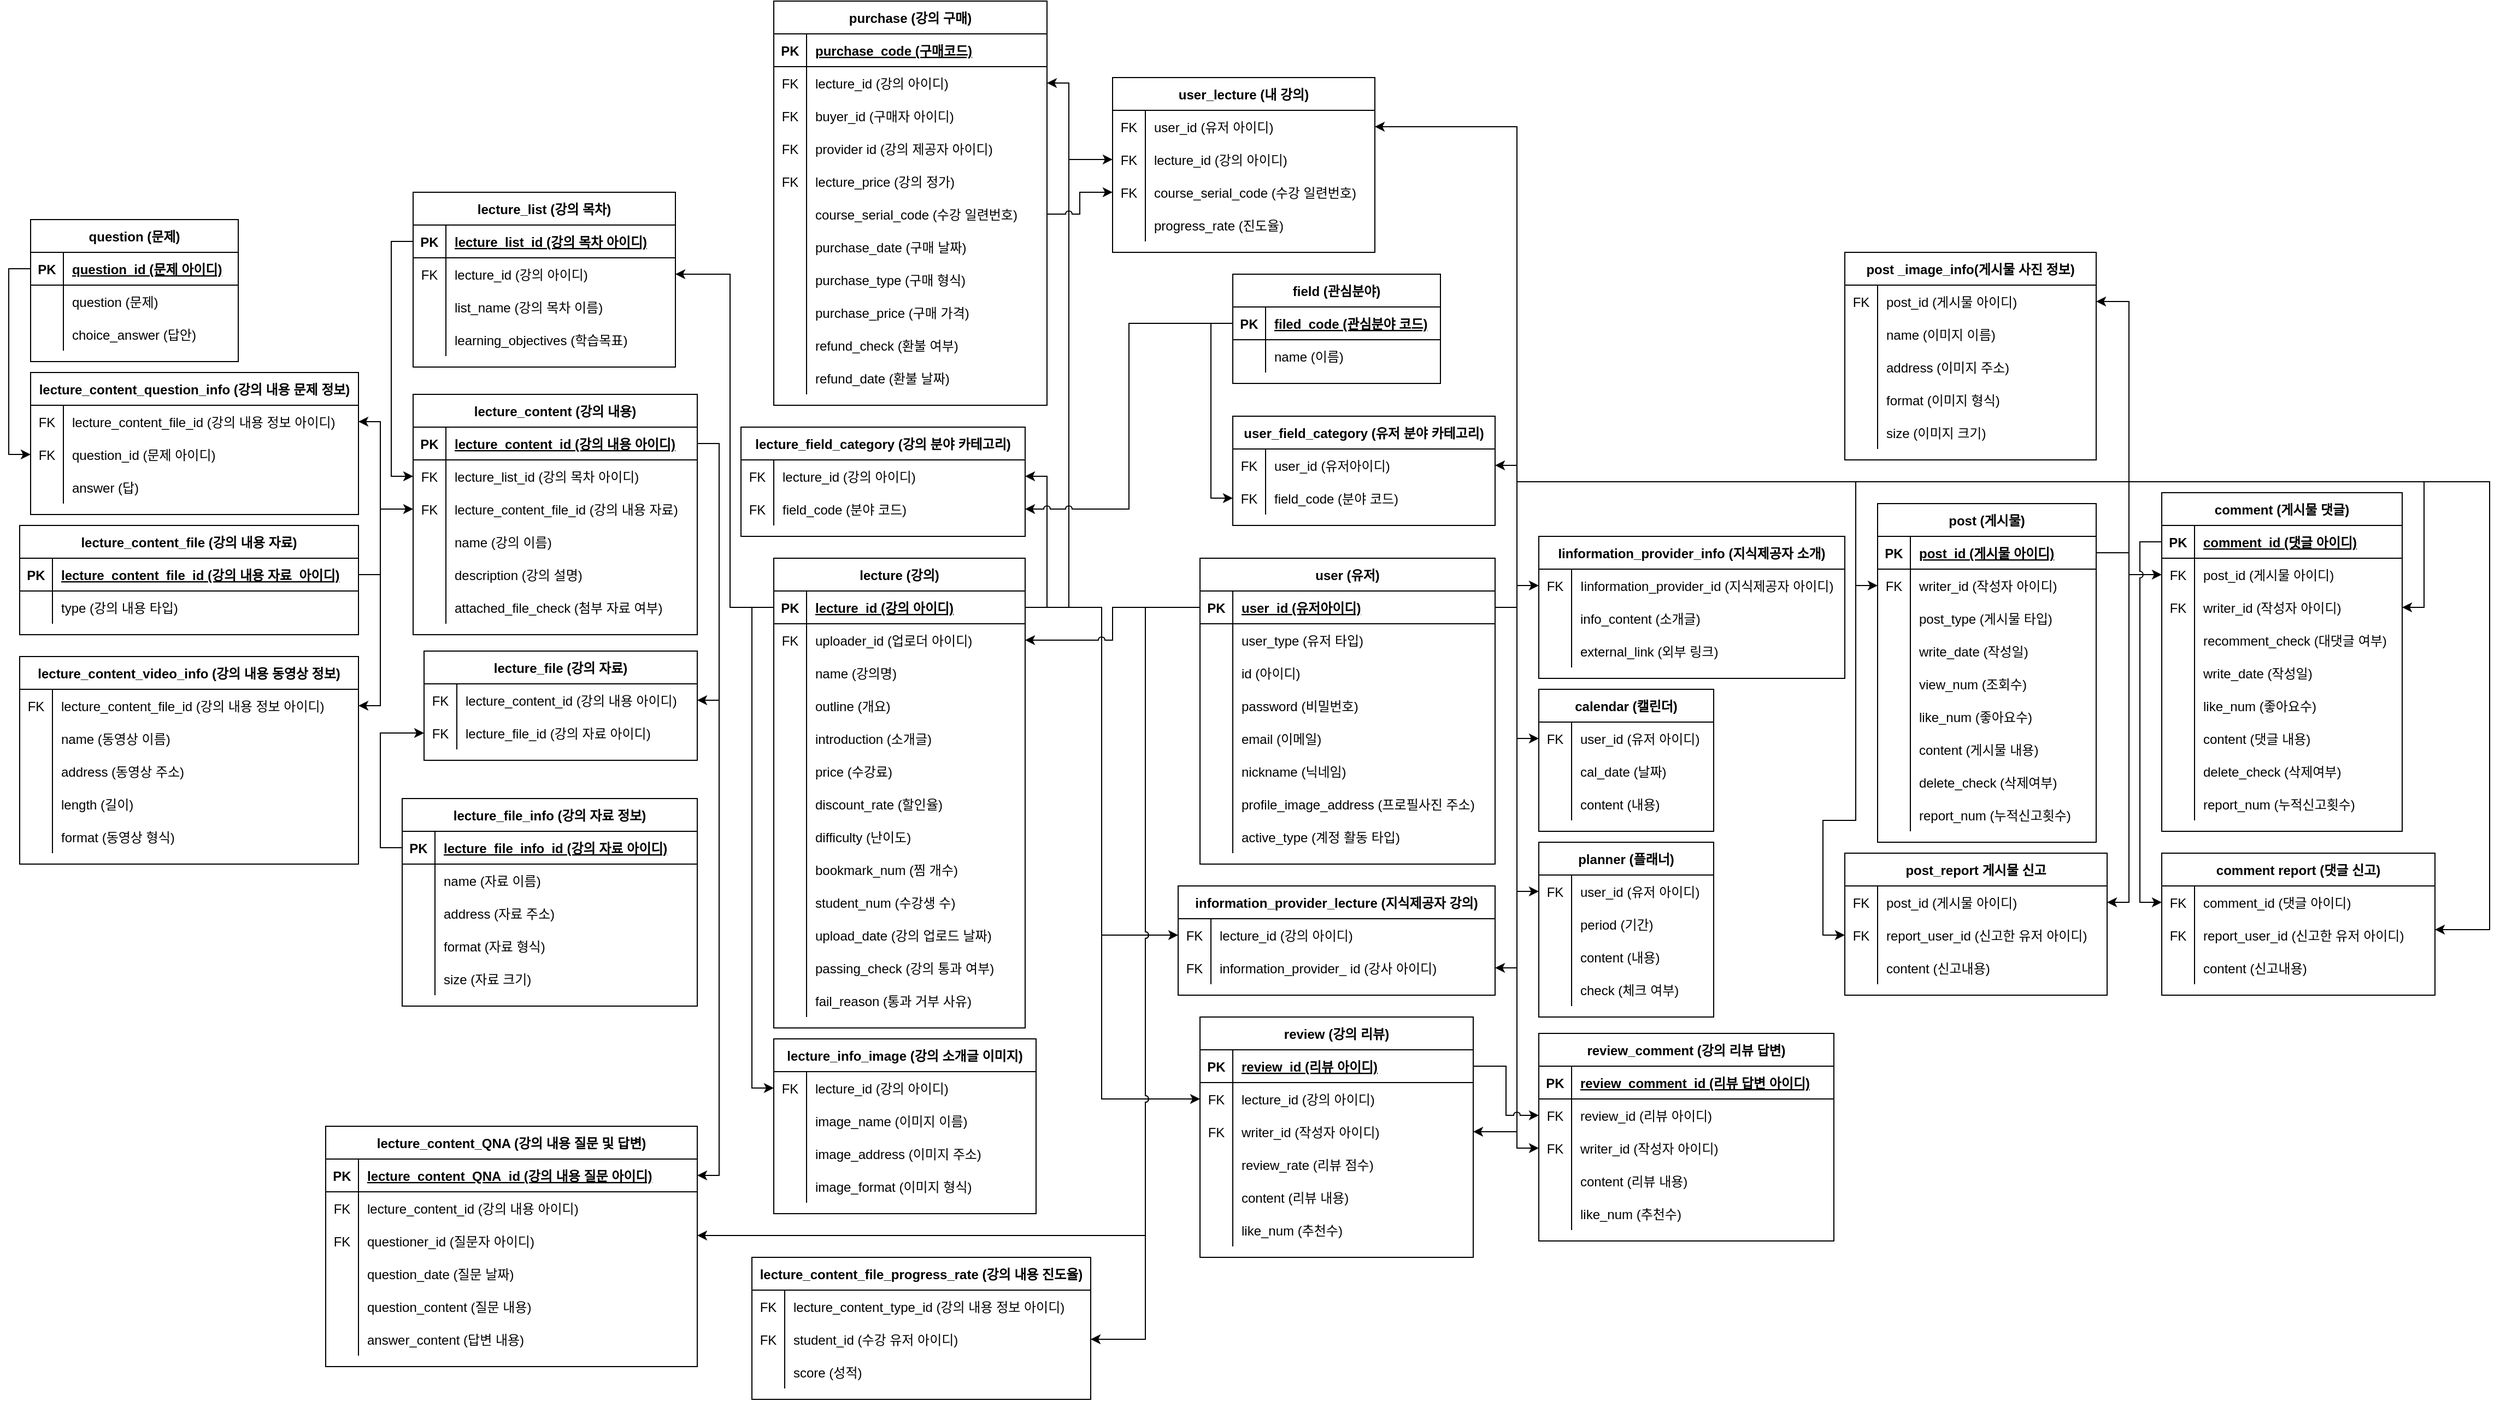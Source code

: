 <mxfile version="22.0.2" type="device">
  <diagram id="R2lEEEUBdFMjLlhIrx00" name="Page-1">
    <mxGraphModel dx="568" dy="-272" grid="1" gridSize="10" guides="1" tooltips="1" connect="1" arrows="1" fold="1" page="1" pageScale="1" pageWidth="850" pageHeight="1100" background="#FFFFFF" math="0" shadow="0" extFonts="Permanent Marker^https://fonts.googleapis.com/css?family=Permanent+Marker">
      <root>
        <mxCell id="0" />
        <mxCell id="1" parent="0" />
        <mxCell id="_8X47I_XQyArEI7WaOcW-1700" value="user (유저)" style="shape=table;startSize=30;container=1;collapsible=1;childLayout=tableLayout;fixedRows=1;rowLines=0;fontStyle=1;align=center;resizeLast=1;strokeColor=default;" parent="1" vertex="1">
          <mxGeometry x="2790" y="1610" width="270" height="280" as="geometry" />
        </mxCell>
        <mxCell id="_8X47I_XQyArEI7WaOcW-1701" value="" style="shape=partialRectangle;collapsible=0;dropTarget=0;pointerEvents=0;fillColor=none;points=[[0,0.5],[1,0.5]];portConstraint=eastwest;top=0;left=0;right=0;bottom=1;strokeColor=default;" parent="_8X47I_XQyArEI7WaOcW-1700" vertex="1">
          <mxGeometry y="30" width="270" height="30" as="geometry" />
        </mxCell>
        <mxCell id="_8X47I_XQyArEI7WaOcW-1702" value="PK" style="shape=partialRectangle;overflow=hidden;connectable=0;fillColor=none;top=0;left=0;bottom=0;right=0;fontStyle=1;strokeColor=default;" parent="_8X47I_XQyArEI7WaOcW-1701" vertex="1">
          <mxGeometry width="30" height="30" as="geometry">
            <mxRectangle width="30" height="30" as="alternateBounds" />
          </mxGeometry>
        </mxCell>
        <mxCell id="_8X47I_XQyArEI7WaOcW-1703" value="user_id (유저아이디)" style="shape=partialRectangle;overflow=hidden;connectable=0;fillColor=none;top=0;left=0;bottom=0;right=0;align=left;spacingLeft=6;fontStyle=5;strokeColor=default;" parent="_8X47I_XQyArEI7WaOcW-1701" vertex="1">
          <mxGeometry x="30" width="240" height="30" as="geometry">
            <mxRectangle width="240" height="30" as="alternateBounds" />
          </mxGeometry>
        </mxCell>
        <mxCell id="_8X47I_XQyArEI7WaOcW-1704" value="" style="shape=partialRectangle;collapsible=0;dropTarget=0;pointerEvents=0;fillColor=none;points=[[0,0.5],[1,0.5]];portConstraint=eastwest;top=0;left=0;right=0;bottom=0;strokeColor=default;" parent="_8X47I_XQyArEI7WaOcW-1700" vertex="1">
          <mxGeometry y="60" width="270" height="30" as="geometry" />
        </mxCell>
        <mxCell id="_8X47I_XQyArEI7WaOcW-1705" value="" style="shape=partialRectangle;overflow=hidden;connectable=0;fillColor=none;top=0;left=0;bottom=0;right=0;strokeColor=default;" parent="_8X47I_XQyArEI7WaOcW-1704" vertex="1">
          <mxGeometry width="30" height="30" as="geometry">
            <mxRectangle width="30" height="30" as="alternateBounds" />
          </mxGeometry>
        </mxCell>
        <mxCell id="_8X47I_XQyArEI7WaOcW-1706" value="user_type (유저 타입)" style="shape=partialRectangle;overflow=hidden;connectable=0;fillColor=none;top=0;left=0;bottom=0;right=0;align=left;spacingLeft=6;strokeColor=default;" parent="_8X47I_XQyArEI7WaOcW-1704" vertex="1">
          <mxGeometry x="30" width="240" height="30" as="geometry">
            <mxRectangle width="240" height="30" as="alternateBounds" />
          </mxGeometry>
        </mxCell>
        <mxCell id="_8X47I_XQyArEI7WaOcW-1707" value="" style="shape=partialRectangle;collapsible=0;dropTarget=0;pointerEvents=0;fillColor=none;points=[[0,0.5],[1,0.5]];portConstraint=eastwest;top=0;left=0;right=0;bottom=0;strokeColor=default;" parent="_8X47I_XQyArEI7WaOcW-1700" vertex="1">
          <mxGeometry y="90" width="270" height="30" as="geometry" />
        </mxCell>
        <mxCell id="_8X47I_XQyArEI7WaOcW-1708" value="" style="shape=partialRectangle;overflow=hidden;connectable=0;fillColor=none;top=0;left=0;bottom=0;right=0;strokeColor=default;" parent="_8X47I_XQyArEI7WaOcW-1707" vertex="1">
          <mxGeometry width="30" height="30" as="geometry">
            <mxRectangle width="30" height="30" as="alternateBounds" />
          </mxGeometry>
        </mxCell>
        <mxCell id="_8X47I_XQyArEI7WaOcW-1709" value="id (아이디)" style="shape=partialRectangle;overflow=hidden;connectable=0;fillColor=none;top=0;left=0;bottom=0;right=0;align=left;spacingLeft=6;strokeColor=default;" parent="_8X47I_XQyArEI7WaOcW-1707" vertex="1">
          <mxGeometry x="30" width="240" height="30" as="geometry">
            <mxRectangle width="240" height="30" as="alternateBounds" />
          </mxGeometry>
        </mxCell>
        <mxCell id="_8X47I_XQyArEI7WaOcW-1710" value="" style="shape=partialRectangle;collapsible=0;dropTarget=0;pointerEvents=0;fillColor=none;points=[[0,0.5],[1,0.5]];portConstraint=eastwest;top=0;left=0;right=0;bottom=0;strokeColor=default;" parent="_8X47I_XQyArEI7WaOcW-1700" vertex="1">
          <mxGeometry y="120" width="270" height="30" as="geometry" />
        </mxCell>
        <mxCell id="_8X47I_XQyArEI7WaOcW-1711" value="" style="shape=partialRectangle;overflow=hidden;connectable=0;fillColor=none;top=0;left=0;bottom=0;right=0;strokeColor=default;" parent="_8X47I_XQyArEI7WaOcW-1710" vertex="1">
          <mxGeometry width="30" height="30" as="geometry">
            <mxRectangle width="30" height="30" as="alternateBounds" />
          </mxGeometry>
        </mxCell>
        <mxCell id="_8X47I_XQyArEI7WaOcW-1712" value="password (비밀번호)" style="shape=partialRectangle;overflow=hidden;connectable=0;fillColor=none;top=0;left=0;bottom=0;right=0;align=left;spacingLeft=6;strokeColor=default;" parent="_8X47I_XQyArEI7WaOcW-1710" vertex="1">
          <mxGeometry x="30" width="240" height="30" as="geometry">
            <mxRectangle width="240" height="30" as="alternateBounds" />
          </mxGeometry>
        </mxCell>
        <mxCell id="_8X47I_XQyArEI7WaOcW-1713" value="" style="shape=partialRectangle;collapsible=0;dropTarget=0;pointerEvents=0;fillColor=none;points=[[0,0.5],[1,0.5]];portConstraint=eastwest;top=0;left=0;right=0;bottom=0;strokeColor=default;" parent="_8X47I_XQyArEI7WaOcW-1700" vertex="1">
          <mxGeometry y="150" width="270" height="30" as="geometry" />
        </mxCell>
        <mxCell id="_8X47I_XQyArEI7WaOcW-1714" value="" style="shape=partialRectangle;overflow=hidden;connectable=0;fillColor=none;top=0;left=0;bottom=0;right=0;strokeColor=default;" parent="_8X47I_XQyArEI7WaOcW-1713" vertex="1">
          <mxGeometry width="30" height="30" as="geometry">
            <mxRectangle width="30" height="30" as="alternateBounds" />
          </mxGeometry>
        </mxCell>
        <mxCell id="_8X47I_XQyArEI7WaOcW-1715" value="email (이메일)" style="shape=partialRectangle;overflow=hidden;connectable=0;fillColor=none;top=0;left=0;bottom=0;right=0;align=left;spacingLeft=6;strokeColor=default;" parent="_8X47I_XQyArEI7WaOcW-1713" vertex="1">
          <mxGeometry x="30" width="240" height="30" as="geometry">
            <mxRectangle width="240" height="30" as="alternateBounds" />
          </mxGeometry>
        </mxCell>
        <mxCell id="_8X47I_XQyArEI7WaOcW-1716" value="" style="shape=partialRectangle;collapsible=0;dropTarget=0;pointerEvents=0;fillColor=none;points=[[0,0.5],[1,0.5]];portConstraint=eastwest;top=0;left=0;right=0;bottom=0;strokeColor=default;" parent="_8X47I_XQyArEI7WaOcW-1700" vertex="1">
          <mxGeometry y="180" width="270" height="30" as="geometry" />
        </mxCell>
        <mxCell id="_8X47I_XQyArEI7WaOcW-1717" value="" style="shape=partialRectangle;overflow=hidden;connectable=0;fillColor=none;top=0;left=0;bottom=0;right=0;strokeColor=default;" parent="_8X47I_XQyArEI7WaOcW-1716" vertex="1">
          <mxGeometry width="30" height="30" as="geometry">
            <mxRectangle width="30" height="30" as="alternateBounds" />
          </mxGeometry>
        </mxCell>
        <mxCell id="_8X47I_XQyArEI7WaOcW-1718" value="nickname (닉네임)" style="shape=partialRectangle;overflow=hidden;connectable=0;fillColor=none;top=0;left=0;bottom=0;right=0;align=left;spacingLeft=6;strokeColor=default;" parent="_8X47I_XQyArEI7WaOcW-1716" vertex="1">
          <mxGeometry x="30" width="240" height="30" as="geometry">
            <mxRectangle width="240" height="30" as="alternateBounds" />
          </mxGeometry>
        </mxCell>
        <mxCell id="_8X47I_XQyArEI7WaOcW-1719" value="" style="shape=partialRectangle;collapsible=0;dropTarget=0;pointerEvents=0;fillColor=none;points=[[0,0.5],[1,0.5]];portConstraint=eastwest;top=0;left=0;right=0;bottom=0;strokeColor=default;" parent="_8X47I_XQyArEI7WaOcW-1700" vertex="1">
          <mxGeometry y="210" width="270" height="30" as="geometry" />
        </mxCell>
        <mxCell id="_8X47I_XQyArEI7WaOcW-1720" value="" style="shape=partialRectangle;overflow=hidden;connectable=0;fillColor=none;top=0;left=0;bottom=0;right=0;strokeColor=default;" parent="_8X47I_XQyArEI7WaOcW-1719" vertex="1">
          <mxGeometry width="30" height="30" as="geometry">
            <mxRectangle width="30" height="30" as="alternateBounds" />
          </mxGeometry>
        </mxCell>
        <mxCell id="_8X47I_XQyArEI7WaOcW-1721" value="profile_image_address (프로필사진 주소)" style="shape=partialRectangle;overflow=hidden;connectable=0;fillColor=none;top=0;left=0;bottom=0;right=0;align=left;spacingLeft=6;strokeColor=default;" parent="_8X47I_XQyArEI7WaOcW-1719" vertex="1">
          <mxGeometry x="30" width="240" height="30" as="geometry">
            <mxRectangle width="240" height="30" as="alternateBounds" />
          </mxGeometry>
        </mxCell>
        <mxCell id="_8X47I_XQyArEI7WaOcW-1722" value="" style="shape=partialRectangle;collapsible=0;dropTarget=0;pointerEvents=0;fillColor=none;points=[[0,0.5],[1,0.5]];portConstraint=eastwest;top=0;left=0;right=0;bottom=0;strokeColor=default;" parent="_8X47I_XQyArEI7WaOcW-1700" vertex="1">
          <mxGeometry y="240" width="270" height="30" as="geometry" />
        </mxCell>
        <mxCell id="_8X47I_XQyArEI7WaOcW-1723" value="" style="shape=partialRectangle;overflow=hidden;connectable=0;fillColor=none;top=0;left=0;bottom=0;right=0;strokeColor=default;" parent="_8X47I_XQyArEI7WaOcW-1722" vertex="1">
          <mxGeometry width="30" height="30" as="geometry">
            <mxRectangle width="30" height="30" as="alternateBounds" />
          </mxGeometry>
        </mxCell>
        <mxCell id="_8X47I_XQyArEI7WaOcW-1724" value="active_type (계정 활동 타입)" style="shape=partialRectangle;overflow=hidden;connectable=0;fillColor=none;top=0;left=0;bottom=0;right=0;align=left;spacingLeft=6;strokeColor=default;" parent="_8X47I_XQyArEI7WaOcW-1722" vertex="1">
          <mxGeometry x="30" width="240" height="30" as="geometry">
            <mxRectangle width="240" height="30" as="alternateBounds" />
          </mxGeometry>
        </mxCell>
        <mxCell id="_8X47I_XQyArEI7WaOcW-1725" value="user_field_category (유저 분야 카테고리)" style="shape=table;startSize=30;container=1;collapsible=1;childLayout=tableLayout;fixedRows=1;rowLines=0;fontStyle=1;align=center;resizeLast=1;strokeColor=default;" parent="1" vertex="1">
          <mxGeometry x="2820" y="1480" width="240" height="100" as="geometry" />
        </mxCell>
        <mxCell id="_8X47I_XQyArEI7WaOcW-1726" value="" style="shape=partialRectangle;collapsible=0;dropTarget=0;pointerEvents=0;fillColor=none;points=[[0,0.5],[1,0.5]];portConstraint=eastwest;top=0;left=0;right=0;bottom=0;strokeColor=default;" parent="_8X47I_XQyArEI7WaOcW-1725" vertex="1">
          <mxGeometry y="30" width="240" height="30" as="geometry" />
        </mxCell>
        <mxCell id="_8X47I_XQyArEI7WaOcW-1727" value="FK" style="shape=partialRectangle;overflow=hidden;connectable=0;fillColor=none;top=0;left=0;bottom=0;right=0;strokeColor=default;" parent="_8X47I_XQyArEI7WaOcW-1726" vertex="1">
          <mxGeometry width="30" height="30" as="geometry">
            <mxRectangle width="30" height="30" as="alternateBounds" />
          </mxGeometry>
        </mxCell>
        <mxCell id="_8X47I_XQyArEI7WaOcW-1728" value="user_id (유저아이디)" style="shape=partialRectangle;overflow=hidden;connectable=0;fillColor=none;top=0;left=0;bottom=0;right=0;align=left;spacingLeft=6;strokeColor=default;" parent="_8X47I_XQyArEI7WaOcW-1726" vertex="1">
          <mxGeometry x="30" width="210" height="30" as="geometry">
            <mxRectangle width="210" height="30" as="alternateBounds" />
          </mxGeometry>
        </mxCell>
        <mxCell id="_8X47I_XQyArEI7WaOcW-1729" value="" style="shape=partialRectangle;collapsible=0;dropTarget=0;pointerEvents=0;fillColor=none;points=[[0,0.5],[1,0.5]];portConstraint=eastwest;top=0;left=0;right=0;bottom=0;strokeColor=default;" parent="_8X47I_XQyArEI7WaOcW-1725" vertex="1">
          <mxGeometry y="60" width="240" height="30" as="geometry" />
        </mxCell>
        <mxCell id="_8X47I_XQyArEI7WaOcW-1730" value="FK" style="shape=partialRectangle;overflow=hidden;connectable=0;fillColor=none;top=0;left=0;bottom=0;right=0;strokeColor=default;" parent="_8X47I_XQyArEI7WaOcW-1729" vertex="1">
          <mxGeometry width="30" height="30" as="geometry">
            <mxRectangle width="30" height="30" as="alternateBounds" />
          </mxGeometry>
        </mxCell>
        <mxCell id="_8X47I_XQyArEI7WaOcW-1731" value="field_code (분야 코드)" style="shape=partialRectangle;overflow=hidden;connectable=0;fillColor=none;top=0;left=0;bottom=0;right=0;align=left;spacingLeft=6;strokeColor=default;" parent="_8X47I_XQyArEI7WaOcW-1729" vertex="1">
          <mxGeometry x="30" width="210" height="30" as="geometry">
            <mxRectangle width="210" height="30" as="alternateBounds" />
          </mxGeometry>
        </mxCell>
        <mxCell id="_8X47I_XQyArEI7WaOcW-1732" value="field (관심분야)" style="shape=table;startSize=30;container=1;collapsible=1;childLayout=tableLayout;fixedRows=1;rowLines=0;fontStyle=1;align=center;resizeLast=1;strokeColor=default;" parent="1" vertex="1">
          <mxGeometry x="2820" y="1350" width="190" height="100" as="geometry" />
        </mxCell>
        <mxCell id="_8X47I_XQyArEI7WaOcW-1733" value="" style="shape=partialRectangle;collapsible=0;dropTarget=0;pointerEvents=0;fillColor=none;points=[[0,0.5],[1,0.5]];portConstraint=eastwest;top=0;left=0;right=0;bottom=1;strokeColor=default;" parent="_8X47I_XQyArEI7WaOcW-1732" vertex="1">
          <mxGeometry y="30" width="190" height="30" as="geometry" />
        </mxCell>
        <mxCell id="_8X47I_XQyArEI7WaOcW-1734" value="PK" style="shape=partialRectangle;overflow=hidden;connectable=0;fillColor=none;top=0;left=0;bottom=0;right=0;fontStyle=1;strokeColor=default;" parent="_8X47I_XQyArEI7WaOcW-1733" vertex="1">
          <mxGeometry width="30" height="30" as="geometry">
            <mxRectangle width="30" height="30" as="alternateBounds" />
          </mxGeometry>
        </mxCell>
        <mxCell id="_8X47I_XQyArEI7WaOcW-1735" value="filed_code (관심분야 코드)" style="shape=partialRectangle;overflow=hidden;connectable=0;fillColor=none;top=0;left=0;bottom=0;right=0;align=left;spacingLeft=6;fontStyle=5;strokeColor=default;" parent="_8X47I_XQyArEI7WaOcW-1733" vertex="1">
          <mxGeometry x="30" width="160" height="30" as="geometry">
            <mxRectangle width="160" height="30" as="alternateBounds" />
          </mxGeometry>
        </mxCell>
        <mxCell id="_8X47I_XQyArEI7WaOcW-1736" value="" style="shape=partialRectangle;collapsible=0;dropTarget=0;pointerEvents=0;fillColor=none;points=[[0,0.5],[1,0.5]];portConstraint=eastwest;top=0;left=0;right=0;bottom=0;strokeColor=default;" parent="_8X47I_XQyArEI7WaOcW-1732" vertex="1">
          <mxGeometry y="60" width="190" height="30" as="geometry" />
        </mxCell>
        <mxCell id="_8X47I_XQyArEI7WaOcW-1737" value="" style="shape=partialRectangle;overflow=hidden;connectable=0;fillColor=none;top=0;left=0;bottom=0;right=0;strokeColor=default;" parent="_8X47I_XQyArEI7WaOcW-1736" vertex="1">
          <mxGeometry width="30" height="30" as="geometry">
            <mxRectangle width="30" height="30" as="alternateBounds" />
          </mxGeometry>
        </mxCell>
        <mxCell id="_8X47I_XQyArEI7WaOcW-1738" value="name (이름)" style="shape=partialRectangle;overflow=hidden;connectable=0;fillColor=none;top=0;left=0;bottom=0;right=0;align=left;spacingLeft=6;strokeColor=default;" parent="_8X47I_XQyArEI7WaOcW-1736" vertex="1">
          <mxGeometry x="30" width="160" height="30" as="geometry">
            <mxRectangle width="160" height="30" as="alternateBounds" />
          </mxGeometry>
        </mxCell>
        <mxCell id="_8X47I_XQyArEI7WaOcW-1741" value="calendar (캘린더)" style="shape=table;startSize=30;container=1;collapsible=1;childLayout=tableLayout;fixedRows=1;rowLines=0;fontStyle=1;align=center;resizeLast=1;strokeColor=default;" parent="1" vertex="1">
          <mxGeometry x="3100" y="1730" width="160" height="130" as="geometry" />
        </mxCell>
        <mxCell id="_8X47I_XQyArEI7WaOcW-1742" value="" style="shape=partialRectangle;collapsible=0;dropTarget=0;pointerEvents=0;fillColor=none;points=[[0,0.5],[1,0.5]];portConstraint=eastwest;top=0;left=0;right=0;bottom=0;strokeColor=default;" parent="_8X47I_XQyArEI7WaOcW-1741" vertex="1">
          <mxGeometry y="30" width="160" height="30" as="geometry" />
        </mxCell>
        <mxCell id="_8X47I_XQyArEI7WaOcW-1743" value="FK" style="shape=partialRectangle;overflow=hidden;connectable=0;fillColor=none;top=0;left=0;bottom=0;right=0;strokeColor=default;" parent="_8X47I_XQyArEI7WaOcW-1742" vertex="1">
          <mxGeometry width="30" height="30" as="geometry">
            <mxRectangle width="30" height="30" as="alternateBounds" />
          </mxGeometry>
        </mxCell>
        <mxCell id="_8X47I_XQyArEI7WaOcW-1744" value="user_id (유저 아이디)" style="shape=partialRectangle;overflow=hidden;connectable=0;fillColor=none;top=0;left=0;bottom=0;right=0;align=left;spacingLeft=6;strokeColor=default;" parent="_8X47I_XQyArEI7WaOcW-1742" vertex="1">
          <mxGeometry x="30" width="130" height="30" as="geometry">
            <mxRectangle width="130" height="30" as="alternateBounds" />
          </mxGeometry>
        </mxCell>
        <mxCell id="_8X47I_XQyArEI7WaOcW-1745" value="" style="shape=partialRectangle;collapsible=0;dropTarget=0;pointerEvents=0;fillColor=none;points=[[0,0.5],[1,0.5]];portConstraint=eastwest;top=0;left=0;right=0;bottom=0;strokeColor=default;" parent="_8X47I_XQyArEI7WaOcW-1741" vertex="1">
          <mxGeometry y="60" width="160" height="30" as="geometry" />
        </mxCell>
        <mxCell id="_8X47I_XQyArEI7WaOcW-1746" value="" style="shape=partialRectangle;overflow=hidden;connectable=0;fillColor=none;top=0;left=0;bottom=0;right=0;strokeColor=default;" parent="_8X47I_XQyArEI7WaOcW-1745" vertex="1">
          <mxGeometry width="30" height="30" as="geometry">
            <mxRectangle width="30" height="30" as="alternateBounds" />
          </mxGeometry>
        </mxCell>
        <mxCell id="_8X47I_XQyArEI7WaOcW-1747" value="cal_date (날짜)" style="shape=partialRectangle;overflow=hidden;connectable=0;fillColor=none;top=0;left=0;bottom=0;right=0;align=left;spacingLeft=6;strokeColor=default;" parent="_8X47I_XQyArEI7WaOcW-1745" vertex="1">
          <mxGeometry x="30" width="130" height="30" as="geometry">
            <mxRectangle width="130" height="30" as="alternateBounds" />
          </mxGeometry>
        </mxCell>
        <mxCell id="_8X47I_XQyArEI7WaOcW-1748" value="" style="shape=partialRectangle;collapsible=0;dropTarget=0;pointerEvents=0;fillColor=none;points=[[0,0.5],[1,0.5]];portConstraint=eastwest;top=0;left=0;right=0;bottom=0;strokeColor=default;" parent="_8X47I_XQyArEI7WaOcW-1741" vertex="1">
          <mxGeometry y="90" width="160" height="30" as="geometry" />
        </mxCell>
        <mxCell id="_8X47I_XQyArEI7WaOcW-1749" value="" style="shape=partialRectangle;overflow=hidden;connectable=0;fillColor=none;top=0;left=0;bottom=0;right=0;strokeColor=default;" parent="_8X47I_XQyArEI7WaOcW-1748" vertex="1">
          <mxGeometry width="30" height="30" as="geometry">
            <mxRectangle width="30" height="30" as="alternateBounds" />
          </mxGeometry>
        </mxCell>
        <mxCell id="_8X47I_XQyArEI7WaOcW-1750" value="content (내용)" style="shape=partialRectangle;overflow=hidden;connectable=0;fillColor=none;top=0;left=0;bottom=0;right=0;align=left;spacingLeft=6;strokeColor=default;" parent="_8X47I_XQyArEI7WaOcW-1748" vertex="1">
          <mxGeometry x="30" width="130" height="30" as="geometry">
            <mxRectangle width="130" height="30" as="alternateBounds" />
          </mxGeometry>
        </mxCell>
        <mxCell id="_8X47I_XQyArEI7WaOcW-1751" value="planner (플래너)" style="shape=table;startSize=30;container=1;collapsible=1;childLayout=tableLayout;fixedRows=1;rowLines=0;fontStyle=1;align=center;resizeLast=1;strokeColor=default;" parent="1" vertex="1">
          <mxGeometry x="3100" y="1870" width="160" height="160" as="geometry" />
        </mxCell>
        <mxCell id="_8X47I_XQyArEI7WaOcW-1752" value="" style="shape=partialRectangle;collapsible=0;dropTarget=0;pointerEvents=0;fillColor=none;points=[[0,0.5],[1,0.5]];portConstraint=eastwest;top=0;left=0;right=0;bottom=0;strokeColor=default;" parent="_8X47I_XQyArEI7WaOcW-1751" vertex="1">
          <mxGeometry y="30" width="160" height="30" as="geometry" />
        </mxCell>
        <mxCell id="_8X47I_XQyArEI7WaOcW-1753" value="FK" style="shape=partialRectangle;overflow=hidden;connectable=0;fillColor=none;top=0;left=0;bottom=0;right=0;strokeColor=default;" parent="_8X47I_XQyArEI7WaOcW-1752" vertex="1">
          <mxGeometry width="30" height="30" as="geometry">
            <mxRectangle width="30" height="30" as="alternateBounds" />
          </mxGeometry>
        </mxCell>
        <mxCell id="_8X47I_XQyArEI7WaOcW-1754" value="user_id (유저 아이디)" style="shape=partialRectangle;overflow=hidden;connectable=0;fillColor=none;top=0;left=0;bottom=0;right=0;align=left;spacingLeft=6;strokeColor=default;" parent="_8X47I_XQyArEI7WaOcW-1752" vertex="1">
          <mxGeometry x="30" width="130" height="30" as="geometry">
            <mxRectangle width="130" height="30" as="alternateBounds" />
          </mxGeometry>
        </mxCell>
        <mxCell id="_8X47I_XQyArEI7WaOcW-1755" value="" style="shape=partialRectangle;collapsible=0;dropTarget=0;pointerEvents=0;fillColor=none;points=[[0,0.5],[1,0.5]];portConstraint=eastwest;top=0;left=0;right=0;bottom=0;strokeColor=default;" parent="_8X47I_XQyArEI7WaOcW-1751" vertex="1">
          <mxGeometry y="60" width="160" height="30" as="geometry" />
        </mxCell>
        <mxCell id="_8X47I_XQyArEI7WaOcW-1756" value="" style="shape=partialRectangle;overflow=hidden;connectable=0;fillColor=none;top=0;left=0;bottom=0;right=0;strokeColor=default;" parent="_8X47I_XQyArEI7WaOcW-1755" vertex="1">
          <mxGeometry width="30" height="30" as="geometry">
            <mxRectangle width="30" height="30" as="alternateBounds" />
          </mxGeometry>
        </mxCell>
        <mxCell id="_8X47I_XQyArEI7WaOcW-1757" value="period (기간)" style="shape=partialRectangle;overflow=hidden;connectable=0;fillColor=none;top=0;left=0;bottom=0;right=0;align=left;spacingLeft=6;strokeColor=default;" parent="_8X47I_XQyArEI7WaOcW-1755" vertex="1">
          <mxGeometry x="30" width="130" height="30" as="geometry">
            <mxRectangle width="130" height="30" as="alternateBounds" />
          </mxGeometry>
        </mxCell>
        <mxCell id="_8X47I_XQyArEI7WaOcW-1758" value="" style="shape=partialRectangle;collapsible=0;dropTarget=0;pointerEvents=0;fillColor=none;points=[[0,0.5],[1,0.5]];portConstraint=eastwest;top=0;left=0;right=0;bottom=0;strokeColor=default;" parent="_8X47I_XQyArEI7WaOcW-1751" vertex="1">
          <mxGeometry y="90" width="160" height="30" as="geometry" />
        </mxCell>
        <mxCell id="_8X47I_XQyArEI7WaOcW-1759" value="" style="shape=partialRectangle;overflow=hidden;connectable=0;fillColor=none;top=0;left=0;bottom=0;right=0;strokeColor=default;" parent="_8X47I_XQyArEI7WaOcW-1758" vertex="1">
          <mxGeometry width="30" height="30" as="geometry">
            <mxRectangle width="30" height="30" as="alternateBounds" />
          </mxGeometry>
        </mxCell>
        <mxCell id="_8X47I_XQyArEI7WaOcW-1760" value="content (내용)" style="shape=partialRectangle;overflow=hidden;connectable=0;fillColor=none;top=0;left=0;bottom=0;right=0;align=left;spacingLeft=6;strokeColor=default;" parent="_8X47I_XQyArEI7WaOcW-1758" vertex="1">
          <mxGeometry x="30" width="130" height="30" as="geometry">
            <mxRectangle width="130" height="30" as="alternateBounds" />
          </mxGeometry>
        </mxCell>
        <mxCell id="_8X47I_XQyArEI7WaOcW-1761" value="" style="shape=partialRectangle;collapsible=0;dropTarget=0;pointerEvents=0;fillColor=none;points=[[0,0.5],[1,0.5]];portConstraint=eastwest;top=0;left=0;right=0;bottom=0;strokeColor=default;" parent="_8X47I_XQyArEI7WaOcW-1751" vertex="1">
          <mxGeometry y="120" width="160" height="30" as="geometry" />
        </mxCell>
        <mxCell id="_8X47I_XQyArEI7WaOcW-1762" value="" style="shape=partialRectangle;overflow=hidden;connectable=0;fillColor=none;top=0;left=0;bottom=0;right=0;strokeColor=default;" parent="_8X47I_XQyArEI7WaOcW-1761" vertex="1">
          <mxGeometry width="30" height="30" as="geometry">
            <mxRectangle width="30" height="30" as="alternateBounds" />
          </mxGeometry>
        </mxCell>
        <mxCell id="_8X47I_XQyArEI7WaOcW-1763" value="check (체크 여부)" style="shape=partialRectangle;overflow=hidden;connectable=0;fillColor=none;top=0;left=0;bottom=0;right=0;align=left;spacingLeft=6;strokeColor=default;" parent="_8X47I_XQyArEI7WaOcW-1761" vertex="1">
          <mxGeometry x="30" width="130" height="30" as="geometry">
            <mxRectangle width="130" height="30" as="alternateBounds" />
          </mxGeometry>
        </mxCell>
        <mxCell id="_8X47I_XQyArEI7WaOcW-1766" value="user_lecture (내 강의)" style="shape=table;startSize=30;container=1;collapsible=1;childLayout=tableLayout;fixedRows=1;rowLines=0;fontStyle=1;align=center;resizeLast=1;strokeColor=default;" parent="1" vertex="1">
          <mxGeometry x="2710" y="1170" width="240" height="160" as="geometry" />
        </mxCell>
        <mxCell id="_8X47I_XQyArEI7WaOcW-1767" value="" style="shape=partialRectangle;collapsible=0;dropTarget=0;pointerEvents=0;fillColor=none;points=[[0,0.5],[1,0.5]];portConstraint=eastwest;top=0;left=0;right=0;bottom=0;strokeColor=default;" parent="_8X47I_XQyArEI7WaOcW-1766" vertex="1">
          <mxGeometry y="30" width="240" height="30" as="geometry" />
        </mxCell>
        <mxCell id="_8X47I_XQyArEI7WaOcW-1768" value="FK" style="shape=partialRectangle;overflow=hidden;connectable=0;fillColor=none;top=0;left=0;bottom=0;right=0;strokeColor=default;" parent="_8X47I_XQyArEI7WaOcW-1767" vertex="1">
          <mxGeometry width="30" height="30" as="geometry">
            <mxRectangle width="30" height="30" as="alternateBounds" />
          </mxGeometry>
        </mxCell>
        <mxCell id="_8X47I_XQyArEI7WaOcW-1769" value="user_id (유저 아이디)" style="shape=partialRectangle;overflow=hidden;connectable=0;fillColor=none;top=0;left=0;bottom=0;right=0;align=left;spacingLeft=6;strokeColor=default;" parent="_8X47I_XQyArEI7WaOcW-1767" vertex="1">
          <mxGeometry x="30" width="210" height="30" as="geometry">
            <mxRectangle width="210" height="30" as="alternateBounds" />
          </mxGeometry>
        </mxCell>
        <mxCell id="_8X47I_XQyArEI7WaOcW-1770" value="" style="shape=partialRectangle;collapsible=0;dropTarget=0;pointerEvents=0;fillColor=none;points=[[0,0.5],[1,0.5]];portConstraint=eastwest;top=0;left=0;right=0;bottom=0;strokeColor=default;" parent="_8X47I_XQyArEI7WaOcW-1766" vertex="1">
          <mxGeometry y="60" width="240" height="30" as="geometry" />
        </mxCell>
        <mxCell id="_8X47I_XQyArEI7WaOcW-1771" value="FK" style="shape=partialRectangle;overflow=hidden;connectable=0;fillColor=none;top=0;left=0;bottom=0;right=0;strokeColor=default;" parent="_8X47I_XQyArEI7WaOcW-1770" vertex="1">
          <mxGeometry width="30" height="30" as="geometry">
            <mxRectangle width="30" height="30" as="alternateBounds" />
          </mxGeometry>
        </mxCell>
        <mxCell id="_8X47I_XQyArEI7WaOcW-1772" value="lecture_id (강의 아이디)" style="shape=partialRectangle;overflow=hidden;connectable=0;fillColor=none;top=0;left=0;bottom=0;right=0;align=left;spacingLeft=6;strokeColor=default;" parent="_8X47I_XQyArEI7WaOcW-1770" vertex="1">
          <mxGeometry x="30" width="210" height="30" as="geometry">
            <mxRectangle width="210" height="30" as="alternateBounds" />
          </mxGeometry>
        </mxCell>
        <mxCell id="_8X47I_XQyArEI7WaOcW-1773" value="" style="shape=partialRectangle;collapsible=0;dropTarget=0;pointerEvents=0;fillColor=none;points=[[0,0.5],[1,0.5]];portConstraint=eastwest;top=0;left=0;right=0;bottom=0;strokeColor=default;" parent="_8X47I_XQyArEI7WaOcW-1766" vertex="1">
          <mxGeometry y="90" width="240" height="30" as="geometry" />
        </mxCell>
        <mxCell id="_8X47I_XQyArEI7WaOcW-1774" value="FK" style="shape=partialRectangle;overflow=hidden;connectable=0;fillColor=none;top=0;left=0;bottom=0;right=0;strokeColor=default;" parent="_8X47I_XQyArEI7WaOcW-1773" vertex="1">
          <mxGeometry width="30" height="30" as="geometry">
            <mxRectangle width="30" height="30" as="alternateBounds" />
          </mxGeometry>
        </mxCell>
        <mxCell id="_8X47I_XQyArEI7WaOcW-1775" value="course_serial_code (수강 일련번호)" style="shape=partialRectangle;overflow=hidden;connectable=0;fillColor=none;top=0;left=0;bottom=0;right=0;align=left;spacingLeft=6;strokeColor=default;" parent="_8X47I_XQyArEI7WaOcW-1773" vertex="1">
          <mxGeometry x="30" width="210" height="30" as="geometry">
            <mxRectangle width="210" height="30" as="alternateBounds" />
          </mxGeometry>
        </mxCell>
        <mxCell id="_8X47I_XQyArEI7WaOcW-1776" value="" style="shape=partialRectangle;collapsible=0;dropTarget=0;pointerEvents=0;fillColor=none;points=[[0,0.5],[1,0.5]];portConstraint=eastwest;top=0;left=0;right=0;bottom=0;strokeColor=default;" parent="_8X47I_XQyArEI7WaOcW-1766" vertex="1">
          <mxGeometry y="120" width="240" height="30" as="geometry" />
        </mxCell>
        <mxCell id="_8X47I_XQyArEI7WaOcW-1777" value="" style="shape=partialRectangle;overflow=hidden;connectable=0;fillColor=none;top=0;left=0;bottom=0;right=0;strokeColor=default;" parent="_8X47I_XQyArEI7WaOcW-1776" vertex="1">
          <mxGeometry width="30" height="30" as="geometry">
            <mxRectangle width="30" height="30" as="alternateBounds" />
          </mxGeometry>
        </mxCell>
        <mxCell id="_8X47I_XQyArEI7WaOcW-1778" value="progress_rate (진도율)" style="shape=partialRectangle;overflow=hidden;connectable=0;fillColor=none;top=0;left=0;bottom=0;right=0;align=left;spacingLeft=6;strokeColor=default;" parent="_8X47I_XQyArEI7WaOcW-1776" vertex="1">
          <mxGeometry x="30" width="210" height="30" as="geometry">
            <mxRectangle width="210" height="30" as="alternateBounds" />
          </mxGeometry>
        </mxCell>
        <mxCell id="_8X47I_XQyArEI7WaOcW-1780" value="purchase (강의 구매)" style="shape=table;startSize=30;container=1;collapsible=1;childLayout=tableLayout;fixedRows=1;rowLines=0;fontStyle=1;align=center;resizeLast=1;strokeColor=default;" parent="1" vertex="1">
          <mxGeometry x="2400" y="1100" width="250" height="370" as="geometry" />
        </mxCell>
        <mxCell id="_8X47I_XQyArEI7WaOcW-1781" value="" style="shape=partialRectangle;collapsible=0;dropTarget=0;pointerEvents=0;fillColor=none;points=[[0,0.5],[1,0.5]];portConstraint=eastwest;top=0;left=0;right=0;bottom=1;strokeColor=default;" parent="_8X47I_XQyArEI7WaOcW-1780" vertex="1">
          <mxGeometry y="30" width="250" height="30" as="geometry" />
        </mxCell>
        <mxCell id="_8X47I_XQyArEI7WaOcW-1782" value="PK" style="shape=partialRectangle;overflow=hidden;connectable=0;fillColor=none;top=0;left=0;bottom=0;right=0;fontStyle=1;strokeColor=default;" parent="_8X47I_XQyArEI7WaOcW-1781" vertex="1">
          <mxGeometry width="30" height="30" as="geometry">
            <mxRectangle width="30" height="30" as="alternateBounds" />
          </mxGeometry>
        </mxCell>
        <mxCell id="_8X47I_XQyArEI7WaOcW-1783" value="purchase_code (구매코드)" style="shape=partialRectangle;overflow=hidden;connectable=0;fillColor=none;top=0;left=0;bottom=0;right=0;align=left;spacingLeft=6;fontStyle=5;strokeColor=default;" parent="_8X47I_XQyArEI7WaOcW-1781" vertex="1">
          <mxGeometry x="30" width="220" height="30" as="geometry">
            <mxRectangle width="220" height="30" as="alternateBounds" />
          </mxGeometry>
        </mxCell>
        <mxCell id="_8X47I_XQyArEI7WaOcW-1784" value="" style="shape=partialRectangle;collapsible=0;dropTarget=0;pointerEvents=0;fillColor=none;points=[[0,0.5],[1,0.5]];portConstraint=eastwest;top=0;left=0;right=0;bottom=0;strokeColor=default;" parent="_8X47I_XQyArEI7WaOcW-1780" vertex="1">
          <mxGeometry y="60" width="250" height="30" as="geometry" />
        </mxCell>
        <mxCell id="_8X47I_XQyArEI7WaOcW-1785" value="FK" style="shape=partialRectangle;overflow=hidden;connectable=0;fillColor=none;top=0;left=0;bottom=0;right=0;strokeColor=default;" parent="_8X47I_XQyArEI7WaOcW-1784" vertex="1">
          <mxGeometry width="30" height="30" as="geometry">
            <mxRectangle width="30" height="30" as="alternateBounds" />
          </mxGeometry>
        </mxCell>
        <mxCell id="_8X47I_XQyArEI7WaOcW-1786" value="lecture_id (강의 아이디)" style="shape=partialRectangle;overflow=hidden;connectable=0;fillColor=none;top=0;left=0;bottom=0;right=0;align=left;spacingLeft=6;strokeColor=default;" parent="_8X47I_XQyArEI7WaOcW-1784" vertex="1">
          <mxGeometry x="30" width="220" height="30" as="geometry">
            <mxRectangle width="220" height="30" as="alternateBounds" />
          </mxGeometry>
        </mxCell>
        <mxCell id="_8X47I_XQyArEI7WaOcW-1787" value="" style="shape=partialRectangle;collapsible=0;dropTarget=0;pointerEvents=0;fillColor=none;points=[[0,0.5],[1,0.5]];portConstraint=eastwest;top=0;left=0;right=0;bottom=0;strokeColor=default;" parent="_8X47I_XQyArEI7WaOcW-1780" vertex="1">
          <mxGeometry y="90" width="250" height="30" as="geometry" />
        </mxCell>
        <mxCell id="_8X47I_XQyArEI7WaOcW-1788" value="FK" style="shape=partialRectangle;overflow=hidden;connectable=0;fillColor=none;top=0;left=0;bottom=0;right=0;strokeColor=default;" parent="_8X47I_XQyArEI7WaOcW-1787" vertex="1">
          <mxGeometry width="30" height="30" as="geometry">
            <mxRectangle width="30" height="30" as="alternateBounds" />
          </mxGeometry>
        </mxCell>
        <mxCell id="_8X47I_XQyArEI7WaOcW-1789" value="buyer_id (구매자 아이디)" style="shape=partialRectangle;overflow=hidden;connectable=0;fillColor=none;top=0;left=0;bottom=0;right=0;align=left;spacingLeft=6;strokeColor=default;" parent="_8X47I_XQyArEI7WaOcW-1787" vertex="1">
          <mxGeometry x="30" width="220" height="30" as="geometry">
            <mxRectangle width="220" height="30" as="alternateBounds" />
          </mxGeometry>
        </mxCell>
        <mxCell id="_8X47I_XQyArEI7WaOcW-1790" value="" style="shape=partialRectangle;collapsible=0;dropTarget=0;pointerEvents=0;fillColor=none;points=[[0,0.5],[1,0.5]];portConstraint=eastwest;top=0;left=0;right=0;bottom=0;strokeColor=default;" parent="_8X47I_XQyArEI7WaOcW-1780" vertex="1">
          <mxGeometry y="120" width="250" height="30" as="geometry" />
        </mxCell>
        <mxCell id="_8X47I_XQyArEI7WaOcW-1791" value="FK" style="shape=partialRectangle;overflow=hidden;connectable=0;fillColor=none;top=0;left=0;bottom=0;right=0;strokeColor=default;" parent="_8X47I_XQyArEI7WaOcW-1790" vertex="1">
          <mxGeometry width="30" height="30" as="geometry">
            <mxRectangle width="30" height="30" as="alternateBounds" />
          </mxGeometry>
        </mxCell>
        <mxCell id="_8X47I_XQyArEI7WaOcW-1792" value="provider id (강의 제공자 아이디)" style="shape=partialRectangle;overflow=hidden;connectable=0;fillColor=none;top=0;left=0;bottom=0;right=0;align=left;spacingLeft=6;strokeColor=default;" parent="_8X47I_XQyArEI7WaOcW-1790" vertex="1">
          <mxGeometry x="30" width="220" height="30" as="geometry">
            <mxRectangle width="220" height="30" as="alternateBounds" />
          </mxGeometry>
        </mxCell>
        <mxCell id="_8X47I_XQyArEI7WaOcW-1793" value="" style="shape=partialRectangle;collapsible=0;dropTarget=0;pointerEvents=0;fillColor=none;points=[[0,0.5],[1,0.5]];portConstraint=eastwest;top=0;left=0;right=0;bottom=0;strokeColor=default;" parent="_8X47I_XQyArEI7WaOcW-1780" vertex="1">
          <mxGeometry y="150" width="250" height="30" as="geometry" />
        </mxCell>
        <mxCell id="_8X47I_XQyArEI7WaOcW-1794" value="FK" style="shape=partialRectangle;overflow=hidden;connectable=0;fillColor=none;top=0;left=0;bottom=0;right=0;strokeColor=default;" parent="_8X47I_XQyArEI7WaOcW-1793" vertex="1">
          <mxGeometry width="30" height="30" as="geometry">
            <mxRectangle width="30" height="30" as="alternateBounds" />
          </mxGeometry>
        </mxCell>
        <mxCell id="_8X47I_XQyArEI7WaOcW-1795" value="lecture_price (강의 정가)" style="shape=partialRectangle;overflow=hidden;connectable=0;fillColor=none;top=0;left=0;bottom=0;right=0;align=left;spacingLeft=6;strokeColor=default;" parent="_8X47I_XQyArEI7WaOcW-1793" vertex="1">
          <mxGeometry x="30" width="220" height="30" as="geometry">
            <mxRectangle width="220" height="30" as="alternateBounds" />
          </mxGeometry>
        </mxCell>
        <mxCell id="_8X47I_XQyArEI7WaOcW-1796" value="" style="shape=partialRectangle;collapsible=0;dropTarget=0;pointerEvents=0;fillColor=none;points=[[0,0.5],[1,0.5]];portConstraint=eastwest;top=0;left=0;right=0;bottom=0;strokeColor=default;" parent="_8X47I_XQyArEI7WaOcW-1780" vertex="1">
          <mxGeometry y="180" width="250" height="30" as="geometry" />
        </mxCell>
        <mxCell id="_8X47I_XQyArEI7WaOcW-1797" value="" style="shape=partialRectangle;overflow=hidden;connectable=0;fillColor=none;top=0;left=0;bottom=0;right=0;strokeColor=default;" parent="_8X47I_XQyArEI7WaOcW-1796" vertex="1">
          <mxGeometry width="30" height="30" as="geometry">
            <mxRectangle width="30" height="30" as="alternateBounds" />
          </mxGeometry>
        </mxCell>
        <mxCell id="_8X47I_XQyArEI7WaOcW-1798" value="course_serial_code (수강 일련번호)" style="shape=partialRectangle;overflow=hidden;connectable=0;fillColor=none;top=0;left=0;bottom=0;right=0;align=left;spacingLeft=6;strokeColor=default;" parent="_8X47I_XQyArEI7WaOcW-1796" vertex="1">
          <mxGeometry x="30" width="220" height="30" as="geometry">
            <mxRectangle width="220" height="30" as="alternateBounds" />
          </mxGeometry>
        </mxCell>
        <mxCell id="_8X47I_XQyArEI7WaOcW-1799" value="" style="shape=partialRectangle;collapsible=0;dropTarget=0;pointerEvents=0;fillColor=none;points=[[0,0.5],[1,0.5]];portConstraint=eastwest;top=0;left=0;right=0;bottom=0;strokeColor=default;" parent="_8X47I_XQyArEI7WaOcW-1780" vertex="1">
          <mxGeometry y="210" width="250" height="30" as="geometry" />
        </mxCell>
        <mxCell id="_8X47I_XQyArEI7WaOcW-1800" value="" style="shape=partialRectangle;overflow=hidden;connectable=0;fillColor=none;top=0;left=0;bottom=0;right=0;strokeColor=default;" parent="_8X47I_XQyArEI7WaOcW-1799" vertex="1">
          <mxGeometry width="30" height="30" as="geometry">
            <mxRectangle width="30" height="30" as="alternateBounds" />
          </mxGeometry>
        </mxCell>
        <mxCell id="_8X47I_XQyArEI7WaOcW-1801" value="purchase_date (구매 날짜)" style="shape=partialRectangle;overflow=hidden;connectable=0;fillColor=none;top=0;left=0;bottom=0;right=0;align=left;spacingLeft=6;strokeColor=default;" parent="_8X47I_XQyArEI7WaOcW-1799" vertex="1">
          <mxGeometry x="30" width="220" height="30" as="geometry">
            <mxRectangle width="220" height="30" as="alternateBounds" />
          </mxGeometry>
        </mxCell>
        <mxCell id="_8X47I_XQyArEI7WaOcW-1802" value="" style="shape=partialRectangle;collapsible=0;dropTarget=0;pointerEvents=0;fillColor=none;points=[[0,0.5],[1,0.5]];portConstraint=eastwest;top=0;left=0;right=0;bottom=0;strokeColor=default;" parent="_8X47I_XQyArEI7WaOcW-1780" vertex="1">
          <mxGeometry y="240" width="250" height="30" as="geometry" />
        </mxCell>
        <mxCell id="_8X47I_XQyArEI7WaOcW-1803" value="" style="shape=partialRectangle;overflow=hidden;connectable=0;fillColor=none;top=0;left=0;bottom=0;right=0;strokeColor=default;" parent="_8X47I_XQyArEI7WaOcW-1802" vertex="1">
          <mxGeometry width="30" height="30" as="geometry">
            <mxRectangle width="30" height="30" as="alternateBounds" />
          </mxGeometry>
        </mxCell>
        <mxCell id="_8X47I_XQyArEI7WaOcW-1804" value="purchase_type (구매 형식)" style="shape=partialRectangle;overflow=hidden;connectable=0;fillColor=none;top=0;left=0;bottom=0;right=0;align=left;spacingLeft=6;strokeColor=default;" parent="_8X47I_XQyArEI7WaOcW-1802" vertex="1">
          <mxGeometry x="30" width="220" height="30" as="geometry">
            <mxRectangle width="220" height="30" as="alternateBounds" />
          </mxGeometry>
        </mxCell>
        <mxCell id="_8X47I_XQyArEI7WaOcW-1805" value="" style="shape=partialRectangle;collapsible=0;dropTarget=0;pointerEvents=0;fillColor=none;points=[[0,0.5],[1,0.5]];portConstraint=eastwest;top=0;left=0;right=0;bottom=0;strokeColor=default;" parent="_8X47I_XQyArEI7WaOcW-1780" vertex="1">
          <mxGeometry y="270" width="250" height="30" as="geometry" />
        </mxCell>
        <mxCell id="_8X47I_XQyArEI7WaOcW-1806" value="" style="shape=partialRectangle;overflow=hidden;connectable=0;fillColor=none;top=0;left=0;bottom=0;right=0;strokeColor=default;" parent="_8X47I_XQyArEI7WaOcW-1805" vertex="1">
          <mxGeometry width="30" height="30" as="geometry">
            <mxRectangle width="30" height="30" as="alternateBounds" />
          </mxGeometry>
        </mxCell>
        <mxCell id="_8X47I_XQyArEI7WaOcW-1807" value="purchase_price (구매 가격)" style="shape=partialRectangle;overflow=hidden;connectable=0;fillColor=none;top=0;left=0;bottom=0;right=0;align=left;spacingLeft=6;strokeColor=default;" parent="_8X47I_XQyArEI7WaOcW-1805" vertex="1">
          <mxGeometry x="30" width="220" height="30" as="geometry">
            <mxRectangle width="220" height="30" as="alternateBounds" />
          </mxGeometry>
        </mxCell>
        <mxCell id="_8X47I_XQyArEI7WaOcW-1808" value="" style="shape=partialRectangle;collapsible=0;dropTarget=0;pointerEvents=0;fillColor=none;points=[[0,0.5],[1,0.5]];portConstraint=eastwest;top=0;left=0;right=0;bottom=0;strokeColor=default;" parent="_8X47I_XQyArEI7WaOcW-1780" vertex="1">
          <mxGeometry y="300" width="250" height="30" as="geometry" />
        </mxCell>
        <mxCell id="_8X47I_XQyArEI7WaOcW-1809" value="" style="shape=partialRectangle;overflow=hidden;connectable=0;fillColor=none;top=0;left=0;bottom=0;right=0;strokeColor=default;" parent="_8X47I_XQyArEI7WaOcW-1808" vertex="1">
          <mxGeometry width="30" height="30" as="geometry">
            <mxRectangle width="30" height="30" as="alternateBounds" />
          </mxGeometry>
        </mxCell>
        <mxCell id="_8X47I_XQyArEI7WaOcW-1810" value="refund_check (환불 여부)" style="shape=partialRectangle;overflow=hidden;connectable=0;fillColor=none;top=0;left=0;bottom=0;right=0;align=left;spacingLeft=6;strokeColor=default;" parent="_8X47I_XQyArEI7WaOcW-1808" vertex="1">
          <mxGeometry x="30" width="220" height="30" as="geometry">
            <mxRectangle width="220" height="30" as="alternateBounds" />
          </mxGeometry>
        </mxCell>
        <mxCell id="_8X47I_XQyArEI7WaOcW-1811" value="" style="shape=partialRectangle;collapsible=0;dropTarget=0;pointerEvents=0;fillColor=none;points=[[0,0.5],[1,0.5]];portConstraint=eastwest;top=0;left=0;right=0;bottom=0;strokeColor=default;" parent="_8X47I_XQyArEI7WaOcW-1780" vertex="1">
          <mxGeometry y="330" width="250" height="30" as="geometry" />
        </mxCell>
        <mxCell id="_8X47I_XQyArEI7WaOcW-1812" value="" style="shape=partialRectangle;overflow=hidden;connectable=0;fillColor=none;top=0;left=0;bottom=0;right=0;strokeColor=default;" parent="_8X47I_XQyArEI7WaOcW-1811" vertex="1">
          <mxGeometry width="30" height="30" as="geometry">
            <mxRectangle width="30" height="30" as="alternateBounds" />
          </mxGeometry>
        </mxCell>
        <mxCell id="_8X47I_XQyArEI7WaOcW-1813" value="refund_date (환불 날짜)" style="shape=partialRectangle;overflow=hidden;connectable=0;fillColor=none;top=0;left=0;bottom=0;right=0;align=left;spacingLeft=6;strokeColor=default;" parent="_8X47I_XQyArEI7WaOcW-1811" vertex="1">
          <mxGeometry x="30" width="220" height="30" as="geometry">
            <mxRectangle width="220" height="30" as="alternateBounds" />
          </mxGeometry>
        </mxCell>
        <mxCell id="_8X47I_XQyArEI7WaOcW-1815" value="lecture (강의)" style="shape=table;startSize=30;container=1;collapsible=1;childLayout=tableLayout;fixedRows=1;rowLines=0;fontStyle=1;align=center;resizeLast=1;strokeColor=default;" parent="1" vertex="1">
          <mxGeometry x="2400" y="1610" width="230" height="430" as="geometry" />
        </mxCell>
        <mxCell id="_8X47I_XQyArEI7WaOcW-1816" value="" style="shape=partialRectangle;collapsible=0;dropTarget=0;pointerEvents=0;fillColor=none;points=[[0,0.5],[1,0.5]];portConstraint=eastwest;top=0;left=0;right=0;bottom=1;strokeColor=default;" parent="_8X47I_XQyArEI7WaOcW-1815" vertex="1">
          <mxGeometry y="30" width="230" height="30" as="geometry" />
        </mxCell>
        <mxCell id="_8X47I_XQyArEI7WaOcW-1817" value="PK" style="shape=partialRectangle;overflow=hidden;connectable=0;fillColor=none;top=0;left=0;bottom=0;right=0;fontStyle=1;strokeColor=default;" parent="_8X47I_XQyArEI7WaOcW-1816" vertex="1">
          <mxGeometry width="30" height="30" as="geometry">
            <mxRectangle width="30" height="30" as="alternateBounds" />
          </mxGeometry>
        </mxCell>
        <mxCell id="_8X47I_XQyArEI7WaOcW-1818" value="lecture_id (강의 아이디)" style="shape=partialRectangle;overflow=hidden;connectable=0;fillColor=none;top=0;left=0;bottom=0;right=0;align=left;spacingLeft=6;fontStyle=5;strokeColor=default;" parent="_8X47I_XQyArEI7WaOcW-1816" vertex="1">
          <mxGeometry x="30" width="200" height="30" as="geometry">
            <mxRectangle width="200" height="30" as="alternateBounds" />
          </mxGeometry>
        </mxCell>
        <mxCell id="_8X47I_XQyArEI7WaOcW-1819" value="" style="shape=partialRectangle;collapsible=0;dropTarget=0;pointerEvents=0;fillColor=none;points=[[0,0.5],[1,0.5]];portConstraint=eastwest;top=0;left=0;right=0;bottom=0;strokeColor=default;" parent="_8X47I_XQyArEI7WaOcW-1815" vertex="1">
          <mxGeometry y="60" width="230" height="30" as="geometry" />
        </mxCell>
        <mxCell id="_8X47I_XQyArEI7WaOcW-1820" value="FK" style="shape=partialRectangle;overflow=hidden;connectable=0;fillColor=none;top=0;left=0;bottom=0;right=0;strokeColor=default;" parent="_8X47I_XQyArEI7WaOcW-1819" vertex="1">
          <mxGeometry width="30" height="30" as="geometry">
            <mxRectangle width="30" height="30" as="alternateBounds" />
          </mxGeometry>
        </mxCell>
        <mxCell id="_8X47I_XQyArEI7WaOcW-1821" value="uploader_id (업로더 아이디)" style="shape=partialRectangle;overflow=hidden;connectable=0;fillColor=none;top=0;left=0;bottom=0;right=0;align=left;spacingLeft=6;strokeColor=default;" parent="_8X47I_XQyArEI7WaOcW-1819" vertex="1">
          <mxGeometry x="30" width="200" height="30" as="geometry">
            <mxRectangle width="200" height="30" as="alternateBounds" />
          </mxGeometry>
        </mxCell>
        <mxCell id="_8X47I_XQyArEI7WaOcW-1822" value="" style="shape=partialRectangle;collapsible=0;dropTarget=0;pointerEvents=0;fillColor=none;points=[[0,0.5],[1,0.5]];portConstraint=eastwest;top=0;left=0;right=0;bottom=0;strokeColor=default;" parent="_8X47I_XQyArEI7WaOcW-1815" vertex="1">
          <mxGeometry y="90" width="230" height="30" as="geometry" />
        </mxCell>
        <mxCell id="_8X47I_XQyArEI7WaOcW-1823" value="" style="shape=partialRectangle;overflow=hidden;connectable=0;fillColor=none;top=0;left=0;bottom=0;right=0;strokeColor=default;" parent="_8X47I_XQyArEI7WaOcW-1822" vertex="1">
          <mxGeometry width="30" height="30" as="geometry">
            <mxRectangle width="30" height="30" as="alternateBounds" />
          </mxGeometry>
        </mxCell>
        <mxCell id="_8X47I_XQyArEI7WaOcW-1824" value="name (강의명)" style="shape=partialRectangle;overflow=hidden;connectable=0;fillColor=none;top=0;left=0;bottom=0;right=0;align=left;spacingLeft=6;strokeColor=default;" parent="_8X47I_XQyArEI7WaOcW-1822" vertex="1">
          <mxGeometry x="30" width="200" height="30" as="geometry">
            <mxRectangle width="200" height="30" as="alternateBounds" />
          </mxGeometry>
        </mxCell>
        <mxCell id="_8X47I_XQyArEI7WaOcW-1825" value="" style="shape=partialRectangle;collapsible=0;dropTarget=0;pointerEvents=0;fillColor=none;points=[[0,0.5],[1,0.5]];portConstraint=eastwest;top=0;left=0;right=0;bottom=0;strokeColor=default;" parent="_8X47I_XQyArEI7WaOcW-1815" vertex="1">
          <mxGeometry y="120" width="230" height="30" as="geometry" />
        </mxCell>
        <mxCell id="_8X47I_XQyArEI7WaOcW-1826" value="" style="shape=partialRectangle;overflow=hidden;connectable=0;fillColor=none;top=0;left=0;bottom=0;right=0;strokeColor=default;" parent="_8X47I_XQyArEI7WaOcW-1825" vertex="1">
          <mxGeometry width="30" height="30" as="geometry">
            <mxRectangle width="30" height="30" as="alternateBounds" />
          </mxGeometry>
        </mxCell>
        <mxCell id="_8X47I_XQyArEI7WaOcW-1827" value="outline (개요)" style="shape=partialRectangle;overflow=hidden;connectable=0;fillColor=none;top=0;left=0;bottom=0;right=0;align=left;spacingLeft=6;strokeColor=default;" parent="_8X47I_XQyArEI7WaOcW-1825" vertex="1">
          <mxGeometry x="30" width="200" height="30" as="geometry">
            <mxRectangle width="200" height="30" as="alternateBounds" />
          </mxGeometry>
        </mxCell>
        <mxCell id="_8X47I_XQyArEI7WaOcW-1828" value="" style="shape=partialRectangle;collapsible=0;dropTarget=0;pointerEvents=0;fillColor=none;points=[[0,0.5],[1,0.5]];portConstraint=eastwest;top=0;left=0;right=0;bottom=0;strokeColor=default;" parent="_8X47I_XQyArEI7WaOcW-1815" vertex="1">
          <mxGeometry y="150" width="230" height="30" as="geometry" />
        </mxCell>
        <mxCell id="_8X47I_XQyArEI7WaOcW-1829" value="" style="shape=partialRectangle;overflow=hidden;connectable=0;fillColor=none;top=0;left=0;bottom=0;right=0;strokeColor=default;" parent="_8X47I_XQyArEI7WaOcW-1828" vertex="1">
          <mxGeometry width="30" height="30" as="geometry">
            <mxRectangle width="30" height="30" as="alternateBounds" />
          </mxGeometry>
        </mxCell>
        <mxCell id="_8X47I_XQyArEI7WaOcW-1830" value="introduction (소개글)" style="shape=partialRectangle;overflow=hidden;connectable=0;fillColor=none;top=0;left=0;bottom=0;right=0;align=left;spacingLeft=6;strokeColor=default;" parent="_8X47I_XQyArEI7WaOcW-1828" vertex="1">
          <mxGeometry x="30" width="200" height="30" as="geometry">
            <mxRectangle width="200" height="30" as="alternateBounds" />
          </mxGeometry>
        </mxCell>
        <mxCell id="_8X47I_XQyArEI7WaOcW-1831" value="" style="shape=partialRectangle;collapsible=0;dropTarget=0;pointerEvents=0;fillColor=none;points=[[0,0.5],[1,0.5]];portConstraint=eastwest;top=0;left=0;right=0;bottom=0;strokeColor=default;" parent="_8X47I_XQyArEI7WaOcW-1815" vertex="1">
          <mxGeometry y="180" width="230" height="30" as="geometry" />
        </mxCell>
        <mxCell id="_8X47I_XQyArEI7WaOcW-1832" value="" style="shape=partialRectangle;overflow=hidden;connectable=0;fillColor=none;top=0;left=0;bottom=0;right=0;strokeColor=default;" parent="_8X47I_XQyArEI7WaOcW-1831" vertex="1">
          <mxGeometry width="30" height="30" as="geometry">
            <mxRectangle width="30" height="30" as="alternateBounds" />
          </mxGeometry>
        </mxCell>
        <mxCell id="_8X47I_XQyArEI7WaOcW-1833" value="price (수강료)" style="shape=partialRectangle;overflow=hidden;connectable=0;fillColor=none;top=0;left=0;bottom=0;right=0;align=left;spacingLeft=6;strokeColor=default;" parent="_8X47I_XQyArEI7WaOcW-1831" vertex="1">
          <mxGeometry x="30" width="200" height="30" as="geometry">
            <mxRectangle width="200" height="30" as="alternateBounds" />
          </mxGeometry>
        </mxCell>
        <mxCell id="_8X47I_XQyArEI7WaOcW-1834" value="" style="shape=partialRectangle;collapsible=0;dropTarget=0;pointerEvents=0;fillColor=none;points=[[0,0.5],[1,0.5]];portConstraint=eastwest;top=0;left=0;right=0;bottom=0;strokeColor=default;" parent="_8X47I_XQyArEI7WaOcW-1815" vertex="1">
          <mxGeometry y="210" width="230" height="30" as="geometry" />
        </mxCell>
        <mxCell id="_8X47I_XQyArEI7WaOcW-1835" value="" style="shape=partialRectangle;overflow=hidden;connectable=0;fillColor=none;top=0;left=0;bottom=0;right=0;strokeColor=default;" parent="_8X47I_XQyArEI7WaOcW-1834" vertex="1">
          <mxGeometry width="30" height="30" as="geometry">
            <mxRectangle width="30" height="30" as="alternateBounds" />
          </mxGeometry>
        </mxCell>
        <mxCell id="_8X47I_XQyArEI7WaOcW-1836" value="discount_rate (할인율)" style="shape=partialRectangle;overflow=hidden;connectable=0;fillColor=none;top=0;left=0;bottom=0;right=0;align=left;spacingLeft=6;strokeColor=default;" parent="_8X47I_XQyArEI7WaOcW-1834" vertex="1">
          <mxGeometry x="30" width="200" height="30" as="geometry">
            <mxRectangle width="200" height="30" as="alternateBounds" />
          </mxGeometry>
        </mxCell>
        <mxCell id="_8X47I_XQyArEI7WaOcW-1837" value="" style="shape=partialRectangle;collapsible=0;dropTarget=0;pointerEvents=0;fillColor=none;points=[[0,0.5],[1,0.5]];portConstraint=eastwest;top=0;left=0;right=0;bottom=0;strokeColor=default;" parent="_8X47I_XQyArEI7WaOcW-1815" vertex="1">
          <mxGeometry y="240" width="230" height="30" as="geometry" />
        </mxCell>
        <mxCell id="_8X47I_XQyArEI7WaOcW-1838" value="" style="shape=partialRectangle;overflow=hidden;connectable=0;fillColor=none;top=0;left=0;bottom=0;right=0;strokeColor=default;" parent="_8X47I_XQyArEI7WaOcW-1837" vertex="1">
          <mxGeometry width="30" height="30" as="geometry">
            <mxRectangle width="30" height="30" as="alternateBounds" />
          </mxGeometry>
        </mxCell>
        <mxCell id="_8X47I_XQyArEI7WaOcW-1839" value="difficulty (난이도)" style="shape=partialRectangle;overflow=hidden;connectable=0;fillColor=none;top=0;left=0;bottom=0;right=0;align=left;spacingLeft=6;strokeColor=default;" parent="_8X47I_XQyArEI7WaOcW-1837" vertex="1">
          <mxGeometry x="30" width="200" height="30" as="geometry">
            <mxRectangle width="200" height="30" as="alternateBounds" />
          </mxGeometry>
        </mxCell>
        <mxCell id="_8X47I_XQyArEI7WaOcW-1840" value="" style="shape=partialRectangle;collapsible=0;dropTarget=0;pointerEvents=0;fillColor=none;points=[[0,0.5],[1,0.5]];portConstraint=eastwest;top=0;left=0;right=0;bottom=0;strokeColor=default;" parent="_8X47I_XQyArEI7WaOcW-1815" vertex="1">
          <mxGeometry y="270" width="230" height="30" as="geometry" />
        </mxCell>
        <mxCell id="_8X47I_XQyArEI7WaOcW-1841" value="" style="shape=partialRectangle;overflow=hidden;connectable=0;fillColor=none;top=0;left=0;bottom=0;right=0;strokeColor=default;" parent="_8X47I_XQyArEI7WaOcW-1840" vertex="1">
          <mxGeometry width="30" height="30" as="geometry">
            <mxRectangle width="30" height="30" as="alternateBounds" />
          </mxGeometry>
        </mxCell>
        <mxCell id="_8X47I_XQyArEI7WaOcW-1842" value="bookmark_num (찜 개수)" style="shape=partialRectangle;overflow=hidden;connectable=0;fillColor=none;top=0;left=0;bottom=0;right=0;align=left;spacingLeft=6;strokeColor=default;" parent="_8X47I_XQyArEI7WaOcW-1840" vertex="1">
          <mxGeometry x="30" width="200" height="30" as="geometry">
            <mxRectangle width="200" height="30" as="alternateBounds" />
          </mxGeometry>
        </mxCell>
        <mxCell id="_8X47I_XQyArEI7WaOcW-1843" value="" style="shape=partialRectangle;collapsible=0;dropTarget=0;pointerEvents=0;fillColor=none;points=[[0,0.5],[1,0.5]];portConstraint=eastwest;top=0;left=0;right=0;bottom=0;strokeColor=default;" parent="_8X47I_XQyArEI7WaOcW-1815" vertex="1">
          <mxGeometry y="300" width="230" height="30" as="geometry" />
        </mxCell>
        <mxCell id="_8X47I_XQyArEI7WaOcW-1844" value="" style="shape=partialRectangle;overflow=hidden;connectable=0;fillColor=none;top=0;left=0;bottom=0;right=0;strokeColor=default;" parent="_8X47I_XQyArEI7WaOcW-1843" vertex="1">
          <mxGeometry width="30" height="30" as="geometry">
            <mxRectangle width="30" height="30" as="alternateBounds" />
          </mxGeometry>
        </mxCell>
        <mxCell id="_8X47I_XQyArEI7WaOcW-1845" value="student_num (수강생 수)" style="shape=partialRectangle;overflow=hidden;connectable=0;fillColor=none;top=0;left=0;bottom=0;right=0;align=left;spacingLeft=6;strokeColor=default;" parent="_8X47I_XQyArEI7WaOcW-1843" vertex="1">
          <mxGeometry x="30" width="200" height="30" as="geometry">
            <mxRectangle width="200" height="30" as="alternateBounds" />
          </mxGeometry>
        </mxCell>
        <mxCell id="_8X47I_XQyArEI7WaOcW-1846" value="" style="shape=partialRectangle;collapsible=0;dropTarget=0;pointerEvents=0;fillColor=none;points=[[0,0.5],[1,0.5]];portConstraint=eastwest;top=0;left=0;right=0;bottom=0;strokeColor=default;" parent="_8X47I_XQyArEI7WaOcW-1815" vertex="1">
          <mxGeometry y="330" width="230" height="30" as="geometry" />
        </mxCell>
        <mxCell id="_8X47I_XQyArEI7WaOcW-1847" value="" style="shape=partialRectangle;overflow=hidden;connectable=0;fillColor=none;top=0;left=0;bottom=0;right=0;strokeColor=default;" parent="_8X47I_XQyArEI7WaOcW-1846" vertex="1">
          <mxGeometry width="30" height="30" as="geometry">
            <mxRectangle width="30" height="30" as="alternateBounds" />
          </mxGeometry>
        </mxCell>
        <mxCell id="_8X47I_XQyArEI7WaOcW-1848" value="upload_date (강의 업로드 날짜)" style="shape=partialRectangle;overflow=hidden;connectable=0;fillColor=none;top=0;left=0;bottom=0;right=0;align=left;spacingLeft=6;strokeColor=default;" parent="_8X47I_XQyArEI7WaOcW-1846" vertex="1">
          <mxGeometry x="30" width="200" height="30" as="geometry">
            <mxRectangle width="200" height="30" as="alternateBounds" />
          </mxGeometry>
        </mxCell>
        <mxCell id="_8X47I_XQyArEI7WaOcW-1849" value="" style="shape=partialRectangle;collapsible=0;dropTarget=0;pointerEvents=0;fillColor=none;points=[[0,0.5],[1,0.5]];portConstraint=eastwest;top=0;left=0;right=0;bottom=0;strokeColor=default;" parent="_8X47I_XQyArEI7WaOcW-1815" vertex="1">
          <mxGeometry y="360" width="230" height="30" as="geometry" />
        </mxCell>
        <mxCell id="_8X47I_XQyArEI7WaOcW-1850" value="" style="shape=partialRectangle;overflow=hidden;connectable=0;fillColor=none;top=0;left=0;bottom=0;right=0;strokeColor=default;" parent="_8X47I_XQyArEI7WaOcW-1849" vertex="1">
          <mxGeometry width="30" height="30" as="geometry">
            <mxRectangle width="30" height="30" as="alternateBounds" />
          </mxGeometry>
        </mxCell>
        <mxCell id="_8X47I_XQyArEI7WaOcW-1851" value="passing_check (강의 통과 여부)" style="shape=partialRectangle;overflow=hidden;connectable=0;fillColor=none;top=0;left=0;bottom=0;right=0;align=left;spacingLeft=6;strokeColor=default;" parent="_8X47I_XQyArEI7WaOcW-1849" vertex="1">
          <mxGeometry x="30" width="200" height="30" as="geometry">
            <mxRectangle width="200" height="30" as="alternateBounds" />
          </mxGeometry>
        </mxCell>
        <mxCell id="_8X47I_XQyArEI7WaOcW-1852" value="" style="shape=partialRectangle;collapsible=0;dropTarget=0;pointerEvents=0;fillColor=none;points=[[0,0.5],[1,0.5]];portConstraint=eastwest;top=0;left=0;right=0;bottom=0;strokeColor=default;" parent="_8X47I_XQyArEI7WaOcW-1815" vertex="1">
          <mxGeometry y="390" width="230" height="30" as="geometry" />
        </mxCell>
        <mxCell id="_8X47I_XQyArEI7WaOcW-1853" value="" style="shape=partialRectangle;overflow=hidden;connectable=0;fillColor=none;top=0;left=0;bottom=0;right=0;strokeColor=default;" parent="_8X47I_XQyArEI7WaOcW-1852" vertex="1">
          <mxGeometry width="30" height="30" as="geometry">
            <mxRectangle width="30" height="30" as="alternateBounds" />
          </mxGeometry>
        </mxCell>
        <mxCell id="_8X47I_XQyArEI7WaOcW-1854" value="fail_reason (통과 거부 사유)" style="shape=partialRectangle;overflow=hidden;connectable=0;fillColor=none;top=0;left=0;bottom=0;right=0;align=left;spacingLeft=6;strokeColor=default;" parent="_8X47I_XQyArEI7WaOcW-1852" vertex="1">
          <mxGeometry x="30" width="200" height="30" as="geometry">
            <mxRectangle width="200" height="30" as="alternateBounds" />
          </mxGeometry>
        </mxCell>
        <mxCell id="_8X47I_XQyArEI7WaOcW-1859" value="review (강의 리뷰)" style="shape=table;startSize=30;container=1;collapsible=1;childLayout=tableLayout;fixedRows=1;rowLines=0;fontStyle=1;align=center;resizeLast=1;strokeColor=default;" parent="1" vertex="1">
          <mxGeometry x="2790" y="2030" width="250" height="220" as="geometry" />
        </mxCell>
        <mxCell id="_8X47I_XQyArEI7WaOcW-1860" value="" style="shape=partialRectangle;collapsible=0;dropTarget=0;pointerEvents=0;fillColor=none;points=[[0,0.5],[1,0.5]];portConstraint=eastwest;top=0;left=0;right=0;bottom=1;strokeColor=default;" parent="_8X47I_XQyArEI7WaOcW-1859" vertex="1">
          <mxGeometry y="30" width="250" height="30" as="geometry" />
        </mxCell>
        <mxCell id="_8X47I_XQyArEI7WaOcW-1861" value="PK" style="shape=partialRectangle;overflow=hidden;connectable=0;fillColor=none;top=0;left=0;bottom=0;right=0;fontStyle=1;strokeColor=default;" parent="_8X47I_XQyArEI7WaOcW-1860" vertex="1">
          <mxGeometry width="30" height="30" as="geometry">
            <mxRectangle width="30" height="30" as="alternateBounds" />
          </mxGeometry>
        </mxCell>
        <mxCell id="_8X47I_XQyArEI7WaOcW-1862" value="review_id (리뷰 아이디)" style="shape=partialRectangle;overflow=hidden;connectable=0;fillColor=none;top=0;left=0;bottom=0;right=0;align=left;spacingLeft=6;fontStyle=5;strokeColor=default;" parent="_8X47I_XQyArEI7WaOcW-1860" vertex="1">
          <mxGeometry x="30" width="220" height="30" as="geometry">
            <mxRectangle width="220" height="30" as="alternateBounds" />
          </mxGeometry>
        </mxCell>
        <mxCell id="_8X47I_XQyArEI7WaOcW-1863" value="" style="shape=partialRectangle;collapsible=0;dropTarget=0;pointerEvents=0;fillColor=none;points=[[0,0.5],[1,0.5]];portConstraint=eastwest;top=0;left=0;right=0;bottom=0;strokeColor=default;" parent="_8X47I_XQyArEI7WaOcW-1859" vertex="1">
          <mxGeometry y="60" width="250" height="30" as="geometry" />
        </mxCell>
        <mxCell id="_8X47I_XQyArEI7WaOcW-1864" value="FK" style="shape=partialRectangle;overflow=hidden;connectable=0;fillColor=none;top=0;left=0;bottom=0;right=0;strokeColor=default;" parent="_8X47I_XQyArEI7WaOcW-1863" vertex="1">
          <mxGeometry width="30" height="30" as="geometry">
            <mxRectangle width="30" height="30" as="alternateBounds" />
          </mxGeometry>
        </mxCell>
        <mxCell id="_8X47I_XQyArEI7WaOcW-1865" value="lecture_id (강의 아이디)" style="shape=partialRectangle;overflow=hidden;connectable=0;fillColor=none;top=0;left=0;bottom=0;right=0;align=left;spacingLeft=6;strokeColor=default;" parent="_8X47I_XQyArEI7WaOcW-1863" vertex="1">
          <mxGeometry x="30" width="220" height="30" as="geometry">
            <mxRectangle width="220" height="30" as="alternateBounds" />
          </mxGeometry>
        </mxCell>
        <mxCell id="_8X47I_XQyArEI7WaOcW-1866" value="" style="shape=partialRectangle;collapsible=0;dropTarget=0;pointerEvents=0;fillColor=none;points=[[0,0.5],[1,0.5]];portConstraint=eastwest;top=0;left=0;right=0;bottom=0;strokeColor=default;" parent="_8X47I_XQyArEI7WaOcW-1859" vertex="1">
          <mxGeometry y="90" width="250" height="30" as="geometry" />
        </mxCell>
        <mxCell id="_8X47I_XQyArEI7WaOcW-1867" value="FK" style="shape=partialRectangle;overflow=hidden;connectable=0;fillColor=none;top=0;left=0;bottom=0;right=0;strokeColor=default;" parent="_8X47I_XQyArEI7WaOcW-1866" vertex="1">
          <mxGeometry width="30" height="30" as="geometry">
            <mxRectangle width="30" height="30" as="alternateBounds" />
          </mxGeometry>
        </mxCell>
        <mxCell id="_8X47I_XQyArEI7WaOcW-1868" value="writer_id (작성자 아이디)" style="shape=partialRectangle;overflow=hidden;connectable=0;fillColor=none;top=0;left=0;bottom=0;right=0;align=left;spacingLeft=6;strokeColor=default;" parent="_8X47I_XQyArEI7WaOcW-1866" vertex="1">
          <mxGeometry x="30" width="220" height="30" as="geometry">
            <mxRectangle width="220" height="30" as="alternateBounds" />
          </mxGeometry>
        </mxCell>
        <mxCell id="_8X47I_XQyArEI7WaOcW-1869" value="" style="shape=partialRectangle;collapsible=0;dropTarget=0;pointerEvents=0;fillColor=none;points=[[0,0.5],[1,0.5]];portConstraint=eastwest;top=0;left=0;right=0;bottom=0;strokeColor=default;" parent="_8X47I_XQyArEI7WaOcW-1859" vertex="1">
          <mxGeometry y="120" width="250" height="30" as="geometry" />
        </mxCell>
        <mxCell id="_8X47I_XQyArEI7WaOcW-1870" value="" style="shape=partialRectangle;overflow=hidden;connectable=0;fillColor=none;top=0;left=0;bottom=0;right=0;strokeColor=default;" parent="_8X47I_XQyArEI7WaOcW-1869" vertex="1">
          <mxGeometry width="30" height="30" as="geometry">
            <mxRectangle width="30" height="30" as="alternateBounds" />
          </mxGeometry>
        </mxCell>
        <mxCell id="_8X47I_XQyArEI7WaOcW-1871" value="review_rate (리뷰 점수)" style="shape=partialRectangle;overflow=hidden;connectable=0;fillColor=none;top=0;left=0;bottom=0;right=0;align=left;spacingLeft=6;strokeColor=default;" parent="_8X47I_XQyArEI7WaOcW-1869" vertex="1">
          <mxGeometry x="30" width="220" height="30" as="geometry">
            <mxRectangle width="220" height="30" as="alternateBounds" />
          </mxGeometry>
        </mxCell>
        <mxCell id="_8X47I_XQyArEI7WaOcW-1872" value="" style="shape=partialRectangle;collapsible=0;dropTarget=0;pointerEvents=0;fillColor=none;points=[[0,0.5],[1,0.5]];portConstraint=eastwest;top=0;left=0;right=0;bottom=0;strokeColor=default;" parent="_8X47I_XQyArEI7WaOcW-1859" vertex="1">
          <mxGeometry y="150" width="250" height="30" as="geometry" />
        </mxCell>
        <mxCell id="_8X47I_XQyArEI7WaOcW-1873" value="" style="shape=partialRectangle;overflow=hidden;connectable=0;fillColor=none;top=0;left=0;bottom=0;right=0;strokeColor=default;" parent="_8X47I_XQyArEI7WaOcW-1872" vertex="1">
          <mxGeometry width="30" height="30" as="geometry">
            <mxRectangle width="30" height="30" as="alternateBounds" />
          </mxGeometry>
        </mxCell>
        <mxCell id="_8X47I_XQyArEI7WaOcW-1874" value="content (리뷰 내용)" style="shape=partialRectangle;overflow=hidden;connectable=0;fillColor=none;top=0;left=0;bottom=0;right=0;align=left;spacingLeft=6;strokeColor=default;" parent="_8X47I_XQyArEI7WaOcW-1872" vertex="1">
          <mxGeometry x="30" width="220" height="30" as="geometry">
            <mxRectangle width="220" height="30" as="alternateBounds" />
          </mxGeometry>
        </mxCell>
        <mxCell id="_8X47I_XQyArEI7WaOcW-1875" value="" style="shape=partialRectangle;collapsible=0;dropTarget=0;pointerEvents=0;fillColor=none;points=[[0,0.5],[1,0.5]];portConstraint=eastwest;top=0;left=0;right=0;bottom=0;strokeColor=default;" parent="_8X47I_XQyArEI7WaOcW-1859" vertex="1">
          <mxGeometry y="180" width="250" height="30" as="geometry" />
        </mxCell>
        <mxCell id="_8X47I_XQyArEI7WaOcW-1876" value="" style="shape=partialRectangle;overflow=hidden;connectable=0;fillColor=none;top=0;left=0;bottom=0;right=0;strokeColor=default;" parent="_8X47I_XQyArEI7WaOcW-1875" vertex="1">
          <mxGeometry width="30" height="30" as="geometry">
            <mxRectangle width="30" height="30" as="alternateBounds" />
          </mxGeometry>
        </mxCell>
        <mxCell id="_8X47I_XQyArEI7WaOcW-1877" value="like_num (추천수)" style="shape=partialRectangle;overflow=hidden;connectable=0;fillColor=none;top=0;left=0;bottom=0;right=0;align=left;spacingLeft=6;strokeColor=default;" parent="_8X47I_XQyArEI7WaOcW-1875" vertex="1">
          <mxGeometry x="30" width="220" height="30" as="geometry">
            <mxRectangle width="220" height="30" as="alternateBounds" />
          </mxGeometry>
        </mxCell>
        <mxCell id="_8X47I_XQyArEI7WaOcW-1882" value="post (게시물)" style="shape=table;startSize=30;container=1;collapsible=1;childLayout=tableLayout;fixedRows=1;rowLines=0;fontStyle=1;align=center;resizeLast=1;strokeColor=default;" parent="1" vertex="1">
          <mxGeometry x="3410" y="1560" width="200" height="310" as="geometry" />
        </mxCell>
        <mxCell id="_8X47I_XQyArEI7WaOcW-1883" value="" style="shape=partialRectangle;collapsible=0;dropTarget=0;pointerEvents=0;fillColor=none;points=[[0,0.5],[1,0.5]];portConstraint=eastwest;top=0;left=0;right=0;bottom=1;strokeColor=default;" parent="_8X47I_XQyArEI7WaOcW-1882" vertex="1">
          <mxGeometry y="30" width="200" height="30" as="geometry" />
        </mxCell>
        <mxCell id="_8X47I_XQyArEI7WaOcW-1884" value="PK" style="shape=partialRectangle;overflow=hidden;connectable=0;fillColor=none;top=0;left=0;bottom=0;right=0;fontStyle=1;strokeColor=default;" parent="_8X47I_XQyArEI7WaOcW-1883" vertex="1">
          <mxGeometry width="30" height="30" as="geometry">
            <mxRectangle width="30" height="30" as="alternateBounds" />
          </mxGeometry>
        </mxCell>
        <mxCell id="_8X47I_XQyArEI7WaOcW-1885" value="post_id (게시물 아이디)" style="shape=partialRectangle;overflow=hidden;connectable=0;fillColor=none;top=0;left=0;bottom=0;right=0;align=left;spacingLeft=6;fontStyle=5;strokeColor=default;" parent="_8X47I_XQyArEI7WaOcW-1883" vertex="1">
          <mxGeometry x="30" width="170" height="30" as="geometry">
            <mxRectangle width="170" height="30" as="alternateBounds" />
          </mxGeometry>
        </mxCell>
        <mxCell id="_8X47I_XQyArEI7WaOcW-1886" value="" style="shape=partialRectangle;collapsible=0;dropTarget=0;pointerEvents=0;fillColor=none;points=[[0,0.5],[1,0.5]];portConstraint=eastwest;top=0;left=0;right=0;bottom=0;strokeColor=default;" parent="_8X47I_XQyArEI7WaOcW-1882" vertex="1">
          <mxGeometry y="60" width="200" height="30" as="geometry" />
        </mxCell>
        <mxCell id="_8X47I_XQyArEI7WaOcW-1887" value="FK" style="shape=partialRectangle;overflow=hidden;connectable=0;fillColor=none;top=0;left=0;bottom=0;right=0;strokeColor=default;" parent="_8X47I_XQyArEI7WaOcW-1886" vertex="1">
          <mxGeometry width="30" height="30" as="geometry">
            <mxRectangle width="30" height="30" as="alternateBounds" />
          </mxGeometry>
        </mxCell>
        <mxCell id="_8X47I_XQyArEI7WaOcW-1888" value="writer_id (작성자 아이디)" style="shape=partialRectangle;overflow=hidden;connectable=0;fillColor=none;top=0;left=0;bottom=0;right=0;align=left;spacingLeft=6;strokeColor=default;" parent="_8X47I_XQyArEI7WaOcW-1886" vertex="1">
          <mxGeometry x="30" width="170" height="30" as="geometry">
            <mxRectangle width="170" height="30" as="alternateBounds" />
          </mxGeometry>
        </mxCell>
        <mxCell id="_8X47I_XQyArEI7WaOcW-1889" value="" style="shape=partialRectangle;collapsible=0;dropTarget=0;pointerEvents=0;fillColor=none;points=[[0,0.5],[1,0.5]];portConstraint=eastwest;top=0;left=0;right=0;bottom=0;strokeColor=default;" parent="_8X47I_XQyArEI7WaOcW-1882" vertex="1">
          <mxGeometry y="90" width="200" height="30" as="geometry" />
        </mxCell>
        <mxCell id="_8X47I_XQyArEI7WaOcW-1890" value="" style="shape=partialRectangle;overflow=hidden;connectable=0;fillColor=none;top=0;left=0;bottom=0;right=0;strokeColor=default;" parent="_8X47I_XQyArEI7WaOcW-1889" vertex="1">
          <mxGeometry width="30" height="30" as="geometry">
            <mxRectangle width="30" height="30" as="alternateBounds" />
          </mxGeometry>
        </mxCell>
        <mxCell id="_8X47I_XQyArEI7WaOcW-1891" value="post_type (게시물 타입)" style="shape=partialRectangle;overflow=hidden;connectable=0;fillColor=none;top=0;left=0;bottom=0;right=0;align=left;spacingLeft=6;strokeColor=default;" parent="_8X47I_XQyArEI7WaOcW-1889" vertex="1">
          <mxGeometry x="30" width="170" height="30" as="geometry">
            <mxRectangle width="170" height="30" as="alternateBounds" />
          </mxGeometry>
        </mxCell>
        <mxCell id="_8X47I_XQyArEI7WaOcW-1892" value="" style="shape=partialRectangle;collapsible=0;dropTarget=0;pointerEvents=0;fillColor=none;points=[[0,0.5],[1,0.5]];portConstraint=eastwest;top=0;left=0;right=0;bottom=0;strokeColor=default;" parent="_8X47I_XQyArEI7WaOcW-1882" vertex="1">
          <mxGeometry y="120" width="200" height="30" as="geometry" />
        </mxCell>
        <mxCell id="_8X47I_XQyArEI7WaOcW-1893" value="" style="shape=partialRectangle;overflow=hidden;connectable=0;fillColor=none;top=0;left=0;bottom=0;right=0;strokeColor=default;" parent="_8X47I_XQyArEI7WaOcW-1892" vertex="1">
          <mxGeometry width="30" height="30" as="geometry">
            <mxRectangle width="30" height="30" as="alternateBounds" />
          </mxGeometry>
        </mxCell>
        <mxCell id="_8X47I_XQyArEI7WaOcW-1894" value="write_date (작성일)" style="shape=partialRectangle;overflow=hidden;connectable=0;fillColor=none;top=0;left=0;bottom=0;right=0;align=left;spacingLeft=6;strokeColor=default;" parent="_8X47I_XQyArEI7WaOcW-1892" vertex="1">
          <mxGeometry x="30" width="170" height="30" as="geometry">
            <mxRectangle width="170" height="30" as="alternateBounds" />
          </mxGeometry>
        </mxCell>
        <mxCell id="_8X47I_XQyArEI7WaOcW-1895" value="" style="shape=partialRectangle;collapsible=0;dropTarget=0;pointerEvents=0;fillColor=none;points=[[0,0.5],[1,0.5]];portConstraint=eastwest;top=0;left=0;right=0;bottom=0;strokeColor=default;" parent="_8X47I_XQyArEI7WaOcW-1882" vertex="1">
          <mxGeometry y="150" width="200" height="30" as="geometry" />
        </mxCell>
        <mxCell id="_8X47I_XQyArEI7WaOcW-1896" value="" style="shape=partialRectangle;overflow=hidden;connectable=0;fillColor=none;top=0;left=0;bottom=0;right=0;strokeColor=default;" parent="_8X47I_XQyArEI7WaOcW-1895" vertex="1">
          <mxGeometry width="30" height="30" as="geometry">
            <mxRectangle width="30" height="30" as="alternateBounds" />
          </mxGeometry>
        </mxCell>
        <mxCell id="_8X47I_XQyArEI7WaOcW-1897" value="view_num (조회수)" style="shape=partialRectangle;overflow=hidden;connectable=0;fillColor=none;top=0;left=0;bottom=0;right=0;align=left;spacingLeft=6;strokeColor=default;" parent="_8X47I_XQyArEI7WaOcW-1895" vertex="1">
          <mxGeometry x="30" width="170" height="30" as="geometry">
            <mxRectangle width="170" height="30" as="alternateBounds" />
          </mxGeometry>
        </mxCell>
        <mxCell id="_8X47I_XQyArEI7WaOcW-1898" value="" style="shape=partialRectangle;collapsible=0;dropTarget=0;pointerEvents=0;fillColor=none;points=[[0,0.5],[1,0.5]];portConstraint=eastwest;top=0;left=0;right=0;bottom=0;strokeColor=default;" parent="_8X47I_XQyArEI7WaOcW-1882" vertex="1">
          <mxGeometry y="180" width="200" height="30" as="geometry" />
        </mxCell>
        <mxCell id="_8X47I_XQyArEI7WaOcW-1899" value="" style="shape=partialRectangle;overflow=hidden;connectable=0;fillColor=none;top=0;left=0;bottom=0;right=0;strokeColor=default;" parent="_8X47I_XQyArEI7WaOcW-1898" vertex="1">
          <mxGeometry width="30" height="30" as="geometry">
            <mxRectangle width="30" height="30" as="alternateBounds" />
          </mxGeometry>
        </mxCell>
        <mxCell id="_8X47I_XQyArEI7WaOcW-1900" value="like_num (좋아요수)" style="shape=partialRectangle;overflow=hidden;connectable=0;fillColor=none;top=0;left=0;bottom=0;right=0;align=left;spacingLeft=6;strokeColor=default;" parent="_8X47I_XQyArEI7WaOcW-1898" vertex="1">
          <mxGeometry x="30" width="170" height="30" as="geometry">
            <mxRectangle width="170" height="30" as="alternateBounds" />
          </mxGeometry>
        </mxCell>
        <mxCell id="_8X47I_XQyArEI7WaOcW-1901" value="" style="shape=partialRectangle;collapsible=0;dropTarget=0;pointerEvents=0;fillColor=none;points=[[0,0.5],[1,0.5]];portConstraint=eastwest;top=0;left=0;right=0;bottom=0;strokeColor=default;" parent="_8X47I_XQyArEI7WaOcW-1882" vertex="1">
          <mxGeometry y="210" width="200" height="30" as="geometry" />
        </mxCell>
        <mxCell id="_8X47I_XQyArEI7WaOcW-1902" value="" style="shape=partialRectangle;overflow=hidden;connectable=0;fillColor=none;top=0;left=0;bottom=0;right=0;strokeColor=default;" parent="_8X47I_XQyArEI7WaOcW-1901" vertex="1">
          <mxGeometry width="30" height="30" as="geometry">
            <mxRectangle width="30" height="30" as="alternateBounds" />
          </mxGeometry>
        </mxCell>
        <mxCell id="_8X47I_XQyArEI7WaOcW-1903" value="content (게시물 내용)" style="shape=partialRectangle;overflow=hidden;connectable=0;fillColor=none;top=0;left=0;bottom=0;right=0;align=left;spacingLeft=6;strokeColor=default;" parent="_8X47I_XQyArEI7WaOcW-1901" vertex="1">
          <mxGeometry x="30" width="170" height="30" as="geometry">
            <mxRectangle width="170" height="30" as="alternateBounds" />
          </mxGeometry>
        </mxCell>
        <mxCell id="_8X47I_XQyArEI7WaOcW-1904" value="" style="shape=partialRectangle;collapsible=0;dropTarget=0;pointerEvents=0;fillColor=none;points=[[0,0.5],[1,0.5]];portConstraint=eastwest;top=0;left=0;right=0;bottom=0;strokeColor=default;" parent="_8X47I_XQyArEI7WaOcW-1882" vertex="1">
          <mxGeometry y="240" width="200" height="30" as="geometry" />
        </mxCell>
        <mxCell id="_8X47I_XQyArEI7WaOcW-1905" value="" style="shape=partialRectangle;overflow=hidden;connectable=0;fillColor=none;top=0;left=0;bottom=0;right=0;strokeColor=default;" parent="_8X47I_XQyArEI7WaOcW-1904" vertex="1">
          <mxGeometry width="30" height="30" as="geometry">
            <mxRectangle width="30" height="30" as="alternateBounds" />
          </mxGeometry>
        </mxCell>
        <mxCell id="_8X47I_XQyArEI7WaOcW-1906" value="delete_check (삭제여부)" style="shape=partialRectangle;overflow=hidden;connectable=0;fillColor=none;top=0;left=0;bottom=0;right=0;align=left;spacingLeft=6;strokeColor=default;" parent="_8X47I_XQyArEI7WaOcW-1904" vertex="1">
          <mxGeometry x="30" width="170" height="30" as="geometry">
            <mxRectangle width="170" height="30" as="alternateBounds" />
          </mxGeometry>
        </mxCell>
        <mxCell id="_8X47I_XQyArEI7WaOcW-1907" value="" style="shape=partialRectangle;collapsible=0;dropTarget=0;pointerEvents=0;fillColor=none;points=[[0,0.5],[1,0.5]];portConstraint=eastwest;top=0;left=0;right=0;bottom=0;strokeColor=default;" parent="_8X47I_XQyArEI7WaOcW-1882" vertex="1">
          <mxGeometry y="270" width="200" height="30" as="geometry" />
        </mxCell>
        <mxCell id="_8X47I_XQyArEI7WaOcW-1908" value="" style="shape=partialRectangle;overflow=hidden;connectable=0;fillColor=none;top=0;left=0;bottom=0;right=0;strokeColor=default;" parent="_8X47I_XQyArEI7WaOcW-1907" vertex="1">
          <mxGeometry width="30" height="30" as="geometry">
            <mxRectangle width="30" height="30" as="alternateBounds" />
          </mxGeometry>
        </mxCell>
        <mxCell id="_8X47I_XQyArEI7WaOcW-1909" value="report_num (누적신고횟수)" style="shape=partialRectangle;overflow=hidden;connectable=0;fillColor=none;top=0;left=0;bottom=0;right=0;align=left;spacingLeft=6;strokeColor=default;" parent="_8X47I_XQyArEI7WaOcW-1907" vertex="1">
          <mxGeometry x="30" width="170" height="30" as="geometry">
            <mxRectangle width="170" height="30" as="alternateBounds" />
          </mxGeometry>
        </mxCell>
        <mxCell id="_8X47I_XQyArEI7WaOcW-1911" value="comment (게시물 댓글)" style="shape=table;startSize=30;container=1;collapsible=1;childLayout=tableLayout;fixedRows=1;rowLines=0;fontStyle=1;align=center;resizeLast=1;strokeColor=default;" parent="1" vertex="1">
          <mxGeometry x="3670" y="1550" width="220" height="310" as="geometry" />
        </mxCell>
        <mxCell id="_8X47I_XQyArEI7WaOcW-1912" value="" style="shape=partialRectangle;collapsible=0;dropTarget=0;pointerEvents=0;fillColor=none;points=[[0,0.5],[1,0.5]];portConstraint=eastwest;top=0;left=0;right=0;bottom=1;strokeColor=default;" parent="_8X47I_XQyArEI7WaOcW-1911" vertex="1">
          <mxGeometry y="30" width="220" height="30" as="geometry" />
        </mxCell>
        <mxCell id="_8X47I_XQyArEI7WaOcW-1913" value="PK" style="shape=partialRectangle;overflow=hidden;connectable=0;fillColor=none;top=0;left=0;bottom=0;right=0;fontStyle=1;strokeColor=default;" parent="_8X47I_XQyArEI7WaOcW-1912" vertex="1">
          <mxGeometry width="30" height="30" as="geometry">
            <mxRectangle width="30" height="30" as="alternateBounds" />
          </mxGeometry>
        </mxCell>
        <mxCell id="_8X47I_XQyArEI7WaOcW-1914" value="comment_id (댓글 아이디)" style="shape=partialRectangle;overflow=hidden;connectable=0;fillColor=none;top=0;left=0;bottom=0;right=0;align=left;spacingLeft=6;fontStyle=5;strokeColor=default;" parent="_8X47I_XQyArEI7WaOcW-1912" vertex="1">
          <mxGeometry x="30" width="190" height="30" as="geometry">
            <mxRectangle width="190" height="30" as="alternateBounds" />
          </mxGeometry>
        </mxCell>
        <mxCell id="_8X47I_XQyArEI7WaOcW-1915" value="" style="shape=partialRectangle;collapsible=0;dropTarget=0;pointerEvents=0;fillColor=none;points=[[0,0.5],[1,0.5]];portConstraint=eastwest;top=0;left=0;right=0;bottom=0;strokeColor=default;" parent="_8X47I_XQyArEI7WaOcW-1911" vertex="1">
          <mxGeometry y="60" width="220" height="30" as="geometry" />
        </mxCell>
        <mxCell id="_8X47I_XQyArEI7WaOcW-1916" value="FK" style="shape=partialRectangle;overflow=hidden;connectable=0;fillColor=none;top=0;left=0;bottom=0;right=0;strokeColor=default;" parent="_8X47I_XQyArEI7WaOcW-1915" vertex="1">
          <mxGeometry width="30" height="30" as="geometry">
            <mxRectangle width="30" height="30" as="alternateBounds" />
          </mxGeometry>
        </mxCell>
        <mxCell id="_8X47I_XQyArEI7WaOcW-1917" value="post_id (게시물 아이디)" style="shape=partialRectangle;overflow=hidden;connectable=0;fillColor=none;top=0;left=0;bottom=0;right=0;align=left;spacingLeft=6;strokeColor=default;" parent="_8X47I_XQyArEI7WaOcW-1915" vertex="1">
          <mxGeometry x="30" width="190" height="30" as="geometry">
            <mxRectangle width="190" height="30" as="alternateBounds" />
          </mxGeometry>
        </mxCell>
        <mxCell id="_8X47I_XQyArEI7WaOcW-1918" value="" style="shape=partialRectangle;collapsible=0;dropTarget=0;pointerEvents=0;fillColor=none;points=[[0,0.5],[1,0.5]];portConstraint=eastwest;top=0;left=0;right=0;bottom=0;strokeColor=default;" parent="_8X47I_XQyArEI7WaOcW-1911" vertex="1">
          <mxGeometry y="90" width="220" height="30" as="geometry" />
        </mxCell>
        <mxCell id="_8X47I_XQyArEI7WaOcW-1919" value="FK" style="shape=partialRectangle;overflow=hidden;connectable=0;fillColor=none;top=0;left=0;bottom=0;right=0;strokeColor=default;" parent="_8X47I_XQyArEI7WaOcW-1918" vertex="1">
          <mxGeometry width="30" height="30" as="geometry">
            <mxRectangle width="30" height="30" as="alternateBounds" />
          </mxGeometry>
        </mxCell>
        <mxCell id="_8X47I_XQyArEI7WaOcW-1920" value="writer_id (작성자 아이디)" style="shape=partialRectangle;overflow=hidden;connectable=0;fillColor=none;top=0;left=0;bottom=0;right=0;align=left;spacingLeft=6;strokeColor=default;" parent="_8X47I_XQyArEI7WaOcW-1918" vertex="1">
          <mxGeometry x="30" width="190" height="30" as="geometry">
            <mxRectangle width="190" height="30" as="alternateBounds" />
          </mxGeometry>
        </mxCell>
        <mxCell id="_8X47I_XQyArEI7WaOcW-1921" value="" style="shape=partialRectangle;collapsible=0;dropTarget=0;pointerEvents=0;fillColor=none;points=[[0,0.5],[1,0.5]];portConstraint=eastwest;top=0;left=0;right=0;bottom=0;strokeColor=default;" parent="_8X47I_XQyArEI7WaOcW-1911" vertex="1">
          <mxGeometry y="120" width="220" height="30" as="geometry" />
        </mxCell>
        <mxCell id="_8X47I_XQyArEI7WaOcW-1922" value="" style="shape=partialRectangle;overflow=hidden;connectable=0;fillColor=none;top=0;left=0;bottom=0;right=0;strokeColor=default;" parent="_8X47I_XQyArEI7WaOcW-1921" vertex="1">
          <mxGeometry width="30" height="30" as="geometry">
            <mxRectangle width="30" height="30" as="alternateBounds" />
          </mxGeometry>
        </mxCell>
        <mxCell id="_8X47I_XQyArEI7WaOcW-1923" value="recomment_check (대댓글 여부)" style="shape=partialRectangle;overflow=hidden;connectable=0;fillColor=none;top=0;left=0;bottom=0;right=0;align=left;spacingLeft=6;strokeColor=default;" parent="_8X47I_XQyArEI7WaOcW-1921" vertex="1">
          <mxGeometry x="30" width="190" height="30" as="geometry">
            <mxRectangle width="190" height="30" as="alternateBounds" />
          </mxGeometry>
        </mxCell>
        <mxCell id="_8X47I_XQyArEI7WaOcW-1924" value="" style="shape=partialRectangle;collapsible=0;dropTarget=0;pointerEvents=0;fillColor=none;points=[[0,0.5],[1,0.5]];portConstraint=eastwest;top=0;left=0;right=0;bottom=0;strokeColor=default;" parent="_8X47I_XQyArEI7WaOcW-1911" vertex="1">
          <mxGeometry y="150" width="220" height="30" as="geometry" />
        </mxCell>
        <mxCell id="_8X47I_XQyArEI7WaOcW-1925" value="" style="shape=partialRectangle;overflow=hidden;connectable=0;fillColor=none;top=0;left=0;bottom=0;right=0;strokeColor=default;" parent="_8X47I_XQyArEI7WaOcW-1924" vertex="1">
          <mxGeometry width="30" height="30" as="geometry">
            <mxRectangle width="30" height="30" as="alternateBounds" />
          </mxGeometry>
        </mxCell>
        <mxCell id="_8X47I_XQyArEI7WaOcW-1926" value="write_date (작성일)" style="shape=partialRectangle;overflow=hidden;connectable=0;fillColor=none;top=0;left=0;bottom=0;right=0;align=left;spacingLeft=6;strokeColor=default;" parent="_8X47I_XQyArEI7WaOcW-1924" vertex="1">
          <mxGeometry x="30" width="190" height="30" as="geometry">
            <mxRectangle width="190" height="30" as="alternateBounds" />
          </mxGeometry>
        </mxCell>
        <mxCell id="_8X47I_XQyArEI7WaOcW-1927" value="" style="shape=partialRectangle;collapsible=0;dropTarget=0;pointerEvents=0;fillColor=none;points=[[0,0.5],[1,0.5]];portConstraint=eastwest;top=0;left=0;right=0;bottom=0;strokeColor=default;" parent="_8X47I_XQyArEI7WaOcW-1911" vertex="1">
          <mxGeometry y="180" width="220" height="30" as="geometry" />
        </mxCell>
        <mxCell id="_8X47I_XQyArEI7WaOcW-1928" value="" style="shape=partialRectangle;overflow=hidden;connectable=0;fillColor=none;top=0;left=0;bottom=0;right=0;strokeColor=default;" parent="_8X47I_XQyArEI7WaOcW-1927" vertex="1">
          <mxGeometry width="30" height="30" as="geometry">
            <mxRectangle width="30" height="30" as="alternateBounds" />
          </mxGeometry>
        </mxCell>
        <mxCell id="_8X47I_XQyArEI7WaOcW-1929" value="like_num (좋아요수)" style="shape=partialRectangle;overflow=hidden;connectable=0;fillColor=none;top=0;left=0;bottom=0;right=0;align=left;spacingLeft=6;strokeColor=default;" parent="_8X47I_XQyArEI7WaOcW-1927" vertex="1">
          <mxGeometry x="30" width="190" height="30" as="geometry">
            <mxRectangle width="190" height="30" as="alternateBounds" />
          </mxGeometry>
        </mxCell>
        <mxCell id="_8X47I_XQyArEI7WaOcW-1930" value="" style="shape=partialRectangle;collapsible=0;dropTarget=0;pointerEvents=0;fillColor=none;points=[[0,0.5],[1,0.5]];portConstraint=eastwest;top=0;left=0;right=0;bottom=0;strokeColor=default;" parent="_8X47I_XQyArEI7WaOcW-1911" vertex="1">
          <mxGeometry y="210" width="220" height="30" as="geometry" />
        </mxCell>
        <mxCell id="_8X47I_XQyArEI7WaOcW-1931" value="" style="shape=partialRectangle;overflow=hidden;connectable=0;fillColor=none;top=0;left=0;bottom=0;right=0;strokeColor=default;" parent="_8X47I_XQyArEI7WaOcW-1930" vertex="1">
          <mxGeometry width="30" height="30" as="geometry">
            <mxRectangle width="30" height="30" as="alternateBounds" />
          </mxGeometry>
        </mxCell>
        <mxCell id="_8X47I_XQyArEI7WaOcW-1932" value="content (댓글 내용)" style="shape=partialRectangle;overflow=hidden;connectable=0;fillColor=none;top=0;left=0;bottom=0;right=0;align=left;spacingLeft=6;strokeColor=default;" parent="_8X47I_XQyArEI7WaOcW-1930" vertex="1">
          <mxGeometry x="30" width="190" height="30" as="geometry">
            <mxRectangle width="190" height="30" as="alternateBounds" />
          </mxGeometry>
        </mxCell>
        <mxCell id="_8X47I_XQyArEI7WaOcW-1933" value="" style="shape=partialRectangle;collapsible=0;dropTarget=0;pointerEvents=0;fillColor=none;points=[[0,0.5],[1,0.5]];portConstraint=eastwest;top=0;left=0;right=0;bottom=0;strokeColor=default;" parent="_8X47I_XQyArEI7WaOcW-1911" vertex="1">
          <mxGeometry y="240" width="220" height="30" as="geometry" />
        </mxCell>
        <mxCell id="_8X47I_XQyArEI7WaOcW-1934" value="" style="shape=partialRectangle;overflow=hidden;connectable=0;fillColor=none;top=0;left=0;bottom=0;right=0;strokeColor=default;" parent="_8X47I_XQyArEI7WaOcW-1933" vertex="1">
          <mxGeometry width="30" height="30" as="geometry">
            <mxRectangle width="30" height="30" as="alternateBounds" />
          </mxGeometry>
        </mxCell>
        <mxCell id="_8X47I_XQyArEI7WaOcW-1935" value="delete_check (삭제여부)" style="shape=partialRectangle;overflow=hidden;connectable=0;fillColor=none;top=0;left=0;bottom=0;right=0;align=left;spacingLeft=6;strokeColor=default;" parent="_8X47I_XQyArEI7WaOcW-1933" vertex="1">
          <mxGeometry x="30" width="190" height="30" as="geometry">
            <mxRectangle width="190" height="30" as="alternateBounds" />
          </mxGeometry>
        </mxCell>
        <mxCell id="_8X47I_XQyArEI7WaOcW-1936" value="" style="shape=partialRectangle;collapsible=0;dropTarget=0;pointerEvents=0;fillColor=none;points=[[0,0.5],[1,0.5]];portConstraint=eastwest;top=0;left=0;right=0;bottom=0;strokeColor=default;" parent="_8X47I_XQyArEI7WaOcW-1911" vertex="1">
          <mxGeometry y="270" width="220" height="30" as="geometry" />
        </mxCell>
        <mxCell id="_8X47I_XQyArEI7WaOcW-1937" value="" style="shape=partialRectangle;overflow=hidden;connectable=0;fillColor=none;top=0;left=0;bottom=0;right=0;strokeColor=default;" parent="_8X47I_XQyArEI7WaOcW-1936" vertex="1">
          <mxGeometry width="30" height="30" as="geometry">
            <mxRectangle width="30" height="30" as="alternateBounds" />
          </mxGeometry>
        </mxCell>
        <mxCell id="_8X47I_XQyArEI7WaOcW-1938" value="report_num (누적신고횟수)" style="shape=partialRectangle;overflow=hidden;connectable=0;fillColor=none;top=0;left=0;bottom=0;right=0;align=left;spacingLeft=6;strokeColor=default;" parent="_8X47I_XQyArEI7WaOcW-1936" vertex="1">
          <mxGeometry x="30" width="190" height="30" as="geometry">
            <mxRectangle width="190" height="30" as="alternateBounds" />
          </mxGeometry>
        </mxCell>
        <mxCell id="_8X47I_XQyArEI7WaOcW-1941" value="post_report 게시물 신고" style="shape=table;startSize=30;container=1;collapsible=1;childLayout=tableLayout;fixedRows=1;rowLines=0;fontStyle=1;align=center;resizeLast=1;strokeColor=default;" parent="1" vertex="1">
          <mxGeometry x="3380" y="1880" width="240" height="130" as="geometry" />
        </mxCell>
        <mxCell id="_8X47I_XQyArEI7WaOcW-1942" value="" style="shape=partialRectangle;collapsible=0;dropTarget=0;pointerEvents=0;fillColor=none;points=[[0,0.5],[1,0.5]];portConstraint=eastwest;top=0;left=0;right=0;bottom=0;strokeColor=default;" parent="_8X47I_XQyArEI7WaOcW-1941" vertex="1">
          <mxGeometry y="30" width="240" height="30" as="geometry" />
        </mxCell>
        <mxCell id="_8X47I_XQyArEI7WaOcW-1943" value="FK" style="shape=partialRectangle;overflow=hidden;connectable=0;fillColor=none;top=0;left=0;bottom=0;right=0;strokeColor=default;" parent="_8X47I_XQyArEI7WaOcW-1942" vertex="1">
          <mxGeometry width="30" height="30" as="geometry">
            <mxRectangle width="30" height="30" as="alternateBounds" />
          </mxGeometry>
        </mxCell>
        <mxCell id="_8X47I_XQyArEI7WaOcW-1944" value="post_id (게시물 아이디)" style="shape=partialRectangle;overflow=hidden;connectable=0;fillColor=none;top=0;left=0;bottom=0;right=0;align=left;spacingLeft=6;strokeColor=default;" parent="_8X47I_XQyArEI7WaOcW-1942" vertex="1">
          <mxGeometry x="30" width="210" height="30" as="geometry">
            <mxRectangle width="210" height="30" as="alternateBounds" />
          </mxGeometry>
        </mxCell>
        <mxCell id="_8X47I_XQyArEI7WaOcW-1945" value="" style="shape=partialRectangle;collapsible=0;dropTarget=0;pointerEvents=0;fillColor=none;points=[[0,0.5],[1,0.5]];portConstraint=eastwest;top=0;left=0;right=0;bottom=0;strokeColor=default;" parent="_8X47I_XQyArEI7WaOcW-1941" vertex="1">
          <mxGeometry y="60" width="240" height="30" as="geometry" />
        </mxCell>
        <mxCell id="_8X47I_XQyArEI7WaOcW-1946" value="FK" style="shape=partialRectangle;overflow=hidden;connectable=0;fillColor=none;top=0;left=0;bottom=0;right=0;strokeColor=default;" parent="_8X47I_XQyArEI7WaOcW-1945" vertex="1">
          <mxGeometry width="30" height="30" as="geometry">
            <mxRectangle width="30" height="30" as="alternateBounds" />
          </mxGeometry>
        </mxCell>
        <mxCell id="_8X47I_XQyArEI7WaOcW-1947" value="report_user_id (신고한 유저 아이디)" style="shape=partialRectangle;overflow=hidden;connectable=0;fillColor=none;top=0;left=0;bottom=0;right=0;align=left;spacingLeft=6;strokeColor=default;" parent="_8X47I_XQyArEI7WaOcW-1945" vertex="1">
          <mxGeometry x="30" width="210" height="30" as="geometry">
            <mxRectangle width="210" height="30" as="alternateBounds" />
          </mxGeometry>
        </mxCell>
        <mxCell id="_8X47I_XQyArEI7WaOcW-1948" value="" style="shape=partialRectangle;collapsible=0;dropTarget=0;pointerEvents=0;fillColor=none;points=[[0,0.5],[1,0.5]];portConstraint=eastwest;top=0;left=0;right=0;bottom=0;strokeColor=default;" parent="_8X47I_XQyArEI7WaOcW-1941" vertex="1">
          <mxGeometry y="90" width="240" height="30" as="geometry" />
        </mxCell>
        <mxCell id="_8X47I_XQyArEI7WaOcW-1949" value="" style="shape=partialRectangle;overflow=hidden;connectable=0;fillColor=none;top=0;left=0;bottom=0;right=0;strokeColor=default;" parent="_8X47I_XQyArEI7WaOcW-1948" vertex="1">
          <mxGeometry width="30" height="30" as="geometry">
            <mxRectangle width="30" height="30" as="alternateBounds" />
          </mxGeometry>
        </mxCell>
        <mxCell id="_8X47I_XQyArEI7WaOcW-1950" value="content (신고내용)" style="shape=partialRectangle;overflow=hidden;connectable=0;fillColor=none;top=0;left=0;bottom=0;right=0;align=left;spacingLeft=6;strokeColor=default;" parent="_8X47I_XQyArEI7WaOcW-1948" vertex="1">
          <mxGeometry x="30" width="210" height="30" as="geometry">
            <mxRectangle width="210" height="30" as="alternateBounds" />
          </mxGeometry>
        </mxCell>
        <mxCell id="_8X47I_XQyArEI7WaOcW-1951" value="comment report (댓글 신고)" style="shape=table;startSize=30;container=1;collapsible=1;childLayout=tableLayout;fixedRows=1;rowLines=0;fontStyle=1;align=center;resizeLast=1;strokeColor=default;" parent="1" vertex="1">
          <mxGeometry x="3670" y="1880" width="250" height="130" as="geometry" />
        </mxCell>
        <mxCell id="_8X47I_XQyArEI7WaOcW-1952" value="" style="shape=partialRectangle;collapsible=0;dropTarget=0;pointerEvents=0;fillColor=none;points=[[0,0.5],[1,0.5]];portConstraint=eastwest;top=0;left=0;right=0;bottom=0;strokeColor=default;" parent="_8X47I_XQyArEI7WaOcW-1951" vertex="1">
          <mxGeometry y="30" width="250" height="30" as="geometry" />
        </mxCell>
        <mxCell id="_8X47I_XQyArEI7WaOcW-1953" value="FK" style="shape=partialRectangle;overflow=hidden;connectable=0;fillColor=none;top=0;left=0;bottom=0;right=0;strokeColor=default;" parent="_8X47I_XQyArEI7WaOcW-1952" vertex="1">
          <mxGeometry width="30" height="30" as="geometry">
            <mxRectangle width="30" height="30" as="alternateBounds" />
          </mxGeometry>
        </mxCell>
        <mxCell id="_8X47I_XQyArEI7WaOcW-1954" value="comment_id (댓글 아이디)" style="shape=partialRectangle;overflow=hidden;connectable=0;fillColor=none;top=0;left=0;bottom=0;right=0;align=left;spacingLeft=6;strokeColor=default;" parent="_8X47I_XQyArEI7WaOcW-1952" vertex="1">
          <mxGeometry x="30" width="220" height="30" as="geometry">
            <mxRectangle width="220" height="30" as="alternateBounds" />
          </mxGeometry>
        </mxCell>
        <mxCell id="_8X47I_XQyArEI7WaOcW-1955" value="" style="shape=partialRectangle;collapsible=0;dropTarget=0;pointerEvents=0;fillColor=none;points=[[0,0.5],[1,0.5]];portConstraint=eastwest;top=0;left=0;right=0;bottom=0;strokeColor=default;" parent="_8X47I_XQyArEI7WaOcW-1951" vertex="1">
          <mxGeometry y="60" width="250" height="30" as="geometry" />
        </mxCell>
        <mxCell id="_8X47I_XQyArEI7WaOcW-1956" value="FK" style="shape=partialRectangle;overflow=hidden;connectable=0;fillColor=none;top=0;left=0;bottom=0;right=0;strokeColor=default;" parent="_8X47I_XQyArEI7WaOcW-1955" vertex="1">
          <mxGeometry width="30" height="30" as="geometry">
            <mxRectangle width="30" height="30" as="alternateBounds" />
          </mxGeometry>
        </mxCell>
        <mxCell id="_8X47I_XQyArEI7WaOcW-1957" value="report_user_id (신고한 유저 아이디)" style="shape=partialRectangle;overflow=hidden;connectable=0;fillColor=none;top=0;left=0;bottom=0;right=0;align=left;spacingLeft=6;strokeColor=default;" parent="_8X47I_XQyArEI7WaOcW-1955" vertex="1">
          <mxGeometry x="30" width="220" height="30" as="geometry">
            <mxRectangle width="220" height="30" as="alternateBounds" />
          </mxGeometry>
        </mxCell>
        <mxCell id="_8X47I_XQyArEI7WaOcW-1958" value="" style="shape=partialRectangle;collapsible=0;dropTarget=0;pointerEvents=0;fillColor=none;points=[[0,0.5],[1,0.5]];portConstraint=eastwest;top=0;left=0;right=0;bottom=0;strokeColor=default;" parent="_8X47I_XQyArEI7WaOcW-1951" vertex="1">
          <mxGeometry y="90" width="250" height="30" as="geometry" />
        </mxCell>
        <mxCell id="_8X47I_XQyArEI7WaOcW-1959" value="" style="shape=partialRectangle;overflow=hidden;connectable=0;fillColor=none;top=0;left=0;bottom=0;right=0;strokeColor=default;" parent="_8X47I_XQyArEI7WaOcW-1958" vertex="1">
          <mxGeometry width="30" height="30" as="geometry">
            <mxRectangle width="30" height="30" as="alternateBounds" />
          </mxGeometry>
        </mxCell>
        <mxCell id="_8X47I_XQyArEI7WaOcW-1960" value="content (신고내용)" style="shape=partialRectangle;overflow=hidden;connectable=0;fillColor=none;top=0;left=0;bottom=0;right=0;align=left;spacingLeft=6;strokeColor=default;" parent="_8X47I_XQyArEI7WaOcW-1958" vertex="1">
          <mxGeometry x="30" width="220" height="30" as="geometry">
            <mxRectangle width="220" height="30" as="alternateBounds" />
          </mxGeometry>
        </mxCell>
        <mxCell id="_8X47I_XQyArEI7WaOcW-1963" value="lecture_field_category (강의 분야 카테고리)" style="shape=table;startSize=30;container=1;collapsible=1;childLayout=tableLayout;fixedRows=1;rowLines=0;fontStyle=1;align=center;resizeLast=1;strokeColor=default;" parent="1" vertex="1">
          <mxGeometry x="2370" y="1490" width="260" height="100" as="geometry" />
        </mxCell>
        <mxCell id="_8X47I_XQyArEI7WaOcW-1964" value="" style="shape=partialRectangle;collapsible=0;dropTarget=0;pointerEvents=0;fillColor=none;points=[[0,0.5],[1,0.5]];portConstraint=eastwest;top=0;left=0;right=0;bottom=0;strokeColor=default;" parent="_8X47I_XQyArEI7WaOcW-1963" vertex="1">
          <mxGeometry y="30" width="260" height="30" as="geometry" />
        </mxCell>
        <mxCell id="_8X47I_XQyArEI7WaOcW-1965" value="FK" style="shape=partialRectangle;overflow=hidden;connectable=0;fillColor=none;top=0;left=0;bottom=0;right=0;strokeColor=default;" parent="_8X47I_XQyArEI7WaOcW-1964" vertex="1">
          <mxGeometry width="30" height="30" as="geometry">
            <mxRectangle width="30" height="30" as="alternateBounds" />
          </mxGeometry>
        </mxCell>
        <mxCell id="_8X47I_XQyArEI7WaOcW-1966" value="lecture_id (강의 아이디)" style="shape=partialRectangle;overflow=hidden;connectable=0;fillColor=none;top=0;left=0;bottom=0;right=0;align=left;spacingLeft=6;strokeColor=default;" parent="_8X47I_XQyArEI7WaOcW-1964" vertex="1">
          <mxGeometry x="30" width="230" height="30" as="geometry">
            <mxRectangle width="230" height="30" as="alternateBounds" />
          </mxGeometry>
        </mxCell>
        <mxCell id="_8X47I_XQyArEI7WaOcW-1967" value="" style="shape=partialRectangle;collapsible=0;dropTarget=0;pointerEvents=0;fillColor=none;points=[[0,0.5],[1,0.5]];portConstraint=eastwest;top=0;left=0;right=0;bottom=0;strokeColor=default;" parent="_8X47I_XQyArEI7WaOcW-1963" vertex="1">
          <mxGeometry y="60" width="260" height="30" as="geometry" />
        </mxCell>
        <mxCell id="_8X47I_XQyArEI7WaOcW-1968" value="FK" style="shape=partialRectangle;overflow=hidden;connectable=0;fillColor=none;top=0;left=0;bottom=0;right=0;strokeColor=default;" parent="_8X47I_XQyArEI7WaOcW-1967" vertex="1">
          <mxGeometry width="30" height="30" as="geometry">
            <mxRectangle width="30" height="30" as="alternateBounds" />
          </mxGeometry>
        </mxCell>
        <mxCell id="_8X47I_XQyArEI7WaOcW-1969" value="field_code (분야 코드)" style="shape=partialRectangle;overflow=hidden;connectable=0;fillColor=none;top=0;left=0;bottom=0;right=0;align=left;spacingLeft=6;strokeColor=default;" parent="_8X47I_XQyArEI7WaOcW-1967" vertex="1">
          <mxGeometry x="30" width="230" height="30" as="geometry">
            <mxRectangle width="230" height="30" as="alternateBounds" />
          </mxGeometry>
        </mxCell>
        <mxCell id="_8X47I_XQyArEI7WaOcW-1972" value="Iinformation_provider_info (지식제공자 소개)" style="shape=table;startSize=30;container=1;collapsible=1;childLayout=tableLayout;fixedRows=1;rowLines=0;fontStyle=1;align=center;resizeLast=1;strokeColor=default;" parent="1" vertex="1">
          <mxGeometry x="3100" y="1590" width="280" height="130" as="geometry" />
        </mxCell>
        <mxCell id="_8X47I_XQyArEI7WaOcW-1973" value="" style="shape=partialRectangle;collapsible=0;dropTarget=0;pointerEvents=0;fillColor=none;points=[[0,0.5],[1,0.5]];portConstraint=eastwest;top=0;left=0;right=0;bottom=0;strokeColor=default;" parent="_8X47I_XQyArEI7WaOcW-1972" vertex="1">
          <mxGeometry y="30" width="280" height="30" as="geometry" />
        </mxCell>
        <mxCell id="_8X47I_XQyArEI7WaOcW-1974" value="FK" style="shape=partialRectangle;overflow=hidden;connectable=0;fillColor=none;top=0;left=0;bottom=0;right=0;strokeColor=default;" parent="_8X47I_XQyArEI7WaOcW-1973" vertex="1">
          <mxGeometry width="30" height="30" as="geometry">
            <mxRectangle width="30" height="30" as="alternateBounds" />
          </mxGeometry>
        </mxCell>
        <mxCell id="_8X47I_XQyArEI7WaOcW-1975" value="Iinformation_provider_id (지식제공자 아이디)" style="shape=partialRectangle;overflow=hidden;connectable=0;fillColor=none;top=0;left=0;bottom=0;right=0;align=left;spacingLeft=6;strokeColor=default;" parent="_8X47I_XQyArEI7WaOcW-1973" vertex="1">
          <mxGeometry x="30" width="250" height="30" as="geometry">
            <mxRectangle width="250" height="30" as="alternateBounds" />
          </mxGeometry>
        </mxCell>
        <mxCell id="_8X47I_XQyArEI7WaOcW-1976" value="" style="shape=partialRectangle;collapsible=0;dropTarget=0;pointerEvents=0;fillColor=none;points=[[0,0.5],[1,0.5]];portConstraint=eastwest;top=0;left=0;right=0;bottom=0;strokeColor=default;" parent="_8X47I_XQyArEI7WaOcW-1972" vertex="1">
          <mxGeometry y="60" width="280" height="30" as="geometry" />
        </mxCell>
        <mxCell id="_8X47I_XQyArEI7WaOcW-1977" value="" style="shape=partialRectangle;overflow=hidden;connectable=0;fillColor=none;top=0;left=0;bottom=0;right=0;strokeColor=default;" parent="_8X47I_XQyArEI7WaOcW-1976" vertex="1">
          <mxGeometry width="30" height="30" as="geometry">
            <mxRectangle width="30" height="30" as="alternateBounds" />
          </mxGeometry>
        </mxCell>
        <mxCell id="_8X47I_XQyArEI7WaOcW-1978" value="info_content (소개글)" style="shape=partialRectangle;overflow=hidden;connectable=0;fillColor=none;top=0;left=0;bottom=0;right=0;align=left;spacingLeft=6;strokeColor=default;" parent="_8X47I_XQyArEI7WaOcW-1976" vertex="1">
          <mxGeometry x="30" width="250" height="30" as="geometry">
            <mxRectangle width="250" height="30" as="alternateBounds" />
          </mxGeometry>
        </mxCell>
        <mxCell id="_8X47I_XQyArEI7WaOcW-1979" value="" style="shape=partialRectangle;collapsible=0;dropTarget=0;pointerEvents=0;fillColor=none;points=[[0,0.5],[1,0.5]];portConstraint=eastwest;top=0;left=0;right=0;bottom=0;strokeColor=default;" parent="_8X47I_XQyArEI7WaOcW-1972" vertex="1">
          <mxGeometry y="90" width="280" height="30" as="geometry" />
        </mxCell>
        <mxCell id="_8X47I_XQyArEI7WaOcW-1980" value="" style="shape=partialRectangle;overflow=hidden;connectable=0;fillColor=none;top=0;left=0;bottom=0;right=0;strokeColor=default;" parent="_8X47I_XQyArEI7WaOcW-1979" vertex="1">
          <mxGeometry width="30" height="30" as="geometry">
            <mxRectangle width="30" height="30" as="alternateBounds" />
          </mxGeometry>
        </mxCell>
        <mxCell id="_8X47I_XQyArEI7WaOcW-1981" value="external_link (외부 링크)" style="shape=partialRectangle;overflow=hidden;connectable=0;fillColor=none;top=0;left=0;bottom=0;right=0;align=left;spacingLeft=6;strokeColor=default;" parent="_8X47I_XQyArEI7WaOcW-1979" vertex="1">
          <mxGeometry x="30" width="250" height="30" as="geometry">
            <mxRectangle width="250" height="30" as="alternateBounds" />
          </mxGeometry>
        </mxCell>
        <mxCell id="_8X47I_XQyArEI7WaOcW-1984" value="lecture_info_image (강의 소개글 이미지)" style="shape=table;startSize=30;container=1;collapsible=1;childLayout=tableLayout;fixedRows=1;rowLines=0;fontStyle=1;align=center;resizeLast=1;strokeColor=default;" parent="1" vertex="1">
          <mxGeometry x="2400" y="2050" width="240" height="160" as="geometry" />
        </mxCell>
        <mxCell id="_8X47I_XQyArEI7WaOcW-1985" value="" style="shape=partialRectangle;collapsible=0;dropTarget=0;pointerEvents=0;fillColor=none;points=[[0,0.5],[1,0.5]];portConstraint=eastwest;top=0;left=0;right=0;bottom=0;strokeColor=default;" parent="_8X47I_XQyArEI7WaOcW-1984" vertex="1">
          <mxGeometry y="30" width="240" height="30" as="geometry" />
        </mxCell>
        <mxCell id="_8X47I_XQyArEI7WaOcW-1986" value="FK" style="shape=partialRectangle;overflow=hidden;connectable=0;fillColor=none;top=0;left=0;bottom=0;right=0;strokeColor=default;" parent="_8X47I_XQyArEI7WaOcW-1985" vertex="1">
          <mxGeometry width="30" height="30" as="geometry">
            <mxRectangle width="30" height="30" as="alternateBounds" />
          </mxGeometry>
        </mxCell>
        <mxCell id="_8X47I_XQyArEI7WaOcW-1987" value="lecture_id (강의 아이디)" style="shape=partialRectangle;overflow=hidden;connectable=0;fillColor=none;top=0;left=0;bottom=0;right=0;align=left;spacingLeft=6;strokeColor=default;" parent="_8X47I_XQyArEI7WaOcW-1985" vertex="1">
          <mxGeometry x="30" width="210" height="30" as="geometry">
            <mxRectangle width="210" height="30" as="alternateBounds" />
          </mxGeometry>
        </mxCell>
        <mxCell id="_8X47I_XQyArEI7WaOcW-1988" value="" style="shape=partialRectangle;collapsible=0;dropTarget=0;pointerEvents=0;fillColor=none;points=[[0,0.5],[1,0.5]];portConstraint=eastwest;top=0;left=0;right=0;bottom=0;strokeColor=default;" parent="_8X47I_XQyArEI7WaOcW-1984" vertex="1">
          <mxGeometry y="60" width="240" height="30" as="geometry" />
        </mxCell>
        <mxCell id="_8X47I_XQyArEI7WaOcW-1989" value="" style="shape=partialRectangle;overflow=hidden;connectable=0;fillColor=none;top=0;left=0;bottom=0;right=0;strokeColor=default;" parent="_8X47I_XQyArEI7WaOcW-1988" vertex="1">
          <mxGeometry width="30" height="30" as="geometry">
            <mxRectangle width="30" height="30" as="alternateBounds" />
          </mxGeometry>
        </mxCell>
        <mxCell id="_8X47I_XQyArEI7WaOcW-1990" value="image_name (이미지 이름)" style="shape=partialRectangle;overflow=hidden;connectable=0;fillColor=none;top=0;left=0;bottom=0;right=0;align=left;spacingLeft=6;strokeColor=default;" parent="_8X47I_XQyArEI7WaOcW-1988" vertex="1">
          <mxGeometry x="30" width="210" height="30" as="geometry">
            <mxRectangle width="210" height="30" as="alternateBounds" />
          </mxGeometry>
        </mxCell>
        <mxCell id="_8X47I_XQyArEI7WaOcW-1991" value="" style="shape=partialRectangle;collapsible=0;dropTarget=0;pointerEvents=0;fillColor=none;points=[[0,0.5],[1,0.5]];portConstraint=eastwest;top=0;left=0;right=0;bottom=0;strokeColor=default;" parent="_8X47I_XQyArEI7WaOcW-1984" vertex="1">
          <mxGeometry y="90" width="240" height="30" as="geometry" />
        </mxCell>
        <mxCell id="_8X47I_XQyArEI7WaOcW-1992" value="" style="shape=partialRectangle;overflow=hidden;connectable=0;fillColor=none;top=0;left=0;bottom=0;right=0;strokeColor=default;" parent="_8X47I_XQyArEI7WaOcW-1991" vertex="1">
          <mxGeometry width="30" height="30" as="geometry">
            <mxRectangle width="30" height="30" as="alternateBounds" />
          </mxGeometry>
        </mxCell>
        <mxCell id="_8X47I_XQyArEI7WaOcW-1993" value="image_address (이미지 주소)" style="shape=partialRectangle;overflow=hidden;connectable=0;fillColor=none;top=0;left=0;bottom=0;right=0;align=left;spacingLeft=6;strokeColor=default;" parent="_8X47I_XQyArEI7WaOcW-1991" vertex="1">
          <mxGeometry x="30" width="210" height="30" as="geometry">
            <mxRectangle width="210" height="30" as="alternateBounds" />
          </mxGeometry>
        </mxCell>
        <mxCell id="_8X47I_XQyArEI7WaOcW-1994" value="" style="shape=partialRectangle;collapsible=0;dropTarget=0;pointerEvents=0;fillColor=none;points=[[0,0.5],[1,0.5]];portConstraint=eastwest;top=0;left=0;right=0;bottom=0;strokeColor=default;" parent="_8X47I_XQyArEI7WaOcW-1984" vertex="1">
          <mxGeometry y="120" width="240" height="30" as="geometry" />
        </mxCell>
        <mxCell id="_8X47I_XQyArEI7WaOcW-1995" value="" style="shape=partialRectangle;overflow=hidden;connectable=0;fillColor=none;top=0;left=0;bottom=0;right=0;strokeColor=default;" parent="_8X47I_XQyArEI7WaOcW-1994" vertex="1">
          <mxGeometry width="30" height="30" as="geometry">
            <mxRectangle width="30" height="30" as="alternateBounds" />
          </mxGeometry>
        </mxCell>
        <mxCell id="_8X47I_XQyArEI7WaOcW-1996" value="image_format (이미지 형식)" style="shape=partialRectangle;overflow=hidden;connectable=0;fillColor=none;top=0;left=0;bottom=0;right=0;align=left;spacingLeft=6;strokeColor=default;" parent="_8X47I_XQyArEI7WaOcW-1994" vertex="1">
          <mxGeometry x="30" width="210" height="30" as="geometry">
            <mxRectangle width="210" height="30" as="alternateBounds" />
          </mxGeometry>
        </mxCell>
        <mxCell id="_8X47I_XQyArEI7WaOcW-1998" value="information_provider_lecture (지식제공자 강의)" style="shape=table;startSize=30;container=1;collapsible=1;childLayout=tableLayout;fixedRows=1;rowLines=0;fontStyle=1;align=center;resizeLast=1;strokeColor=default;" parent="1" vertex="1">
          <mxGeometry x="2770" y="1910" width="290" height="100" as="geometry" />
        </mxCell>
        <mxCell id="_8X47I_XQyArEI7WaOcW-1999" value="" style="shape=partialRectangle;collapsible=0;dropTarget=0;pointerEvents=0;fillColor=none;points=[[0,0.5],[1,0.5]];portConstraint=eastwest;top=0;left=0;right=0;bottom=0;strokeColor=default;" parent="_8X47I_XQyArEI7WaOcW-1998" vertex="1">
          <mxGeometry y="30" width="290" height="30" as="geometry" />
        </mxCell>
        <mxCell id="_8X47I_XQyArEI7WaOcW-2000" value="FK" style="shape=partialRectangle;overflow=hidden;connectable=0;fillColor=none;top=0;left=0;bottom=0;right=0;strokeColor=default;" parent="_8X47I_XQyArEI7WaOcW-1999" vertex="1">
          <mxGeometry width="30" height="30" as="geometry">
            <mxRectangle width="30" height="30" as="alternateBounds" />
          </mxGeometry>
        </mxCell>
        <mxCell id="_8X47I_XQyArEI7WaOcW-2001" value="lecture_id (강의 아이디)" style="shape=partialRectangle;overflow=hidden;connectable=0;fillColor=none;top=0;left=0;bottom=0;right=0;align=left;spacingLeft=6;strokeColor=default;" parent="_8X47I_XQyArEI7WaOcW-1999" vertex="1">
          <mxGeometry x="30" width="260" height="30" as="geometry">
            <mxRectangle width="260" height="30" as="alternateBounds" />
          </mxGeometry>
        </mxCell>
        <mxCell id="_8X47I_XQyArEI7WaOcW-2002" value="" style="shape=partialRectangle;collapsible=0;dropTarget=0;pointerEvents=0;fillColor=none;points=[[0,0.5],[1,0.5]];portConstraint=eastwest;top=0;left=0;right=0;bottom=0;strokeColor=default;" parent="_8X47I_XQyArEI7WaOcW-1998" vertex="1">
          <mxGeometry y="60" width="290" height="30" as="geometry" />
        </mxCell>
        <mxCell id="_8X47I_XQyArEI7WaOcW-2003" value="FK" style="shape=partialRectangle;overflow=hidden;connectable=0;fillColor=none;top=0;left=0;bottom=0;right=0;strokeColor=default;" parent="_8X47I_XQyArEI7WaOcW-2002" vertex="1">
          <mxGeometry width="30" height="30" as="geometry">
            <mxRectangle width="30" height="30" as="alternateBounds" />
          </mxGeometry>
        </mxCell>
        <mxCell id="_8X47I_XQyArEI7WaOcW-2004" value="information_provider_ id (강사 아이디)" style="shape=partialRectangle;overflow=hidden;connectable=0;fillColor=none;top=0;left=0;bottom=0;right=0;align=left;spacingLeft=6;strokeColor=default;" parent="_8X47I_XQyArEI7WaOcW-2002" vertex="1">
          <mxGeometry x="30" width="260" height="30" as="geometry">
            <mxRectangle width="260" height="30" as="alternateBounds" />
          </mxGeometry>
        </mxCell>
        <mxCell id="_8X47I_XQyArEI7WaOcW-2007" value="review_comment (강의 리뷰 답변)" style="shape=table;startSize=30;container=1;collapsible=1;childLayout=tableLayout;fixedRows=1;rowLines=0;fontStyle=1;align=center;resizeLast=1;strokeColor=default;" parent="1" vertex="1">
          <mxGeometry x="3100" y="2045" width="270" height="190" as="geometry" />
        </mxCell>
        <mxCell id="_8X47I_XQyArEI7WaOcW-2008" value="" style="shape=partialRectangle;collapsible=0;dropTarget=0;pointerEvents=0;fillColor=none;points=[[0,0.5],[1,0.5]];portConstraint=eastwest;top=0;left=0;right=0;bottom=1;strokeColor=default;" parent="_8X47I_XQyArEI7WaOcW-2007" vertex="1">
          <mxGeometry y="30" width="270" height="30" as="geometry" />
        </mxCell>
        <mxCell id="_8X47I_XQyArEI7WaOcW-2009" value="PK" style="shape=partialRectangle;overflow=hidden;connectable=0;fillColor=none;top=0;left=0;bottom=0;right=0;fontStyle=1;strokeColor=default;" parent="_8X47I_XQyArEI7WaOcW-2008" vertex="1">
          <mxGeometry width="30" height="30" as="geometry">
            <mxRectangle width="30" height="30" as="alternateBounds" />
          </mxGeometry>
        </mxCell>
        <mxCell id="_8X47I_XQyArEI7WaOcW-2010" value="review_comment_id (리뷰 답변 아이디)" style="shape=partialRectangle;overflow=hidden;connectable=0;fillColor=none;top=0;left=0;bottom=0;right=0;align=left;spacingLeft=6;fontStyle=5;strokeColor=default;" parent="_8X47I_XQyArEI7WaOcW-2008" vertex="1">
          <mxGeometry x="30" width="240" height="30" as="geometry">
            <mxRectangle width="240" height="30" as="alternateBounds" />
          </mxGeometry>
        </mxCell>
        <mxCell id="_8X47I_XQyArEI7WaOcW-2011" value="" style="shape=partialRectangle;collapsible=0;dropTarget=0;pointerEvents=0;fillColor=none;points=[[0,0.5],[1,0.5]];portConstraint=eastwest;top=0;left=0;right=0;bottom=0;strokeColor=default;" parent="_8X47I_XQyArEI7WaOcW-2007" vertex="1">
          <mxGeometry y="60" width="270" height="30" as="geometry" />
        </mxCell>
        <mxCell id="_8X47I_XQyArEI7WaOcW-2012" value="FK" style="shape=partialRectangle;overflow=hidden;connectable=0;fillColor=none;top=0;left=0;bottom=0;right=0;strokeColor=default;" parent="_8X47I_XQyArEI7WaOcW-2011" vertex="1">
          <mxGeometry width="30" height="30" as="geometry">
            <mxRectangle width="30" height="30" as="alternateBounds" />
          </mxGeometry>
        </mxCell>
        <mxCell id="_8X47I_XQyArEI7WaOcW-2013" value="review_id (리뷰 아이디)" style="shape=partialRectangle;overflow=hidden;connectable=0;fillColor=none;top=0;left=0;bottom=0;right=0;align=left;spacingLeft=6;strokeColor=default;" parent="_8X47I_XQyArEI7WaOcW-2011" vertex="1">
          <mxGeometry x="30" width="240" height="30" as="geometry">
            <mxRectangle width="240" height="30" as="alternateBounds" />
          </mxGeometry>
        </mxCell>
        <mxCell id="_8X47I_XQyArEI7WaOcW-2014" value="" style="shape=partialRectangle;collapsible=0;dropTarget=0;pointerEvents=0;fillColor=none;points=[[0,0.5],[1,0.5]];portConstraint=eastwest;top=0;left=0;right=0;bottom=0;strokeColor=default;" parent="_8X47I_XQyArEI7WaOcW-2007" vertex="1">
          <mxGeometry y="90" width="270" height="30" as="geometry" />
        </mxCell>
        <mxCell id="_8X47I_XQyArEI7WaOcW-2015" value="FK" style="shape=partialRectangle;overflow=hidden;connectable=0;fillColor=none;top=0;left=0;bottom=0;right=0;strokeColor=default;" parent="_8X47I_XQyArEI7WaOcW-2014" vertex="1">
          <mxGeometry width="30" height="30" as="geometry">
            <mxRectangle width="30" height="30" as="alternateBounds" />
          </mxGeometry>
        </mxCell>
        <mxCell id="_8X47I_XQyArEI7WaOcW-2016" value="writer_id (작성자 아이디)" style="shape=partialRectangle;overflow=hidden;connectable=0;fillColor=none;top=0;left=0;bottom=0;right=0;align=left;spacingLeft=6;strokeColor=default;" parent="_8X47I_XQyArEI7WaOcW-2014" vertex="1">
          <mxGeometry x="30" width="240" height="30" as="geometry">
            <mxRectangle width="240" height="30" as="alternateBounds" />
          </mxGeometry>
        </mxCell>
        <mxCell id="_8X47I_XQyArEI7WaOcW-2017" value="" style="shape=partialRectangle;collapsible=0;dropTarget=0;pointerEvents=0;fillColor=none;points=[[0,0.5],[1,0.5]];portConstraint=eastwest;top=0;left=0;right=0;bottom=0;strokeColor=default;" parent="_8X47I_XQyArEI7WaOcW-2007" vertex="1">
          <mxGeometry y="120" width="270" height="30" as="geometry" />
        </mxCell>
        <mxCell id="_8X47I_XQyArEI7WaOcW-2018" value="" style="shape=partialRectangle;overflow=hidden;connectable=0;fillColor=none;top=0;left=0;bottom=0;right=0;strokeColor=default;" parent="_8X47I_XQyArEI7WaOcW-2017" vertex="1">
          <mxGeometry width="30" height="30" as="geometry">
            <mxRectangle width="30" height="30" as="alternateBounds" />
          </mxGeometry>
        </mxCell>
        <mxCell id="_8X47I_XQyArEI7WaOcW-2019" value="content (리뷰 내용)" style="shape=partialRectangle;overflow=hidden;connectable=0;fillColor=none;top=0;left=0;bottom=0;right=0;align=left;spacingLeft=6;strokeColor=default;" parent="_8X47I_XQyArEI7WaOcW-2017" vertex="1">
          <mxGeometry x="30" width="240" height="30" as="geometry">
            <mxRectangle width="240" height="30" as="alternateBounds" />
          </mxGeometry>
        </mxCell>
        <mxCell id="_8X47I_XQyArEI7WaOcW-2020" value="" style="shape=partialRectangle;collapsible=0;dropTarget=0;pointerEvents=0;fillColor=none;points=[[0,0.5],[1,0.5]];portConstraint=eastwest;top=0;left=0;right=0;bottom=0;strokeColor=default;" parent="_8X47I_XQyArEI7WaOcW-2007" vertex="1">
          <mxGeometry y="150" width="270" height="30" as="geometry" />
        </mxCell>
        <mxCell id="_8X47I_XQyArEI7WaOcW-2021" value="" style="shape=partialRectangle;overflow=hidden;connectable=0;fillColor=none;top=0;left=0;bottom=0;right=0;strokeColor=default;" parent="_8X47I_XQyArEI7WaOcW-2020" vertex="1">
          <mxGeometry width="30" height="30" as="geometry">
            <mxRectangle width="30" height="30" as="alternateBounds" />
          </mxGeometry>
        </mxCell>
        <mxCell id="_8X47I_XQyArEI7WaOcW-2022" value="like_num (추천수)" style="shape=partialRectangle;overflow=hidden;connectable=0;fillColor=none;top=0;left=0;bottom=0;right=0;align=left;spacingLeft=6;strokeColor=default;" parent="_8X47I_XQyArEI7WaOcW-2020" vertex="1">
          <mxGeometry x="30" width="240" height="30" as="geometry">
            <mxRectangle width="240" height="30" as="alternateBounds" />
          </mxGeometry>
        </mxCell>
        <mxCell id="_8X47I_XQyArEI7WaOcW-2025" value="lecture_list (강의 목차)" style="shape=table;startSize=30;container=1;collapsible=1;childLayout=tableLayout;fixedRows=1;rowLines=0;fontStyle=1;align=center;resizeLast=1;strokeColor=default;" parent="1" vertex="1">
          <mxGeometry x="2070" y="1275" width="240" height="160" as="geometry" />
        </mxCell>
        <mxCell id="_8X47I_XQyArEI7WaOcW-2026" value="" style="shape=partialRectangle;collapsible=0;dropTarget=0;pointerEvents=0;fillColor=none;points=[[0,0.5],[1,0.5]];portConstraint=eastwest;top=0;left=0;right=0;bottom=1;strokeColor=default;" parent="_8X47I_XQyArEI7WaOcW-2025" vertex="1">
          <mxGeometry y="30" width="240" height="30" as="geometry" />
        </mxCell>
        <mxCell id="_8X47I_XQyArEI7WaOcW-2027" value="PK" style="shape=partialRectangle;overflow=hidden;connectable=0;fillColor=none;top=0;left=0;bottom=0;right=0;fontStyle=1;strokeColor=default;" parent="_8X47I_XQyArEI7WaOcW-2026" vertex="1">
          <mxGeometry width="30" height="30" as="geometry">
            <mxRectangle width="30" height="30" as="alternateBounds" />
          </mxGeometry>
        </mxCell>
        <mxCell id="_8X47I_XQyArEI7WaOcW-2028" value="lecture_list_id (강의 목차 아이디)" style="shape=partialRectangle;overflow=hidden;connectable=0;fillColor=none;top=0;left=0;bottom=0;right=0;align=left;spacingLeft=6;fontStyle=5;strokeColor=default;" parent="_8X47I_XQyArEI7WaOcW-2026" vertex="1">
          <mxGeometry x="30" width="210" height="30" as="geometry">
            <mxRectangle width="210" height="30" as="alternateBounds" />
          </mxGeometry>
        </mxCell>
        <mxCell id="_8X47I_XQyArEI7WaOcW-2029" value="" style="shape=partialRectangle;collapsible=0;dropTarget=0;pointerEvents=0;fillColor=none;points=[[0,0.5],[1,0.5]];portConstraint=eastwest;top=0;left=0;right=0;bottom=0;strokeColor=default;" parent="_8X47I_XQyArEI7WaOcW-2025" vertex="1">
          <mxGeometry y="60" width="240" height="30" as="geometry" />
        </mxCell>
        <mxCell id="_8X47I_XQyArEI7WaOcW-2030" value="FK" style="shape=partialRectangle;overflow=hidden;connectable=0;fillColor=none;top=0;left=0;bottom=0;right=0;strokeColor=default;" parent="_8X47I_XQyArEI7WaOcW-2029" vertex="1">
          <mxGeometry width="30" height="30" as="geometry">
            <mxRectangle width="30" height="30" as="alternateBounds" />
          </mxGeometry>
        </mxCell>
        <mxCell id="_8X47I_XQyArEI7WaOcW-2031" value="lecture_id (강의 아이디)" style="shape=partialRectangle;overflow=hidden;connectable=0;fillColor=none;top=0;left=0;bottom=0;right=0;align=left;spacingLeft=6;strokeColor=default;" parent="_8X47I_XQyArEI7WaOcW-2029" vertex="1">
          <mxGeometry x="30" width="210" height="30" as="geometry">
            <mxRectangle width="210" height="30" as="alternateBounds" />
          </mxGeometry>
        </mxCell>
        <mxCell id="_8X47I_XQyArEI7WaOcW-2032" value="" style="shape=partialRectangle;collapsible=0;dropTarget=0;pointerEvents=0;fillColor=none;points=[[0,0.5],[1,0.5]];portConstraint=eastwest;top=0;left=0;right=0;bottom=0;strokeColor=default;" parent="_8X47I_XQyArEI7WaOcW-2025" vertex="1">
          <mxGeometry y="90" width="240" height="30" as="geometry" />
        </mxCell>
        <mxCell id="_8X47I_XQyArEI7WaOcW-2033" value="" style="shape=partialRectangle;overflow=hidden;connectable=0;fillColor=none;top=0;left=0;bottom=0;right=0;strokeColor=default;" parent="_8X47I_XQyArEI7WaOcW-2032" vertex="1">
          <mxGeometry width="30" height="30" as="geometry">
            <mxRectangle width="30" height="30" as="alternateBounds" />
          </mxGeometry>
        </mxCell>
        <mxCell id="_8X47I_XQyArEI7WaOcW-2034" value="list_name (강의 목차 이름)" style="shape=partialRectangle;overflow=hidden;connectable=0;fillColor=none;top=0;left=0;bottom=0;right=0;align=left;spacingLeft=6;strokeColor=default;" parent="_8X47I_XQyArEI7WaOcW-2032" vertex="1">
          <mxGeometry x="30" width="210" height="30" as="geometry">
            <mxRectangle width="210" height="30" as="alternateBounds" />
          </mxGeometry>
        </mxCell>
        <mxCell id="_8X47I_XQyArEI7WaOcW-2035" value="" style="shape=partialRectangle;collapsible=0;dropTarget=0;pointerEvents=0;fillColor=none;points=[[0,0.5],[1,0.5]];portConstraint=eastwest;top=0;left=0;right=0;bottom=0;strokeColor=default;" parent="_8X47I_XQyArEI7WaOcW-2025" vertex="1">
          <mxGeometry y="120" width="240" height="30" as="geometry" />
        </mxCell>
        <mxCell id="_8X47I_XQyArEI7WaOcW-2036" value="" style="shape=partialRectangle;overflow=hidden;connectable=0;fillColor=none;top=0;left=0;bottom=0;right=0;strokeColor=default;" parent="_8X47I_XQyArEI7WaOcW-2035" vertex="1">
          <mxGeometry width="30" height="30" as="geometry">
            <mxRectangle width="30" height="30" as="alternateBounds" />
          </mxGeometry>
        </mxCell>
        <mxCell id="_8X47I_XQyArEI7WaOcW-2037" value="learning_objectives (학습목표)" style="shape=partialRectangle;overflow=hidden;connectable=0;fillColor=none;top=0;left=0;bottom=0;right=0;align=left;spacingLeft=6;strokeColor=default;" parent="_8X47I_XQyArEI7WaOcW-2035" vertex="1">
          <mxGeometry x="30" width="210" height="30" as="geometry">
            <mxRectangle width="210" height="30" as="alternateBounds" />
          </mxGeometry>
        </mxCell>
        <mxCell id="_8X47I_XQyArEI7WaOcW-2038" value="lecture_content (강의 내용)" style="shape=table;startSize=30;container=1;collapsible=1;childLayout=tableLayout;fixedRows=1;rowLines=0;fontStyle=1;align=center;resizeLast=1;strokeColor=default;" parent="1" vertex="1">
          <mxGeometry x="2070" y="1460" width="260" height="220" as="geometry" />
        </mxCell>
        <mxCell id="_8X47I_XQyArEI7WaOcW-2039" value="" style="shape=partialRectangle;collapsible=0;dropTarget=0;pointerEvents=0;fillColor=none;points=[[0,0.5],[1,0.5]];portConstraint=eastwest;top=0;left=0;right=0;bottom=1;strokeColor=default;" parent="_8X47I_XQyArEI7WaOcW-2038" vertex="1">
          <mxGeometry y="30" width="260" height="30" as="geometry" />
        </mxCell>
        <mxCell id="_8X47I_XQyArEI7WaOcW-2040" value="PK" style="shape=partialRectangle;overflow=hidden;connectable=0;fillColor=none;top=0;left=0;bottom=0;right=0;fontStyle=1;strokeColor=default;" parent="_8X47I_XQyArEI7WaOcW-2039" vertex="1">
          <mxGeometry width="30" height="30" as="geometry">
            <mxRectangle width="30" height="30" as="alternateBounds" />
          </mxGeometry>
        </mxCell>
        <mxCell id="_8X47I_XQyArEI7WaOcW-2041" value="lecture_content_id (강의 내용 아이디)" style="shape=partialRectangle;overflow=hidden;connectable=0;fillColor=none;top=0;left=0;bottom=0;right=0;align=left;spacingLeft=6;fontStyle=5;strokeColor=default;" parent="_8X47I_XQyArEI7WaOcW-2039" vertex="1">
          <mxGeometry x="30" width="230" height="30" as="geometry">
            <mxRectangle width="230" height="30" as="alternateBounds" />
          </mxGeometry>
        </mxCell>
        <mxCell id="_8X47I_XQyArEI7WaOcW-2042" value="" style="shape=partialRectangle;collapsible=0;dropTarget=0;pointerEvents=0;fillColor=none;points=[[0,0.5],[1,0.5]];portConstraint=eastwest;top=0;left=0;right=0;bottom=0;strokeColor=default;" parent="_8X47I_XQyArEI7WaOcW-2038" vertex="1">
          <mxGeometry y="60" width="260" height="30" as="geometry" />
        </mxCell>
        <mxCell id="_8X47I_XQyArEI7WaOcW-2043" value="FK" style="shape=partialRectangle;overflow=hidden;connectable=0;fillColor=none;top=0;left=0;bottom=0;right=0;strokeColor=default;" parent="_8X47I_XQyArEI7WaOcW-2042" vertex="1">
          <mxGeometry width="30" height="30" as="geometry">
            <mxRectangle width="30" height="30" as="alternateBounds" />
          </mxGeometry>
        </mxCell>
        <mxCell id="_8X47I_XQyArEI7WaOcW-2044" value="lecture_list_id (강의 목차 아이디)" style="shape=partialRectangle;overflow=hidden;connectable=0;fillColor=none;top=0;left=0;bottom=0;right=0;align=left;spacingLeft=6;strokeColor=default;" parent="_8X47I_XQyArEI7WaOcW-2042" vertex="1">
          <mxGeometry x="30" width="230" height="30" as="geometry">
            <mxRectangle width="230" height="30" as="alternateBounds" />
          </mxGeometry>
        </mxCell>
        <mxCell id="_8X47I_XQyArEI7WaOcW-2045" value="" style="shape=partialRectangle;collapsible=0;dropTarget=0;pointerEvents=0;fillColor=none;points=[[0,0.5],[1,0.5]];portConstraint=eastwest;top=0;left=0;right=0;bottom=0;strokeColor=default;" parent="_8X47I_XQyArEI7WaOcW-2038" vertex="1">
          <mxGeometry y="90" width="260" height="30" as="geometry" />
        </mxCell>
        <mxCell id="_8X47I_XQyArEI7WaOcW-2046" value="FK" style="shape=partialRectangle;overflow=hidden;connectable=0;fillColor=none;top=0;left=0;bottom=0;right=0;strokeColor=default;" parent="_8X47I_XQyArEI7WaOcW-2045" vertex="1">
          <mxGeometry width="30" height="30" as="geometry">
            <mxRectangle width="30" height="30" as="alternateBounds" />
          </mxGeometry>
        </mxCell>
        <mxCell id="_8X47I_XQyArEI7WaOcW-2047" value="lecture_content_file_id (강의 내용 자료)" style="shape=partialRectangle;overflow=hidden;connectable=0;fillColor=none;top=0;left=0;bottom=0;right=0;align=left;spacingLeft=6;strokeColor=default;" parent="_8X47I_XQyArEI7WaOcW-2045" vertex="1">
          <mxGeometry x="30" width="230" height="30" as="geometry">
            <mxRectangle width="230" height="30" as="alternateBounds" />
          </mxGeometry>
        </mxCell>
        <mxCell id="_8X47I_XQyArEI7WaOcW-2048" value="" style="shape=partialRectangle;collapsible=0;dropTarget=0;pointerEvents=0;fillColor=none;points=[[0,0.5],[1,0.5]];portConstraint=eastwest;top=0;left=0;right=0;bottom=0;strokeColor=default;" parent="_8X47I_XQyArEI7WaOcW-2038" vertex="1">
          <mxGeometry y="120" width="260" height="30" as="geometry" />
        </mxCell>
        <mxCell id="_8X47I_XQyArEI7WaOcW-2049" value="" style="shape=partialRectangle;overflow=hidden;connectable=0;fillColor=none;top=0;left=0;bottom=0;right=0;strokeColor=default;" parent="_8X47I_XQyArEI7WaOcW-2048" vertex="1">
          <mxGeometry width="30" height="30" as="geometry">
            <mxRectangle width="30" height="30" as="alternateBounds" />
          </mxGeometry>
        </mxCell>
        <mxCell id="_8X47I_XQyArEI7WaOcW-2050" value="name (강의 이름)" style="shape=partialRectangle;overflow=hidden;connectable=0;fillColor=none;top=0;left=0;bottom=0;right=0;align=left;spacingLeft=6;strokeColor=default;" parent="_8X47I_XQyArEI7WaOcW-2048" vertex="1">
          <mxGeometry x="30" width="230" height="30" as="geometry">
            <mxRectangle width="230" height="30" as="alternateBounds" />
          </mxGeometry>
        </mxCell>
        <mxCell id="_8X47I_XQyArEI7WaOcW-2051" value="" style="shape=partialRectangle;collapsible=0;dropTarget=0;pointerEvents=0;fillColor=none;points=[[0,0.5],[1,0.5]];portConstraint=eastwest;top=0;left=0;right=0;bottom=0;strokeColor=default;" parent="_8X47I_XQyArEI7WaOcW-2038" vertex="1">
          <mxGeometry y="150" width="260" height="30" as="geometry" />
        </mxCell>
        <mxCell id="_8X47I_XQyArEI7WaOcW-2052" value="" style="shape=partialRectangle;overflow=hidden;connectable=0;fillColor=none;top=0;left=0;bottom=0;right=0;strokeColor=default;" parent="_8X47I_XQyArEI7WaOcW-2051" vertex="1">
          <mxGeometry width="30" height="30" as="geometry">
            <mxRectangle width="30" height="30" as="alternateBounds" />
          </mxGeometry>
        </mxCell>
        <mxCell id="_8X47I_XQyArEI7WaOcW-2053" value="description (강의 설명)" style="shape=partialRectangle;overflow=hidden;connectable=0;fillColor=none;top=0;left=0;bottom=0;right=0;align=left;spacingLeft=6;strokeColor=default;" parent="_8X47I_XQyArEI7WaOcW-2051" vertex="1">
          <mxGeometry x="30" width="230" height="30" as="geometry">
            <mxRectangle width="230" height="30" as="alternateBounds" />
          </mxGeometry>
        </mxCell>
        <mxCell id="_8X47I_XQyArEI7WaOcW-2054" value="" style="shape=partialRectangle;collapsible=0;dropTarget=0;pointerEvents=0;fillColor=none;points=[[0,0.5],[1,0.5]];portConstraint=eastwest;top=0;left=0;right=0;bottom=0;strokeColor=default;" parent="_8X47I_XQyArEI7WaOcW-2038" vertex="1">
          <mxGeometry y="180" width="260" height="30" as="geometry" />
        </mxCell>
        <mxCell id="_8X47I_XQyArEI7WaOcW-2055" value="" style="shape=partialRectangle;overflow=hidden;connectable=0;fillColor=none;top=0;left=0;bottom=0;right=0;strokeColor=default;" parent="_8X47I_XQyArEI7WaOcW-2054" vertex="1">
          <mxGeometry width="30" height="30" as="geometry">
            <mxRectangle width="30" height="30" as="alternateBounds" />
          </mxGeometry>
        </mxCell>
        <mxCell id="_8X47I_XQyArEI7WaOcW-2056" value="attached_file_check (첨부 자료 여부)" style="shape=partialRectangle;overflow=hidden;connectable=0;fillColor=none;top=0;left=0;bottom=0;right=0;align=left;spacingLeft=6;strokeColor=default;" parent="_8X47I_XQyArEI7WaOcW-2054" vertex="1">
          <mxGeometry x="30" width="230" height="30" as="geometry">
            <mxRectangle width="230" height="30" as="alternateBounds" />
          </mxGeometry>
        </mxCell>
        <mxCell id="_8X47I_XQyArEI7WaOcW-2059" value="lecture_file (강의 자료)" style="shape=table;startSize=30;container=1;collapsible=1;childLayout=tableLayout;fixedRows=1;rowLines=0;fontStyle=1;align=center;resizeLast=1;strokeColor=default;" parent="1" vertex="1">
          <mxGeometry x="2080" y="1695" width="250" height="100" as="geometry" />
        </mxCell>
        <mxCell id="_8X47I_XQyArEI7WaOcW-2060" value="" style="shape=partialRectangle;collapsible=0;dropTarget=0;pointerEvents=0;fillColor=none;points=[[0,0.5],[1,0.5]];portConstraint=eastwest;top=0;left=0;right=0;bottom=0;strokeColor=default;" parent="_8X47I_XQyArEI7WaOcW-2059" vertex="1">
          <mxGeometry y="30" width="250" height="30" as="geometry" />
        </mxCell>
        <mxCell id="_8X47I_XQyArEI7WaOcW-2061" value="FK" style="shape=partialRectangle;overflow=hidden;connectable=0;fillColor=none;top=0;left=0;bottom=0;right=0;strokeColor=default;" parent="_8X47I_XQyArEI7WaOcW-2060" vertex="1">
          <mxGeometry width="30" height="30" as="geometry">
            <mxRectangle width="30" height="30" as="alternateBounds" />
          </mxGeometry>
        </mxCell>
        <mxCell id="_8X47I_XQyArEI7WaOcW-2062" value="lecture_content_id (강의 내용 아이디)" style="shape=partialRectangle;overflow=hidden;connectable=0;fillColor=none;top=0;left=0;bottom=0;right=0;align=left;spacingLeft=6;strokeColor=default;" parent="_8X47I_XQyArEI7WaOcW-2060" vertex="1">
          <mxGeometry x="30" width="220" height="30" as="geometry">
            <mxRectangle width="220" height="30" as="alternateBounds" />
          </mxGeometry>
        </mxCell>
        <mxCell id="_8X47I_XQyArEI7WaOcW-2063" value="" style="shape=partialRectangle;collapsible=0;dropTarget=0;pointerEvents=0;fillColor=none;points=[[0,0.5],[1,0.5]];portConstraint=eastwest;top=0;left=0;right=0;bottom=0;strokeColor=default;" parent="_8X47I_XQyArEI7WaOcW-2059" vertex="1">
          <mxGeometry y="60" width="250" height="30" as="geometry" />
        </mxCell>
        <mxCell id="_8X47I_XQyArEI7WaOcW-2064" value="FK" style="shape=partialRectangle;overflow=hidden;connectable=0;fillColor=none;top=0;left=0;bottom=0;right=0;strokeColor=default;" parent="_8X47I_XQyArEI7WaOcW-2063" vertex="1">
          <mxGeometry width="30" height="30" as="geometry">
            <mxRectangle width="30" height="30" as="alternateBounds" />
          </mxGeometry>
        </mxCell>
        <mxCell id="_8X47I_XQyArEI7WaOcW-2065" value="lecture_file_id (강의 자료 아이디)" style="shape=partialRectangle;overflow=hidden;connectable=0;fillColor=none;top=0;left=0;bottom=0;right=0;align=left;spacingLeft=6;strokeColor=default;" parent="_8X47I_XQyArEI7WaOcW-2063" vertex="1">
          <mxGeometry x="30" width="220" height="30" as="geometry">
            <mxRectangle width="220" height="30" as="alternateBounds" />
          </mxGeometry>
        </mxCell>
        <mxCell id="_8X47I_XQyArEI7WaOcW-2066" value="lecture_file_info (강의 자료 정보)" style="shape=table;startSize=30;container=1;collapsible=1;childLayout=tableLayout;fixedRows=1;rowLines=0;fontStyle=1;align=center;resizeLast=1;strokeColor=default;" parent="1" vertex="1">
          <mxGeometry x="2060" y="1830" width="270" height="190" as="geometry" />
        </mxCell>
        <mxCell id="_8X47I_XQyArEI7WaOcW-2067" value="" style="shape=partialRectangle;collapsible=0;dropTarget=0;pointerEvents=0;fillColor=none;points=[[0,0.5],[1,0.5]];portConstraint=eastwest;top=0;left=0;right=0;bottom=1;strokeColor=default;" parent="_8X47I_XQyArEI7WaOcW-2066" vertex="1">
          <mxGeometry y="30" width="270" height="30" as="geometry" />
        </mxCell>
        <mxCell id="_8X47I_XQyArEI7WaOcW-2068" value="PK" style="shape=partialRectangle;overflow=hidden;connectable=0;fillColor=none;top=0;left=0;bottom=0;right=0;fontStyle=1;strokeColor=default;" parent="_8X47I_XQyArEI7WaOcW-2067" vertex="1">
          <mxGeometry width="30" height="30" as="geometry">
            <mxRectangle width="30" height="30" as="alternateBounds" />
          </mxGeometry>
        </mxCell>
        <mxCell id="_8X47I_XQyArEI7WaOcW-2069" value="lecture_file_info_id (강의 자료 아이디)" style="shape=partialRectangle;overflow=hidden;connectable=0;fillColor=none;top=0;left=0;bottom=0;right=0;align=left;spacingLeft=6;fontStyle=5;strokeColor=default;" parent="_8X47I_XQyArEI7WaOcW-2067" vertex="1">
          <mxGeometry x="30" width="240" height="30" as="geometry">
            <mxRectangle width="240" height="30" as="alternateBounds" />
          </mxGeometry>
        </mxCell>
        <mxCell id="_8X47I_XQyArEI7WaOcW-2070" value="" style="shape=partialRectangle;collapsible=0;dropTarget=0;pointerEvents=0;fillColor=none;points=[[0,0.5],[1,0.5]];portConstraint=eastwest;top=0;left=0;right=0;bottom=0;strokeColor=default;" parent="_8X47I_XQyArEI7WaOcW-2066" vertex="1">
          <mxGeometry y="60" width="270" height="30" as="geometry" />
        </mxCell>
        <mxCell id="_8X47I_XQyArEI7WaOcW-2071" value="" style="shape=partialRectangle;overflow=hidden;connectable=0;fillColor=none;top=0;left=0;bottom=0;right=0;strokeColor=default;" parent="_8X47I_XQyArEI7WaOcW-2070" vertex="1">
          <mxGeometry width="30" height="30" as="geometry">
            <mxRectangle width="30" height="30" as="alternateBounds" />
          </mxGeometry>
        </mxCell>
        <mxCell id="_8X47I_XQyArEI7WaOcW-2072" value="name (자료 이름)" style="shape=partialRectangle;overflow=hidden;connectable=0;fillColor=none;top=0;left=0;bottom=0;right=0;align=left;spacingLeft=6;strokeColor=default;" parent="_8X47I_XQyArEI7WaOcW-2070" vertex="1">
          <mxGeometry x="30" width="240" height="30" as="geometry">
            <mxRectangle width="240" height="30" as="alternateBounds" />
          </mxGeometry>
        </mxCell>
        <mxCell id="_8X47I_XQyArEI7WaOcW-2073" value="" style="shape=partialRectangle;collapsible=0;dropTarget=0;pointerEvents=0;fillColor=none;points=[[0,0.5],[1,0.5]];portConstraint=eastwest;top=0;left=0;right=0;bottom=0;strokeColor=default;" parent="_8X47I_XQyArEI7WaOcW-2066" vertex="1">
          <mxGeometry y="90" width="270" height="30" as="geometry" />
        </mxCell>
        <mxCell id="_8X47I_XQyArEI7WaOcW-2074" value="" style="shape=partialRectangle;overflow=hidden;connectable=0;fillColor=none;top=0;left=0;bottom=0;right=0;strokeColor=default;" parent="_8X47I_XQyArEI7WaOcW-2073" vertex="1">
          <mxGeometry width="30" height="30" as="geometry">
            <mxRectangle width="30" height="30" as="alternateBounds" />
          </mxGeometry>
        </mxCell>
        <mxCell id="_8X47I_XQyArEI7WaOcW-2075" value="address (자료 주소)" style="shape=partialRectangle;overflow=hidden;connectable=0;fillColor=none;top=0;left=0;bottom=0;right=0;align=left;spacingLeft=6;strokeColor=default;" parent="_8X47I_XQyArEI7WaOcW-2073" vertex="1">
          <mxGeometry x="30" width="240" height="30" as="geometry">
            <mxRectangle width="240" height="30" as="alternateBounds" />
          </mxGeometry>
        </mxCell>
        <mxCell id="_8X47I_XQyArEI7WaOcW-2076" value="" style="shape=partialRectangle;collapsible=0;dropTarget=0;pointerEvents=0;fillColor=none;points=[[0,0.5],[1,0.5]];portConstraint=eastwest;top=0;left=0;right=0;bottom=0;strokeColor=default;" parent="_8X47I_XQyArEI7WaOcW-2066" vertex="1">
          <mxGeometry y="120" width="270" height="30" as="geometry" />
        </mxCell>
        <mxCell id="_8X47I_XQyArEI7WaOcW-2077" value="" style="shape=partialRectangle;overflow=hidden;connectable=0;fillColor=none;top=0;left=0;bottom=0;right=0;strokeColor=default;" parent="_8X47I_XQyArEI7WaOcW-2076" vertex="1">
          <mxGeometry width="30" height="30" as="geometry">
            <mxRectangle width="30" height="30" as="alternateBounds" />
          </mxGeometry>
        </mxCell>
        <mxCell id="_8X47I_XQyArEI7WaOcW-2078" value="format (자료 형식)" style="shape=partialRectangle;overflow=hidden;connectable=0;fillColor=none;top=0;left=0;bottom=0;right=0;align=left;spacingLeft=6;strokeColor=default;" parent="_8X47I_XQyArEI7WaOcW-2076" vertex="1">
          <mxGeometry x="30" width="240" height="30" as="geometry">
            <mxRectangle width="240" height="30" as="alternateBounds" />
          </mxGeometry>
        </mxCell>
        <mxCell id="_8X47I_XQyArEI7WaOcW-2079" value="" style="shape=partialRectangle;collapsible=0;dropTarget=0;pointerEvents=0;fillColor=none;points=[[0,0.5],[1,0.5]];portConstraint=eastwest;top=0;left=0;right=0;bottom=0;strokeColor=default;" parent="_8X47I_XQyArEI7WaOcW-2066" vertex="1">
          <mxGeometry y="150" width="270" height="30" as="geometry" />
        </mxCell>
        <mxCell id="_8X47I_XQyArEI7WaOcW-2080" value="" style="shape=partialRectangle;overflow=hidden;connectable=0;fillColor=none;top=0;left=0;bottom=0;right=0;strokeColor=default;" parent="_8X47I_XQyArEI7WaOcW-2079" vertex="1">
          <mxGeometry width="30" height="30" as="geometry">
            <mxRectangle width="30" height="30" as="alternateBounds" />
          </mxGeometry>
        </mxCell>
        <mxCell id="_8X47I_XQyArEI7WaOcW-2081" value="size (자료 크기)" style="shape=partialRectangle;overflow=hidden;connectable=0;fillColor=none;top=0;left=0;bottom=0;right=0;align=left;spacingLeft=6;strokeColor=default;" parent="_8X47I_XQyArEI7WaOcW-2079" vertex="1">
          <mxGeometry x="30" width="240" height="30" as="geometry">
            <mxRectangle width="240" height="30" as="alternateBounds" />
          </mxGeometry>
        </mxCell>
        <mxCell id="_8X47I_XQyArEI7WaOcW-2084" value="lecture_content_file (강의 내용 자료)" style="shape=table;startSize=30;container=1;collapsible=1;childLayout=tableLayout;fixedRows=1;rowLines=0;fontStyle=1;align=center;resizeLast=1;strokeColor=default;" parent="1" vertex="1">
          <mxGeometry x="1710" y="1580" width="310" height="100" as="geometry" />
        </mxCell>
        <mxCell id="_8X47I_XQyArEI7WaOcW-2085" value="" style="shape=partialRectangle;collapsible=0;dropTarget=0;pointerEvents=0;fillColor=none;points=[[0,0.5],[1,0.5]];portConstraint=eastwest;top=0;left=0;right=0;bottom=1;strokeColor=default;" parent="_8X47I_XQyArEI7WaOcW-2084" vertex="1">
          <mxGeometry y="30" width="310" height="30" as="geometry" />
        </mxCell>
        <mxCell id="_8X47I_XQyArEI7WaOcW-2086" value="PK" style="shape=partialRectangle;overflow=hidden;connectable=0;fillColor=none;top=0;left=0;bottom=0;right=0;fontStyle=1;strokeColor=default;" parent="_8X47I_XQyArEI7WaOcW-2085" vertex="1">
          <mxGeometry width="30" height="30" as="geometry">
            <mxRectangle width="30" height="30" as="alternateBounds" />
          </mxGeometry>
        </mxCell>
        <mxCell id="_8X47I_XQyArEI7WaOcW-2087" value="lecture_content_file_id (강의 내용 자료_아이디)" style="shape=partialRectangle;overflow=hidden;connectable=0;fillColor=none;top=0;left=0;bottom=0;right=0;align=left;spacingLeft=6;fontStyle=5;strokeColor=default;" parent="_8X47I_XQyArEI7WaOcW-2085" vertex="1">
          <mxGeometry x="30" width="280" height="30" as="geometry">
            <mxRectangle width="280" height="30" as="alternateBounds" />
          </mxGeometry>
        </mxCell>
        <mxCell id="_8X47I_XQyArEI7WaOcW-2088" value="" style="shape=partialRectangle;collapsible=0;dropTarget=0;pointerEvents=0;fillColor=none;points=[[0,0.5],[1,0.5]];portConstraint=eastwest;top=0;left=0;right=0;bottom=0;strokeColor=default;" parent="_8X47I_XQyArEI7WaOcW-2084" vertex="1">
          <mxGeometry y="60" width="310" height="30" as="geometry" />
        </mxCell>
        <mxCell id="_8X47I_XQyArEI7WaOcW-2089" value="" style="shape=partialRectangle;overflow=hidden;connectable=0;fillColor=none;top=0;left=0;bottom=0;right=0;strokeColor=default;" parent="_8X47I_XQyArEI7WaOcW-2088" vertex="1">
          <mxGeometry width="30" height="30" as="geometry">
            <mxRectangle width="30" height="30" as="alternateBounds" />
          </mxGeometry>
        </mxCell>
        <mxCell id="_8X47I_XQyArEI7WaOcW-2090" value="type (강의 내용 타입)" style="shape=partialRectangle;overflow=hidden;connectable=0;fillColor=none;top=0;left=0;bottom=0;right=0;align=left;spacingLeft=6;strokeColor=default;" parent="_8X47I_XQyArEI7WaOcW-2088" vertex="1">
          <mxGeometry x="30" width="280" height="30" as="geometry">
            <mxRectangle width="280" height="30" as="alternateBounds" />
          </mxGeometry>
        </mxCell>
        <mxCell id="_8X47I_XQyArEI7WaOcW-2092" value="lecture_content_question_info (강의 내용 문제 정보)" style="shape=table;startSize=30;container=1;collapsible=1;childLayout=tableLayout;fixedRows=1;rowLines=0;fontStyle=1;align=center;resizeLast=1;strokeColor=default;" parent="1" vertex="1">
          <mxGeometry x="1720" y="1440" width="300" height="130" as="geometry" />
        </mxCell>
        <mxCell id="_8X47I_XQyArEI7WaOcW-2093" value="" style="shape=partialRectangle;collapsible=0;dropTarget=0;pointerEvents=0;fillColor=none;points=[[0,0.5],[1,0.5]];portConstraint=eastwest;top=0;left=0;right=0;bottom=0;strokeColor=default;" parent="_8X47I_XQyArEI7WaOcW-2092" vertex="1">
          <mxGeometry y="30" width="300" height="30" as="geometry" />
        </mxCell>
        <mxCell id="_8X47I_XQyArEI7WaOcW-2094" value="FK" style="shape=partialRectangle;overflow=hidden;connectable=0;fillColor=none;top=0;left=0;bottom=0;right=0;strokeColor=default;" parent="_8X47I_XQyArEI7WaOcW-2093" vertex="1">
          <mxGeometry width="30" height="30" as="geometry">
            <mxRectangle width="30" height="30" as="alternateBounds" />
          </mxGeometry>
        </mxCell>
        <mxCell id="_8X47I_XQyArEI7WaOcW-2095" value="lecture_content_file_id (강의 내용 정보 아이디)" style="shape=partialRectangle;overflow=hidden;connectable=0;fillColor=none;top=0;left=0;bottom=0;right=0;align=left;spacingLeft=6;strokeColor=default;" parent="_8X47I_XQyArEI7WaOcW-2093" vertex="1">
          <mxGeometry x="30" width="270" height="30" as="geometry">
            <mxRectangle width="270" height="30" as="alternateBounds" />
          </mxGeometry>
        </mxCell>
        <mxCell id="_8X47I_XQyArEI7WaOcW-2096" value="" style="shape=partialRectangle;collapsible=0;dropTarget=0;pointerEvents=0;fillColor=none;points=[[0,0.5],[1,0.5]];portConstraint=eastwest;top=0;left=0;right=0;bottom=0;strokeColor=default;" parent="_8X47I_XQyArEI7WaOcW-2092" vertex="1">
          <mxGeometry y="60" width="300" height="30" as="geometry" />
        </mxCell>
        <mxCell id="_8X47I_XQyArEI7WaOcW-2097" value="FK" style="shape=partialRectangle;overflow=hidden;connectable=0;fillColor=none;top=0;left=0;bottom=0;right=0;strokeColor=default;" parent="_8X47I_XQyArEI7WaOcW-2096" vertex="1">
          <mxGeometry width="30" height="30" as="geometry">
            <mxRectangle width="30" height="30" as="alternateBounds" />
          </mxGeometry>
        </mxCell>
        <mxCell id="_8X47I_XQyArEI7WaOcW-2098" value="question_id (문제 아이디)" style="shape=partialRectangle;overflow=hidden;connectable=0;fillColor=none;top=0;left=0;bottom=0;right=0;align=left;spacingLeft=6;strokeColor=default;" parent="_8X47I_XQyArEI7WaOcW-2096" vertex="1">
          <mxGeometry x="30" width="270" height="30" as="geometry">
            <mxRectangle width="270" height="30" as="alternateBounds" />
          </mxGeometry>
        </mxCell>
        <mxCell id="_8X47I_XQyArEI7WaOcW-2099" value="" style="shape=partialRectangle;collapsible=0;dropTarget=0;pointerEvents=0;fillColor=none;points=[[0,0.5],[1,0.5]];portConstraint=eastwest;top=0;left=0;right=0;bottom=0;strokeColor=default;" parent="_8X47I_XQyArEI7WaOcW-2092" vertex="1">
          <mxGeometry y="90" width="300" height="30" as="geometry" />
        </mxCell>
        <mxCell id="_8X47I_XQyArEI7WaOcW-2100" value="" style="shape=partialRectangle;overflow=hidden;connectable=0;fillColor=none;top=0;left=0;bottom=0;right=0;strokeColor=default;" parent="_8X47I_XQyArEI7WaOcW-2099" vertex="1">
          <mxGeometry width="30" height="30" as="geometry">
            <mxRectangle width="30" height="30" as="alternateBounds" />
          </mxGeometry>
        </mxCell>
        <mxCell id="_8X47I_XQyArEI7WaOcW-2101" value="answer (답)" style="shape=partialRectangle;overflow=hidden;connectable=0;fillColor=none;top=0;left=0;bottom=0;right=0;align=left;spacingLeft=6;strokeColor=default;" parent="_8X47I_XQyArEI7WaOcW-2099" vertex="1">
          <mxGeometry x="30" width="270" height="30" as="geometry">
            <mxRectangle width="270" height="30" as="alternateBounds" />
          </mxGeometry>
        </mxCell>
        <mxCell id="_8X47I_XQyArEI7WaOcW-2102" value="question (문제)" style="shape=table;startSize=30;container=1;collapsible=1;childLayout=tableLayout;fixedRows=1;rowLines=0;fontStyle=1;align=center;resizeLast=1;strokeColor=default;" parent="1" vertex="1">
          <mxGeometry x="1720" y="1300" width="190" height="130" as="geometry" />
        </mxCell>
        <mxCell id="_8X47I_XQyArEI7WaOcW-2103" value="" style="shape=partialRectangle;collapsible=0;dropTarget=0;pointerEvents=0;fillColor=none;points=[[0,0.5],[1,0.5]];portConstraint=eastwest;top=0;left=0;right=0;bottom=1;strokeColor=default;" parent="_8X47I_XQyArEI7WaOcW-2102" vertex="1">
          <mxGeometry y="30" width="190" height="30" as="geometry" />
        </mxCell>
        <mxCell id="_8X47I_XQyArEI7WaOcW-2104" value="PK" style="shape=partialRectangle;overflow=hidden;connectable=0;fillColor=none;top=0;left=0;bottom=0;right=0;fontStyle=1;strokeColor=default;" parent="_8X47I_XQyArEI7WaOcW-2103" vertex="1">
          <mxGeometry width="30" height="30" as="geometry">
            <mxRectangle width="30" height="30" as="alternateBounds" />
          </mxGeometry>
        </mxCell>
        <mxCell id="_8X47I_XQyArEI7WaOcW-2105" value="question_id (문제 아이디)" style="shape=partialRectangle;overflow=hidden;connectable=0;fillColor=none;top=0;left=0;bottom=0;right=0;align=left;spacingLeft=6;fontStyle=5;strokeColor=default;" parent="_8X47I_XQyArEI7WaOcW-2103" vertex="1">
          <mxGeometry x="30" width="160" height="30" as="geometry">
            <mxRectangle width="160" height="30" as="alternateBounds" />
          </mxGeometry>
        </mxCell>
        <mxCell id="_8X47I_XQyArEI7WaOcW-2106" value="" style="shape=partialRectangle;collapsible=0;dropTarget=0;pointerEvents=0;fillColor=none;points=[[0,0.5],[1,0.5]];portConstraint=eastwest;top=0;left=0;right=0;bottom=0;strokeColor=default;" parent="_8X47I_XQyArEI7WaOcW-2102" vertex="1">
          <mxGeometry y="60" width="190" height="30" as="geometry" />
        </mxCell>
        <mxCell id="_8X47I_XQyArEI7WaOcW-2107" value="" style="shape=partialRectangle;overflow=hidden;connectable=0;fillColor=none;top=0;left=0;bottom=0;right=0;strokeColor=default;" parent="_8X47I_XQyArEI7WaOcW-2106" vertex="1">
          <mxGeometry width="30" height="30" as="geometry">
            <mxRectangle width="30" height="30" as="alternateBounds" />
          </mxGeometry>
        </mxCell>
        <mxCell id="_8X47I_XQyArEI7WaOcW-2108" value="question (문제)" style="shape=partialRectangle;overflow=hidden;connectable=0;fillColor=none;top=0;left=0;bottom=0;right=0;align=left;spacingLeft=6;strokeColor=default;" parent="_8X47I_XQyArEI7WaOcW-2106" vertex="1">
          <mxGeometry x="30" width="160" height="30" as="geometry">
            <mxRectangle width="160" height="30" as="alternateBounds" />
          </mxGeometry>
        </mxCell>
        <mxCell id="_8X47I_XQyArEI7WaOcW-2109" value="" style="shape=partialRectangle;collapsible=0;dropTarget=0;pointerEvents=0;fillColor=none;points=[[0,0.5],[1,0.5]];portConstraint=eastwest;top=0;left=0;right=0;bottom=0;strokeColor=default;" parent="_8X47I_XQyArEI7WaOcW-2102" vertex="1">
          <mxGeometry y="90" width="190" height="30" as="geometry" />
        </mxCell>
        <mxCell id="_8X47I_XQyArEI7WaOcW-2110" value="" style="shape=partialRectangle;overflow=hidden;connectable=0;fillColor=none;top=0;left=0;bottom=0;right=0;strokeColor=default;" parent="_8X47I_XQyArEI7WaOcW-2109" vertex="1">
          <mxGeometry width="30" height="30" as="geometry">
            <mxRectangle width="30" height="30" as="alternateBounds" />
          </mxGeometry>
        </mxCell>
        <mxCell id="_8X47I_XQyArEI7WaOcW-2111" value="choice_answer (답안)" style="shape=partialRectangle;overflow=hidden;connectable=0;fillColor=none;top=0;left=0;bottom=0;right=0;align=left;spacingLeft=6;strokeColor=default;" parent="_8X47I_XQyArEI7WaOcW-2109" vertex="1">
          <mxGeometry x="30" width="160" height="30" as="geometry">
            <mxRectangle width="160" height="30" as="alternateBounds" />
          </mxGeometry>
        </mxCell>
        <mxCell id="_8X47I_XQyArEI7WaOcW-2114" value="lecture_content_video_info (강의 내용 동영상 정보)" style="shape=table;startSize=30;container=1;collapsible=1;childLayout=tableLayout;fixedRows=1;rowLines=0;fontStyle=1;align=center;resizeLast=1;strokeColor=default;" parent="1" vertex="1">
          <mxGeometry x="1710" y="1700" width="310" height="190" as="geometry" />
        </mxCell>
        <mxCell id="_8X47I_XQyArEI7WaOcW-2115" value="" style="shape=partialRectangle;collapsible=0;dropTarget=0;pointerEvents=0;fillColor=none;points=[[0,0.5],[1,0.5]];portConstraint=eastwest;top=0;left=0;right=0;bottom=0;strokeColor=default;" parent="_8X47I_XQyArEI7WaOcW-2114" vertex="1">
          <mxGeometry y="30" width="310" height="30" as="geometry" />
        </mxCell>
        <mxCell id="_8X47I_XQyArEI7WaOcW-2116" value="FK" style="shape=partialRectangle;overflow=hidden;connectable=0;fillColor=none;top=0;left=0;bottom=0;right=0;strokeColor=default;" parent="_8X47I_XQyArEI7WaOcW-2115" vertex="1">
          <mxGeometry width="30" height="30" as="geometry">
            <mxRectangle width="30" height="30" as="alternateBounds" />
          </mxGeometry>
        </mxCell>
        <mxCell id="_8X47I_XQyArEI7WaOcW-2117" value="lecture_content_file_id (강의 내용 정보 아이디)" style="shape=partialRectangle;overflow=hidden;connectable=0;fillColor=none;top=0;left=0;bottom=0;right=0;align=left;spacingLeft=6;strokeColor=default;" parent="_8X47I_XQyArEI7WaOcW-2115" vertex="1">
          <mxGeometry x="30" width="280" height="30" as="geometry">
            <mxRectangle width="280" height="30" as="alternateBounds" />
          </mxGeometry>
        </mxCell>
        <mxCell id="_8X47I_XQyArEI7WaOcW-2118" value="" style="shape=partialRectangle;collapsible=0;dropTarget=0;pointerEvents=0;fillColor=none;points=[[0,0.5],[1,0.5]];portConstraint=eastwest;top=0;left=0;right=0;bottom=0;strokeColor=default;" parent="_8X47I_XQyArEI7WaOcW-2114" vertex="1">
          <mxGeometry y="60" width="310" height="30" as="geometry" />
        </mxCell>
        <mxCell id="_8X47I_XQyArEI7WaOcW-2119" value="" style="shape=partialRectangle;overflow=hidden;connectable=0;fillColor=none;top=0;left=0;bottom=0;right=0;strokeColor=default;" parent="_8X47I_XQyArEI7WaOcW-2118" vertex="1">
          <mxGeometry width="30" height="30" as="geometry">
            <mxRectangle width="30" height="30" as="alternateBounds" />
          </mxGeometry>
        </mxCell>
        <mxCell id="_8X47I_XQyArEI7WaOcW-2120" value="name (동영상 이름)" style="shape=partialRectangle;overflow=hidden;connectable=0;fillColor=none;top=0;left=0;bottom=0;right=0;align=left;spacingLeft=6;strokeColor=default;" parent="_8X47I_XQyArEI7WaOcW-2118" vertex="1">
          <mxGeometry x="30" width="280" height="30" as="geometry">
            <mxRectangle width="280" height="30" as="alternateBounds" />
          </mxGeometry>
        </mxCell>
        <mxCell id="_8X47I_XQyArEI7WaOcW-2121" value="" style="shape=partialRectangle;collapsible=0;dropTarget=0;pointerEvents=0;fillColor=none;points=[[0,0.5],[1,0.5]];portConstraint=eastwest;top=0;left=0;right=0;bottom=0;strokeColor=default;" parent="_8X47I_XQyArEI7WaOcW-2114" vertex="1">
          <mxGeometry y="90" width="310" height="30" as="geometry" />
        </mxCell>
        <mxCell id="_8X47I_XQyArEI7WaOcW-2122" value="" style="shape=partialRectangle;overflow=hidden;connectable=0;fillColor=none;top=0;left=0;bottom=0;right=0;strokeColor=default;" parent="_8X47I_XQyArEI7WaOcW-2121" vertex="1">
          <mxGeometry width="30" height="30" as="geometry">
            <mxRectangle width="30" height="30" as="alternateBounds" />
          </mxGeometry>
        </mxCell>
        <mxCell id="_8X47I_XQyArEI7WaOcW-2123" value="address (동영상 주소)" style="shape=partialRectangle;overflow=hidden;connectable=0;fillColor=none;top=0;left=0;bottom=0;right=0;align=left;spacingLeft=6;strokeColor=default;" parent="_8X47I_XQyArEI7WaOcW-2121" vertex="1">
          <mxGeometry x="30" width="280" height="30" as="geometry">
            <mxRectangle width="280" height="30" as="alternateBounds" />
          </mxGeometry>
        </mxCell>
        <mxCell id="_8X47I_XQyArEI7WaOcW-2124" value="" style="shape=partialRectangle;collapsible=0;dropTarget=0;pointerEvents=0;fillColor=none;points=[[0,0.5],[1,0.5]];portConstraint=eastwest;top=0;left=0;right=0;bottom=0;strokeColor=default;" parent="_8X47I_XQyArEI7WaOcW-2114" vertex="1">
          <mxGeometry y="120" width="310" height="30" as="geometry" />
        </mxCell>
        <mxCell id="_8X47I_XQyArEI7WaOcW-2125" value="" style="shape=partialRectangle;overflow=hidden;connectable=0;fillColor=none;top=0;left=0;bottom=0;right=0;strokeColor=default;" parent="_8X47I_XQyArEI7WaOcW-2124" vertex="1">
          <mxGeometry width="30" height="30" as="geometry">
            <mxRectangle width="30" height="30" as="alternateBounds" />
          </mxGeometry>
        </mxCell>
        <mxCell id="_8X47I_XQyArEI7WaOcW-2126" value="length (길이)" style="shape=partialRectangle;overflow=hidden;connectable=0;fillColor=none;top=0;left=0;bottom=0;right=0;align=left;spacingLeft=6;strokeColor=default;" parent="_8X47I_XQyArEI7WaOcW-2124" vertex="1">
          <mxGeometry x="30" width="280" height="30" as="geometry">
            <mxRectangle width="280" height="30" as="alternateBounds" />
          </mxGeometry>
        </mxCell>
        <mxCell id="_8X47I_XQyArEI7WaOcW-2127" value="" style="shape=partialRectangle;collapsible=0;dropTarget=0;pointerEvents=0;fillColor=none;points=[[0,0.5],[1,0.5]];portConstraint=eastwest;top=0;left=0;right=0;bottom=0;strokeColor=default;" parent="_8X47I_XQyArEI7WaOcW-2114" vertex="1">
          <mxGeometry y="150" width="310" height="30" as="geometry" />
        </mxCell>
        <mxCell id="_8X47I_XQyArEI7WaOcW-2128" value="" style="shape=partialRectangle;overflow=hidden;connectable=0;fillColor=none;top=0;left=0;bottom=0;right=0;strokeColor=default;" parent="_8X47I_XQyArEI7WaOcW-2127" vertex="1">
          <mxGeometry width="30" height="30" as="geometry">
            <mxRectangle width="30" height="30" as="alternateBounds" />
          </mxGeometry>
        </mxCell>
        <mxCell id="_8X47I_XQyArEI7WaOcW-2129" value="format (동영상 형식)" style="shape=partialRectangle;overflow=hidden;connectable=0;fillColor=none;top=0;left=0;bottom=0;right=0;align=left;spacingLeft=6;strokeColor=default;" parent="_8X47I_XQyArEI7WaOcW-2127" vertex="1">
          <mxGeometry x="30" width="280" height="30" as="geometry">
            <mxRectangle width="280" height="30" as="alternateBounds" />
          </mxGeometry>
        </mxCell>
        <mxCell id="_8X47I_XQyArEI7WaOcW-2131" value="post _image_info(게시물 사진 정보)" style="shape=table;startSize=30;container=1;collapsible=1;childLayout=tableLayout;fixedRows=1;rowLines=0;fontStyle=1;align=center;resizeLast=1;strokeColor=default;" parent="1" vertex="1">
          <mxGeometry x="3380" y="1330" width="230" height="190" as="geometry" />
        </mxCell>
        <mxCell id="_8X47I_XQyArEI7WaOcW-2132" value="" style="shape=partialRectangle;collapsible=0;dropTarget=0;pointerEvents=0;fillColor=none;points=[[0,0.5],[1,0.5]];portConstraint=eastwest;top=0;left=0;right=0;bottom=0;strokeColor=default;" parent="_8X47I_XQyArEI7WaOcW-2131" vertex="1">
          <mxGeometry y="30" width="230" height="30" as="geometry" />
        </mxCell>
        <mxCell id="_8X47I_XQyArEI7WaOcW-2133" value="FK" style="shape=partialRectangle;overflow=hidden;connectable=0;fillColor=none;top=0;left=0;bottom=0;right=0;strokeColor=default;" parent="_8X47I_XQyArEI7WaOcW-2132" vertex="1">
          <mxGeometry width="30" height="30" as="geometry">
            <mxRectangle width="30" height="30" as="alternateBounds" />
          </mxGeometry>
        </mxCell>
        <mxCell id="_8X47I_XQyArEI7WaOcW-2134" value="post_id (게시물 아이디)" style="shape=partialRectangle;overflow=hidden;connectable=0;fillColor=none;top=0;left=0;bottom=0;right=0;align=left;spacingLeft=6;strokeColor=default;" parent="_8X47I_XQyArEI7WaOcW-2132" vertex="1">
          <mxGeometry x="30" width="200" height="30" as="geometry">
            <mxRectangle width="200" height="30" as="alternateBounds" />
          </mxGeometry>
        </mxCell>
        <mxCell id="_8X47I_XQyArEI7WaOcW-2135" value="" style="shape=partialRectangle;collapsible=0;dropTarget=0;pointerEvents=0;fillColor=none;points=[[0,0.5],[1,0.5]];portConstraint=eastwest;top=0;left=0;right=0;bottom=0;strokeColor=default;" parent="_8X47I_XQyArEI7WaOcW-2131" vertex="1">
          <mxGeometry y="60" width="230" height="30" as="geometry" />
        </mxCell>
        <mxCell id="_8X47I_XQyArEI7WaOcW-2136" value="" style="shape=partialRectangle;overflow=hidden;connectable=0;fillColor=none;top=0;left=0;bottom=0;right=0;strokeColor=default;" parent="_8X47I_XQyArEI7WaOcW-2135" vertex="1">
          <mxGeometry width="30" height="30" as="geometry">
            <mxRectangle width="30" height="30" as="alternateBounds" />
          </mxGeometry>
        </mxCell>
        <mxCell id="_8X47I_XQyArEI7WaOcW-2137" value="name (이미지 이름)" style="shape=partialRectangle;overflow=hidden;connectable=0;fillColor=none;top=0;left=0;bottom=0;right=0;align=left;spacingLeft=6;strokeColor=default;" parent="_8X47I_XQyArEI7WaOcW-2135" vertex="1">
          <mxGeometry x="30" width="200" height="30" as="geometry">
            <mxRectangle width="200" height="30" as="alternateBounds" />
          </mxGeometry>
        </mxCell>
        <mxCell id="_8X47I_XQyArEI7WaOcW-2138" value="" style="shape=partialRectangle;collapsible=0;dropTarget=0;pointerEvents=0;fillColor=none;points=[[0,0.5],[1,0.5]];portConstraint=eastwest;top=0;left=0;right=0;bottom=0;strokeColor=default;" parent="_8X47I_XQyArEI7WaOcW-2131" vertex="1">
          <mxGeometry y="90" width="230" height="30" as="geometry" />
        </mxCell>
        <mxCell id="_8X47I_XQyArEI7WaOcW-2139" value="" style="shape=partialRectangle;overflow=hidden;connectable=0;fillColor=none;top=0;left=0;bottom=0;right=0;strokeColor=default;" parent="_8X47I_XQyArEI7WaOcW-2138" vertex="1">
          <mxGeometry width="30" height="30" as="geometry">
            <mxRectangle width="30" height="30" as="alternateBounds" />
          </mxGeometry>
        </mxCell>
        <mxCell id="_8X47I_XQyArEI7WaOcW-2140" value="address (이미지 주소)" style="shape=partialRectangle;overflow=hidden;connectable=0;fillColor=none;top=0;left=0;bottom=0;right=0;align=left;spacingLeft=6;strokeColor=default;" parent="_8X47I_XQyArEI7WaOcW-2138" vertex="1">
          <mxGeometry x="30" width="200" height="30" as="geometry">
            <mxRectangle width="200" height="30" as="alternateBounds" />
          </mxGeometry>
        </mxCell>
        <mxCell id="_8X47I_XQyArEI7WaOcW-2141" value="" style="shape=partialRectangle;collapsible=0;dropTarget=0;pointerEvents=0;fillColor=none;points=[[0,0.5],[1,0.5]];portConstraint=eastwest;top=0;left=0;right=0;bottom=0;strokeColor=default;" parent="_8X47I_XQyArEI7WaOcW-2131" vertex="1">
          <mxGeometry y="120" width="230" height="30" as="geometry" />
        </mxCell>
        <mxCell id="_8X47I_XQyArEI7WaOcW-2142" value="" style="shape=partialRectangle;overflow=hidden;connectable=0;fillColor=none;top=0;left=0;bottom=0;right=0;strokeColor=default;" parent="_8X47I_XQyArEI7WaOcW-2141" vertex="1">
          <mxGeometry width="30" height="30" as="geometry">
            <mxRectangle width="30" height="30" as="alternateBounds" />
          </mxGeometry>
        </mxCell>
        <mxCell id="_8X47I_XQyArEI7WaOcW-2143" value="format (이미지 형식)" style="shape=partialRectangle;overflow=hidden;connectable=0;fillColor=none;top=0;left=0;bottom=0;right=0;align=left;spacingLeft=6;strokeColor=default;" parent="_8X47I_XQyArEI7WaOcW-2141" vertex="1">
          <mxGeometry x="30" width="200" height="30" as="geometry">
            <mxRectangle width="200" height="30" as="alternateBounds" />
          </mxGeometry>
        </mxCell>
        <mxCell id="_8X47I_XQyArEI7WaOcW-2144" value="" style="shape=partialRectangle;collapsible=0;dropTarget=0;pointerEvents=0;fillColor=none;points=[[0,0.5],[1,0.5]];portConstraint=eastwest;top=0;left=0;right=0;bottom=0;strokeColor=default;" parent="_8X47I_XQyArEI7WaOcW-2131" vertex="1">
          <mxGeometry y="150" width="230" height="30" as="geometry" />
        </mxCell>
        <mxCell id="_8X47I_XQyArEI7WaOcW-2145" value="" style="shape=partialRectangle;overflow=hidden;connectable=0;fillColor=none;top=0;left=0;bottom=0;right=0;strokeColor=default;" parent="_8X47I_XQyArEI7WaOcW-2144" vertex="1">
          <mxGeometry width="30" height="30" as="geometry">
            <mxRectangle width="30" height="30" as="alternateBounds" />
          </mxGeometry>
        </mxCell>
        <mxCell id="_8X47I_XQyArEI7WaOcW-2146" value="size (이미지 크기)" style="shape=partialRectangle;overflow=hidden;connectable=0;fillColor=none;top=0;left=0;bottom=0;right=0;align=left;spacingLeft=6;strokeColor=default;" parent="_8X47I_XQyArEI7WaOcW-2144" vertex="1">
          <mxGeometry x="30" width="200" height="30" as="geometry">
            <mxRectangle width="200" height="30" as="alternateBounds" />
          </mxGeometry>
        </mxCell>
        <mxCell id="_8X47I_XQyArEI7WaOcW-2148" value="lecture_content_file_progress_rate (강의 내용 진도율)" style="shape=table;startSize=30;container=1;collapsible=1;childLayout=tableLayout;fixedRows=1;rowLines=0;fontStyle=1;align=center;resizeLast=1;strokeColor=default;" parent="1" vertex="1">
          <mxGeometry x="2380" y="2250" width="310" height="130" as="geometry" />
        </mxCell>
        <mxCell id="_8X47I_XQyArEI7WaOcW-2149" value="" style="shape=partialRectangle;collapsible=0;dropTarget=0;pointerEvents=0;fillColor=none;points=[[0,0.5],[1,0.5]];portConstraint=eastwest;top=0;left=0;right=0;bottom=0;strokeColor=default;" parent="_8X47I_XQyArEI7WaOcW-2148" vertex="1">
          <mxGeometry y="30" width="310" height="30" as="geometry" />
        </mxCell>
        <mxCell id="_8X47I_XQyArEI7WaOcW-2150" value="FK" style="shape=partialRectangle;overflow=hidden;connectable=0;fillColor=none;top=0;left=0;bottom=0;right=0;strokeColor=default;" parent="_8X47I_XQyArEI7WaOcW-2149" vertex="1">
          <mxGeometry width="30" height="30" as="geometry">
            <mxRectangle width="30" height="30" as="alternateBounds" />
          </mxGeometry>
        </mxCell>
        <mxCell id="_8X47I_XQyArEI7WaOcW-2151" value="lecture_content_type_id (강의 내용 정보 아이디)" style="shape=partialRectangle;overflow=hidden;connectable=0;fillColor=none;top=0;left=0;bottom=0;right=0;align=left;spacingLeft=6;strokeColor=default;" parent="_8X47I_XQyArEI7WaOcW-2149" vertex="1">
          <mxGeometry x="30" width="280" height="30" as="geometry">
            <mxRectangle width="280" height="30" as="alternateBounds" />
          </mxGeometry>
        </mxCell>
        <mxCell id="_8X47I_XQyArEI7WaOcW-2152" value="" style="shape=partialRectangle;collapsible=0;dropTarget=0;pointerEvents=0;fillColor=none;points=[[0,0.5],[1,0.5]];portConstraint=eastwest;top=0;left=0;right=0;bottom=0;strokeColor=default;" parent="_8X47I_XQyArEI7WaOcW-2148" vertex="1">
          <mxGeometry y="60" width="310" height="30" as="geometry" />
        </mxCell>
        <mxCell id="_8X47I_XQyArEI7WaOcW-2153" value="FK" style="shape=partialRectangle;overflow=hidden;connectable=0;fillColor=none;top=0;left=0;bottom=0;right=0;strokeColor=default;" parent="_8X47I_XQyArEI7WaOcW-2152" vertex="1">
          <mxGeometry width="30" height="30" as="geometry">
            <mxRectangle width="30" height="30" as="alternateBounds" />
          </mxGeometry>
        </mxCell>
        <mxCell id="_8X47I_XQyArEI7WaOcW-2154" value="student_id (수강 유저 아이디)" style="shape=partialRectangle;overflow=hidden;connectable=0;fillColor=none;top=0;left=0;bottom=0;right=0;align=left;spacingLeft=6;strokeColor=default;" parent="_8X47I_XQyArEI7WaOcW-2152" vertex="1">
          <mxGeometry x="30" width="280" height="30" as="geometry">
            <mxRectangle width="280" height="30" as="alternateBounds" />
          </mxGeometry>
        </mxCell>
        <mxCell id="_8X47I_XQyArEI7WaOcW-2155" value="" style="shape=partialRectangle;collapsible=0;dropTarget=0;pointerEvents=0;fillColor=none;points=[[0,0.5],[1,0.5]];portConstraint=eastwest;top=0;left=0;right=0;bottom=0;strokeColor=default;" parent="_8X47I_XQyArEI7WaOcW-2148" vertex="1">
          <mxGeometry y="90" width="310" height="30" as="geometry" />
        </mxCell>
        <mxCell id="_8X47I_XQyArEI7WaOcW-2156" value="" style="shape=partialRectangle;overflow=hidden;connectable=0;fillColor=none;top=0;left=0;bottom=0;right=0;strokeColor=default;" parent="_8X47I_XQyArEI7WaOcW-2155" vertex="1">
          <mxGeometry width="30" height="30" as="geometry">
            <mxRectangle width="30" height="30" as="alternateBounds" />
          </mxGeometry>
        </mxCell>
        <mxCell id="_8X47I_XQyArEI7WaOcW-2157" value="score (성적)" style="shape=partialRectangle;overflow=hidden;connectable=0;fillColor=none;top=0;left=0;bottom=0;right=0;align=left;spacingLeft=6;strokeColor=default;" parent="_8X47I_XQyArEI7WaOcW-2155" vertex="1">
          <mxGeometry x="30" width="280" height="30" as="geometry">
            <mxRectangle width="280" height="30" as="alternateBounds" />
          </mxGeometry>
        </mxCell>
        <mxCell id="_8X47I_XQyArEI7WaOcW-2160" value="lecture_content_QNA (강의 내용 질문 및 답변)" style="shape=table;startSize=30;container=1;collapsible=1;childLayout=tableLayout;fixedRows=1;rowLines=0;fontStyle=1;align=center;resizeLast=1;strokeColor=default;" parent="1" vertex="1">
          <mxGeometry x="1990" y="2130" width="340" height="220" as="geometry" />
        </mxCell>
        <mxCell id="_8X47I_XQyArEI7WaOcW-2161" value="" style="shape=partialRectangle;collapsible=0;dropTarget=0;pointerEvents=0;fillColor=none;points=[[0,0.5],[1,0.5]];portConstraint=eastwest;top=0;left=0;right=0;bottom=1;strokeColor=default;" parent="_8X47I_XQyArEI7WaOcW-2160" vertex="1">
          <mxGeometry y="30" width="340" height="30" as="geometry" />
        </mxCell>
        <mxCell id="_8X47I_XQyArEI7WaOcW-2162" value="PK" style="shape=partialRectangle;overflow=hidden;connectable=0;fillColor=none;top=0;left=0;bottom=0;right=0;fontStyle=1;strokeColor=default;" parent="_8X47I_XQyArEI7WaOcW-2161" vertex="1">
          <mxGeometry width="30" height="30" as="geometry">
            <mxRectangle width="30" height="30" as="alternateBounds" />
          </mxGeometry>
        </mxCell>
        <mxCell id="_8X47I_XQyArEI7WaOcW-2163" value="lecture_content_QNA_id (강의 내용 질문 아이디)" style="shape=partialRectangle;overflow=hidden;connectable=0;fillColor=none;top=0;left=0;bottom=0;right=0;align=left;spacingLeft=6;fontStyle=5;strokeColor=default;" parent="_8X47I_XQyArEI7WaOcW-2161" vertex="1">
          <mxGeometry x="30" width="310" height="30" as="geometry">
            <mxRectangle width="310" height="30" as="alternateBounds" />
          </mxGeometry>
        </mxCell>
        <mxCell id="_8X47I_XQyArEI7WaOcW-2164" value="" style="shape=partialRectangle;collapsible=0;dropTarget=0;pointerEvents=0;fillColor=none;points=[[0,0.5],[1,0.5]];portConstraint=eastwest;top=0;left=0;right=0;bottom=0;strokeColor=default;" parent="_8X47I_XQyArEI7WaOcW-2160" vertex="1">
          <mxGeometry y="60" width="340" height="30" as="geometry" />
        </mxCell>
        <mxCell id="_8X47I_XQyArEI7WaOcW-2165" value="FK" style="shape=partialRectangle;overflow=hidden;connectable=0;fillColor=none;top=0;left=0;bottom=0;right=0;strokeColor=default;" parent="_8X47I_XQyArEI7WaOcW-2164" vertex="1">
          <mxGeometry width="30" height="30" as="geometry">
            <mxRectangle width="30" height="30" as="alternateBounds" />
          </mxGeometry>
        </mxCell>
        <mxCell id="_8X47I_XQyArEI7WaOcW-2166" value="lecture_content_id (강의 내용 아이디)" style="shape=partialRectangle;overflow=hidden;connectable=0;fillColor=none;top=0;left=0;bottom=0;right=0;align=left;spacingLeft=6;strokeColor=default;" parent="_8X47I_XQyArEI7WaOcW-2164" vertex="1">
          <mxGeometry x="30" width="310" height="30" as="geometry">
            <mxRectangle width="310" height="30" as="alternateBounds" />
          </mxGeometry>
        </mxCell>
        <mxCell id="_8X47I_XQyArEI7WaOcW-2167" value="" style="shape=partialRectangle;collapsible=0;dropTarget=0;pointerEvents=0;fillColor=none;points=[[0,0.5],[1,0.5]];portConstraint=eastwest;top=0;left=0;right=0;bottom=0;strokeColor=default;" parent="_8X47I_XQyArEI7WaOcW-2160" vertex="1">
          <mxGeometry y="90" width="340" height="30" as="geometry" />
        </mxCell>
        <mxCell id="_8X47I_XQyArEI7WaOcW-2168" value="FK" style="shape=partialRectangle;overflow=hidden;connectable=0;fillColor=none;top=0;left=0;bottom=0;right=0;strokeColor=default;" parent="_8X47I_XQyArEI7WaOcW-2167" vertex="1">
          <mxGeometry width="30" height="30" as="geometry">
            <mxRectangle width="30" height="30" as="alternateBounds" />
          </mxGeometry>
        </mxCell>
        <mxCell id="_8X47I_XQyArEI7WaOcW-2169" value="questioner_id (질문자 아이디)" style="shape=partialRectangle;overflow=hidden;connectable=0;fillColor=none;top=0;left=0;bottom=0;right=0;align=left;spacingLeft=6;strokeColor=default;" parent="_8X47I_XQyArEI7WaOcW-2167" vertex="1">
          <mxGeometry x="30" width="310" height="30" as="geometry">
            <mxRectangle width="310" height="30" as="alternateBounds" />
          </mxGeometry>
        </mxCell>
        <mxCell id="_8X47I_XQyArEI7WaOcW-2170" value="" style="shape=partialRectangle;collapsible=0;dropTarget=0;pointerEvents=0;fillColor=none;points=[[0,0.5],[1,0.5]];portConstraint=eastwest;top=0;left=0;right=0;bottom=0;strokeColor=default;" parent="_8X47I_XQyArEI7WaOcW-2160" vertex="1">
          <mxGeometry y="120" width="340" height="30" as="geometry" />
        </mxCell>
        <mxCell id="_8X47I_XQyArEI7WaOcW-2171" value="" style="shape=partialRectangle;overflow=hidden;connectable=0;fillColor=none;top=0;left=0;bottom=0;right=0;strokeColor=default;" parent="_8X47I_XQyArEI7WaOcW-2170" vertex="1">
          <mxGeometry width="30" height="30" as="geometry">
            <mxRectangle width="30" height="30" as="alternateBounds" />
          </mxGeometry>
        </mxCell>
        <mxCell id="_8X47I_XQyArEI7WaOcW-2172" value="question_date (질문 날짜)" style="shape=partialRectangle;overflow=hidden;connectable=0;fillColor=none;top=0;left=0;bottom=0;right=0;align=left;spacingLeft=6;strokeColor=default;" parent="_8X47I_XQyArEI7WaOcW-2170" vertex="1">
          <mxGeometry x="30" width="310" height="30" as="geometry">
            <mxRectangle width="310" height="30" as="alternateBounds" />
          </mxGeometry>
        </mxCell>
        <mxCell id="_8X47I_XQyArEI7WaOcW-2173" value="" style="shape=partialRectangle;collapsible=0;dropTarget=0;pointerEvents=0;fillColor=none;points=[[0,0.5],[1,0.5]];portConstraint=eastwest;top=0;left=0;right=0;bottom=0;strokeColor=default;" parent="_8X47I_XQyArEI7WaOcW-2160" vertex="1">
          <mxGeometry y="150" width="340" height="30" as="geometry" />
        </mxCell>
        <mxCell id="_8X47I_XQyArEI7WaOcW-2174" value="" style="shape=partialRectangle;overflow=hidden;connectable=0;fillColor=none;top=0;left=0;bottom=0;right=0;strokeColor=default;" parent="_8X47I_XQyArEI7WaOcW-2173" vertex="1">
          <mxGeometry width="30" height="30" as="geometry">
            <mxRectangle width="30" height="30" as="alternateBounds" />
          </mxGeometry>
        </mxCell>
        <mxCell id="_8X47I_XQyArEI7WaOcW-2175" value="question_content (질문 내용)" style="shape=partialRectangle;overflow=hidden;connectable=0;fillColor=none;top=0;left=0;bottom=0;right=0;align=left;spacingLeft=6;strokeColor=default;" parent="_8X47I_XQyArEI7WaOcW-2173" vertex="1">
          <mxGeometry x="30" width="310" height="30" as="geometry">
            <mxRectangle width="310" height="30" as="alternateBounds" />
          </mxGeometry>
        </mxCell>
        <mxCell id="_8X47I_XQyArEI7WaOcW-2176" value="" style="shape=partialRectangle;collapsible=0;dropTarget=0;pointerEvents=0;fillColor=none;points=[[0,0.5],[1,0.5]];portConstraint=eastwest;top=0;left=0;right=0;bottom=0;strokeColor=default;" parent="_8X47I_XQyArEI7WaOcW-2160" vertex="1">
          <mxGeometry y="180" width="340" height="30" as="geometry" />
        </mxCell>
        <mxCell id="_8X47I_XQyArEI7WaOcW-2177" value="" style="shape=partialRectangle;overflow=hidden;connectable=0;fillColor=none;top=0;left=0;bottom=0;right=0;strokeColor=default;" parent="_8X47I_XQyArEI7WaOcW-2176" vertex="1">
          <mxGeometry width="30" height="30" as="geometry">
            <mxRectangle width="30" height="30" as="alternateBounds" />
          </mxGeometry>
        </mxCell>
        <mxCell id="_8X47I_XQyArEI7WaOcW-2178" value="answer_content (답변 내용)" style="shape=partialRectangle;overflow=hidden;connectable=0;fillColor=none;top=0;left=0;bottom=0;right=0;align=left;spacingLeft=6;strokeColor=default;" parent="_8X47I_XQyArEI7WaOcW-2176" vertex="1">
          <mxGeometry x="30" width="310" height="30" as="geometry">
            <mxRectangle width="310" height="30" as="alternateBounds" />
          </mxGeometry>
        </mxCell>
        <mxCell id="_8X47I_XQyArEI7WaOcW-2184" style="edgeStyle=orthogonalEdgeStyle;rounded=0;orthogonalLoop=1;jettySize=auto;html=1;entryX=0;entryY=0.5;entryDx=0;entryDy=0;" parent="1" source="_8X47I_XQyArEI7WaOcW-1701" target="_8X47I_XQyArEI7WaOcW-1742" edge="1">
          <mxGeometry relative="1" as="geometry">
            <Array as="points">
              <mxPoint x="3080" y="1655" />
              <mxPoint x="3080" y="1775" />
            </Array>
          </mxGeometry>
        </mxCell>
        <mxCell id="_8X47I_XQyArEI7WaOcW-2185" style="edgeStyle=orthogonalEdgeStyle;rounded=0;orthogonalLoop=1;jettySize=auto;html=1;" parent="1" source="_8X47I_XQyArEI7WaOcW-1701" target="_8X47I_XQyArEI7WaOcW-1752" edge="1">
          <mxGeometry relative="1" as="geometry">
            <Array as="points">
              <mxPoint x="3080" y="1655" />
              <mxPoint x="3080" y="1915" />
            </Array>
          </mxGeometry>
        </mxCell>
        <mxCell id="_8X47I_XQyArEI7WaOcW-2186" style="edgeStyle=orthogonalEdgeStyle;rounded=0;orthogonalLoop=1;jettySize=auto;html=1;entryX=0;entryY=0.5;entryDx=0;entryDy=0;" parent="1" source="_8X47I_XQyArEI7WaOcW-1701" target="_8X47I_XQyArEI7WaOcW-1973" edge="1">
          <mxGeometry relative="1" as="geometry">
            <Array as="points">
              <mxPoint x="3080" y="1655" />
              <mxPoint x="3080" y="1635" />
            </Array>
          </mxGeometry>
        </mxCell>
        <mxCell id="_8X47I_XQyArEI7WaOcW-2187" style="edgeStyle=orthogonalEdgeStyle;rounded=0;orthogonalLoop=1;jettySize=auto;html=1;entryX=1;entryY=0.5;entryDx=0;entryDy=0;exitX=1;exitY=0.5;exitDx=0;exitDy=0;" parent="1" source="_8X47I_XQyArEI7WaOcW-1701" target="_8X47I_XQyArEI7WaOcW-1726" edge="1">
          <mxGeometry relative="1" as="geometry" />
        </mxCell>
        <mxCell id="_8X47I_XQyArEI7WaOcW-2189" style="edgeStyle=orthogonalEdgeStyle;rounded=0;orthogonalLoop=1;jettySize=auto;html=1;entryX=0;entryY=0.5;entryDx=0;entryDy=0;exitX=0;exitY=0.5;exitDx=0;exitDy=0;" parent="1" source="_8X47I_XQyArEI7WaOcW-1733" target="_8X47I_XQyArEI7WaOcW-1729" edge="1">
          <mxGeometry relative="1" as="geometry" />
        </mxCell>
        <mxCell id="_8X47I_XQyArEI7WaOcW-2191" style="edgeStyle=orthogonalEdgeStyle;rounded=0;orthogonalLoop=1;jettySize=auto;html=1;entryX=1;entryY=0.5;entryDx=0;entryDy=0;exitX=1;exitY=0.5;exitDx=0;exitDy=0;" parent="1" source="_8X47I_XQyArEI7WaOcW-1816" target="_8X47I_XQyArEI7WaOcW-1964" edge="1">
          <mxGeometry relative="1" as="geometry" />
        </mxCell>
        <mxCell id="_8X47I_XQyArEI7WaOcW-2193" style="edgeStyle=orthogonalEdgeStyle;rounded=0;orthogonalLoop=1;jettySize=auto;html=1;entryX=0;entryY=0.5;entryDx=0;entryDy=0;" parent="1" source="_8X47I_XQyArEI7WaOcW-1816" target="_8X47I_XQyArEI7WaOcW-1999" edge="1">
          <mxGeometry relative="1" as="geometry" />
        </mxCell>
        <mxCell id="_8X47I_XQyArEI7WaOcW-2194" style="edgeStyle=orthogonalEdgeStyle;rounded=0;orthogonalLoop=1;jettySize=auto;html=1;entryX=1;entryY=0.5;entryDx=0;entryDy=0;exitX=1;exitY=0.5;exitDx=0;exitDy=0;" parent="1" source="_8X47I_XQyArEI7WaOcW-1701" target="_8X47I_XQyArEI7WaOcW-2002" edge="1">
          <mxGeometry relative="1" as="geometry" />
        </mxCell>
        <mxCell id="_8X47I_XQyArEI7WaOcW-2199" style="edgeStyle=orthogonalEdgeStyle;rounded=0;orthogonalLoop=1;jettySize=auto;html=1;exitX=1;exitY=0.5;exitDx=0;exitDy=0;entryX=0;entryY=0.5;entryDx=0;entryDy=0;" parent="1" source="_8X47I_XQyArEI7WaOcW-1701" target="_8X47I_XQyArEI7WaOcW-1886" edge="1">
          <mxGeometry relative="1" as="geometry">
            <mxPoint x="3410" y="1620" as="targetPoint" />
            <Array as="points">
              <mxPoint x="3080" y="1655" />
              <mxPoint x="3080" y="1540" />
              <mxPoint x="3390" y="1540" />
              <mxPoint x="3390" y="1635" />
            </Array>
          </mxGeometry>
        </mxCell>
        <mxCell id="_8X47I_XQyArEI7WaOcW-2202" style="edgeStyle=orthogonalEdgeStyle;rounded=0;orthogonalLoop=1;jettySize=auto;html=1;entryX=1;entryY=0.5;entryDx=0;entryDy=0;exitX=1;exitY=0.5;exitDx=0;exitDy=0;" parent="1" source="_8X47I_XQyArEI7WaOcW-1883" target="_8X47I_XQyArEI7WaOcW-2132" edge="1">
          <mxGeometry relative="1" as="geometry">
            <Array as="points">
              <mxPoint x="3640" y="1605" />
              <mxPoint x="3640" y="1375" />
            </Array>
          </mxGeometry>
        </mxCell>
        <mxCell id="_8X47I_XQyArEI7WaOcW-2208" style="edgeStyle=orthogonalEdgeStyle;rounded=0;orthogonalLoop=1;jettySize=auto;html=1;entryX=0;entryY=0.5;entryDx=0;entryDy=0;exitX=0;exitY=0.5;exitDx=0;exitDy=0;" parent="1" source="_8X47I_XQyArEI7WaOcW-1816" target="_8X47I_XQyArEI7WaOcW-1985" edge="1">
          <mxGeometry relative="1" as="geometry" />
        </mxCell>
        <mxCell id="_8X47I_XQyArEI7WaOcW-2209" style="edgeStyle=orthogonalEdgeStyle;rounded=0;orthogonalLoop=1;jettySize=auto;html=1;entryX=1;entryY=0.5;entryDx=0;entryDy=0;exitX=1;exitY=0.5;exitDx=0;exitDy=0;" parent="1" source="_8X47I_XQyArEI7WaOcW-1816" target="_8X47I_XQyArEI7WaOcW-1784" edge="1">
          <mxGeometry relative="1" as="geometry" />
        </mxCell>
        <mxCell id="_8X47I_XQyArEI7WaOcW-2190" style="edgeStyle=orthogonalEdgeStyle;rounded=0;orthogonalLoop=1;jettySize=auto;html=1;entryX=1;entryY=0.5;entryDx=0;entryDy=0;jumpStyle=arc;" parent="1" source="_8X47I_XQyArEI7WaOcW-1733" target="_8X47I_XQyArEI7WaOcW-1967" edge="1">
          <mxGeometry relative="1" as="geometry" />
        </mxCell>
        <mxCell id="_8X47I_XQyArEI7WaOcW-2210" style="edgeStyle=orthogonalEdgeStyle;rounded=0;orthogonalLoop=1;jettySize=auto;html=1;entryX=0;entryY=0.5;entryDx=0;entryDy=0;" parent="1" source="_8X47I_XQyArEI7WaOcW-1816" target="_8X47I_XQyArEI7WaOcW-1770" edge="1">
          <mxGeometry relative="1" as="geometry" />
        </mxCell>
        <mxCell id="_8X47I_XQyArEI7WaOcW-2211" style="edgeStyle=orthogonalEdgeStyle;rounded=0;orthogonalLoop=1;jettySize=auto;html=1;entryX=1;entryY=0.5;entryDx=0;entryDy=0;exitX=1;exitY=0.5;exitDx=0;exitDy=0;" parent="1" source="_8X47I_XQyArEI7WaOcW-1701" target="_8X47I_XQyArEI7WaOcW-1767" edge="1">
          <mxGeometry relative="1" as="geometry" />
        </mxCell>
        <mxCell id="_8X47I_XQyArEI7WaOcW-2212" style="edgeStyle=orthogonalEdgeStyle;rounded=0;orthogonalLoop=1;jettySize=auto;html=1;entryX=0;entryY=0.5;entryDx=0;entryDy=0;jumpStyle=arc;" parent="1" source="_8X47I_XQyArEI7WaOcW-1796" target="_8X47I_XQyArEI7WaOcW-1773" edge="1">
          <mxGeometry relative="1" as="geometry" />
        </mxCell>
        <mxCell id="_8X47I_XQyArEI7WaOcW-2216" style="edgeStyle=orthogonalEdgeStyle;rounded=0;orthogonalLoop=1;jettySize=auto;html=1;exitX=1;exitY=0.5;exitDx=0;exitDy=0;entryX=0;entryY=0.5;entryDx=0;entryDy=0;" parent="1" source="_8X47I_XQyArEI7WaOcW-1701" target="_8X47I_XQyArEI7WaOcW-1945" edge="1">
          <mxGeometry relative="1" as="geometry">
            <mxPoint x="3330" y="1810" as="targetPoint" />
            <Array as="points">
              <mxPoint x="3080" y="1655" />
              <mxPoint x="3080" y="1540" />
              <mxPoint x="3390" y="1540" />
              <mxPoint x="3390" y="1850" />
              <mxPoint x="3360" y="1850" />
              <mxPoint x="3360" y="1955" />
            </Array>
          </mxGeometry>
        </mxCell>
        <mxCell id="_8X47I_XQyArEI7WaOcW-2217" style="edgeStyle=orthogonalEdgeStyle;rounded=0;orthogonalLoop=1;jettySize=auto;html=1;exitX=1;exitY=0.5;exitDx=0;exitDy=0;" parent="1" source="_8X47I_XQyArEI7WaOcW-1701" edge="1">
          <mxGeometry relative="1" as="geometry">
            <mxPoint x="3920" y="1950" as="targetPoint" />
            <Array as="points">
              <mxPoint x="3080" y="1655" />
              <mxPoint x="3080" y="1540" />
              <mxPoint x="3970" y="1540" />
              <mxPoint x="3970" y="1950" />
              <mxPoint x="3920" y="1950" />
            </Array>
          </mxGeometry>
        </mxCell>
        <mxCell id="_8X47I_XQyArEI7WaOcW-2218" style="edgeStyle=orthogonalEdgeStyle;rounded=0;orthogonalLoop=1;jettySize=auto;html=1;entryX=1;entryY=0.5;entryDx=0;entryDy=0;exitX=1;exitY=0.5;exitDx=0;exitDy=0;" parent="1" source="_8X47I_XQyArEI7WaOcW-1883" target="_8X47I_XQyArEI7WaOcW-1942" edge="1">
          <mxGeometry relative="1" as="geometry">
            <Array as="points">
              <mxPoint x="3640" y="1605" />
              <mxPoint x="3640" y="1925" />
            </Array>
          </mxGeometry>
        </mxCell>
        <mxCell id="_8X47I_XQyArEI7WaOcW-2219" style="edgeStyle=orthogonalEdgeStyle;rounded=0;orthogonalLoop=1;jettySize=auto;html=1;entryX=0;entryY=0.5;entryDx=0;entryDy=0;" parent="1" source="_8X47I_XQyArEI7WaOcW-1883" target="_8X47I_XQyArEI7WaOcW-1915" edge="1">
          <mxGeometry relative="1" as="geometry" />
        </mxCell>
        <mxCell id="_8X47I_XQyArEI7WaOcW-2203" style="edgeStyle=orthogonalEdgeStyle;rounded=0;orthogonalLoop=1;jettySize=auto;html=1;entryX=0;entryY=0.5;entryDx=0;entryDy=0;exitX=0;exitY=0.5;exitDx=0;exitDy=0;jumpStyle=arc;" parent="1" source="_8X47I_XQyArEI7WaOcW-1912" target="_8X47I_XQyArEI7WaOcW-1952" edge="1">
          <mxGeometry relative="1" as="geometry" />
        </mxCell>
        <mxCell id="_8X47I_XQyArEI7WaOcW-2220" style="edgeStyle=orthogonalEdgeStyle;rounded=0;orthogonalLoop=1;jettySize=auto;html=1;entryX=1;entryY=0.5;entryDx=0;entryDy=0;" parent="1" source="_8X47I_XQyArEI7WaOcW-1701" target="_8X47I_XQyArEI7WaOcW-1918" edge="1">
          <mxGeometry relative="1" as="geometry">
            <Array as="points">
              <mxPoint x="3080" y="1655" />
              <mxPoint x="3080" y="1540" />
              <mxPoint x="3910" y="1540" />
              <mxPoint x="3910" y="1655" />
            </Array>
          </mxGeometry>
        </mxCell>
        <mxCell id="_8X47I_XQyArEI7WaOcW-2221" style="edgeStyle=orthogonalEdgeStyle;rounded=0;orthogonalLoop=1;jettySize=auto;html=1;entryX=0;entryY=0.5;entryDx=0;entryDy=0;" parent="1" source="_8X47I_XQyArEI7WaOcW-1816" target="_8X47I_XQyArEI7WaOcW-1863" edge="1">
          <mxGeometry relative="1" as="geometry">
            <Array as="points">
              <mxPoint x="2700" y="1655" />
              <mxPoint x="2700" y="2105" />
            </Array>
          </mxGeometry>
        </mxCell>
        <mxCell id="_8X47I_XQyArEI7WaOcW-2222" style="edgeStyle=orthogonalEdgeStyle;rounded=0;orthogonalLoop=1;jettySize=auto;html=1;entryX=1;entryY=0.5;entryDx=0;entryDy=0;exitX=1;exitY=0.5;exitDx=0;exitDy=0;" parent="1" source="_8X47I_XQyArEI7WaOcW-1701" target="_8X47I_XQyArEI7WaOcW-1866" edge="1">
          <mxGeometry relative="1" as="geometry">
            <Array as="points">
              <mxPoint x="3080" y="1655" />
              <mxPoint x="3080" y="2135" />
            </Array>
          </mxGeometry>
        </mxCell>
        <mxCell id="_8X47I_XQyArEI7WaOcW-2192" style="edgeStyle=orthogonalEdgeStyle;rounded=0;orthogonalLoop=1;jettySize=auto;html=1;entryX=1;entryY=0.5;entryDx=0;entryDy=0;jumpStyle=arc;" parent="1" source="_8X47I_XQyArEI7WaOcW-1701" target="_8X47I_XQyArEI7WaOcW-1819" edge="1">
          <mxGeometry relative="1" as="geometry" />
        </mxCell>
        <mxCell id="_8X47I_XQyArEI7WaOcW-2223" style="edgeStyle=orthogonalEdgeStyle;rounded=0;orthogonalLoop=1;jettySize=auto;html=1;entryX=0;entryY=0.5;entryDx=0;entryDy=0;jumpStyle=arc;" parent="1" source="_8X47I_XQyArEI7WaOcW-1860" target="_8X47I_XQyArEI7WaOcW-2011" edge="1">
          <mxGeometry relative="1" as="geometry" />
        </mxCell>
        <mxCell id="_8X47I_XQyArEI7WaOcW-2225" style="edgeStyle=orthogonalEdgeStyle;rounded=0;orthogonalLoop=1;jettySize=auto;html=1;entryX=0;entryY=0.5;entryDx=0;entryDy=0;" parent="1" source="_8X47I_XQyArEI7WaOcW-1701" target="_8X47I_XQyArEI7WaOcW-2014" edge="1">
          <mxGeometry relative="1" as="geometry" />
        </mxCell>
        <mxCell id="_8X47I_XQyArEI7WaOcW-2226" style="edgeStyle=orthogonalEdgeStyle;rounded=0;orthogonalLoop=1;jettySize=auto;html=1;entryX=1;entryY=0.5;entryDx=0;entryDy=0;jumpStyle=arc;" parent="1" source="_8X47I_XQyArEI7WaOcW-1701" target="_8X47I_XQyArEI7WaOcW-2152" edge="1">
          <mxGeometry relative="1" as="geometry">
            <Array as="points">
              <mxPoint x="2740" y="1655" />
              <mxPoint x="2740" y="2325" />
            </Array>
          </mxGeometry>
        </mxCell>
        <mxCell id="_8X47I_XQyArEI7WaOcW-2227" style="edgeStyle=orthogonalEdgeStyle;rounded=0;orthogonalLoop=1;jettySize=auto;html=1;jumpStyle=arc;" parent="1" source="_8X47I_XQyArEI7WaOcW-1701" target="_8X47I_XQyArEI7WaOcW-2167" edge="1">
          <mxGeometry relative="1" as="geometry">
            <mxPoint x="2740" y="2430" as="targetPoint" />
            <Array as="points">
              <mxPoint x="2740" y="1655" />
              <mxPoint x="2740" y="2230" />
              <mxPoint x="2330" y="2230" />
              <mxPoint x="2330" y="2235" />
            </Array>
          </mxGeometry>
        </mxCell>
        <mxCell id="_8X47I_XQyArEI7WaOcW-2228" style="edgeStyle=orthogonalEdgeStyle;rounded=0;orthogonalLoop=1;jettySize=auto;html=1;entryX=1;entryY=0.5;entryDx=0;entryDy=0;" parent="1" source="_8X47I_XQyArEI7WaOcW-2039" target="_8X47I_XQyArEI7WaOcW-2060" edge="1">
          <mxGeometry relative="1" as="geometry" />
        </mxCell>
        <mxCell id="_8X47I_XQyArEI7WaOcW-2229" style="edgeStyle=orthogonalEdgeStyle;rounded=0;orthogonalLoop=1;jettySize=auto;html=1;entryX=1;entryY=0.5;entryDx=0;entryDy=0;exitX=1;exitY=0.5;exitDx=0;exitDy=0;" parent="1" source="_8X47I_XQyArEI7WaOcW-2039" target="_8X47I_XQyArEI7WaOcW-2161" edge="1">
          <mxGeometry relative="1" as="geometry" />
        </mxCell>
        <mxCell id="_8X47I_XQyArEI7WaOcW-2230" style="edgeStyle=orthogonalEdgeStyle;rounded=0;orthogonalLoop=1;jettySize=auto;html=1;entryX=0;entryY=0.5;entryDx=0;entryDy=0;exitX=0;exitY=0.5;exitDx=0;exitDy=0;" parent="1" source="_8X47I_XQyArEI7WaOcW-2067" target="_8X47I_XQyArEI7WaOcW-2063" edge="1">
          <mxGeometry relative="1" as="geometry" />
        </mxCell>
        <mxCell id="_8X47I_XQyArEI7WaOcW-2231" style="edgeStyle=orthogonalEdgeStyle;rounded=0;orthogonalLoop=1;jettySize=auto;html=1;entryX=0;entryY=0.5;entryDx=0;entryDy=0;exitX=0;exitY=0.5;exitDx=0;exitDy=0;" parent="1" source="_8X47I_XQyArEI7WaOcW-2026" target="_8X47I_XQyArEI7WaOcW-2042" edge="1">
          <mxGeometry relative="1" as="geometry" />
        </mxCell>
        <mxCell id="_8X47I_XQyArEI7WaOcW-2232" style="edgeStyle=orthogonalEdgeStyle;rounded=0;orthogonalLoop=1;jettySize=auto;html=1;entryX=1;entryY=0.5;entryDx=0;entryDy=0;" parent="1" source="_8X47I_XQyArEI7WaOcW-1816" target="_8X47I_XQyArEI7WaOcW-2029" edge="1">
          <mxGeometry relative="1" as="geometry">
            <Array as="points">
              <mxPoint x="2360" y="1655" />
              <mxPoint x="2360" y="1350" />
            </Array>
          </mxGeometry>
        </mxCell>
        <mxCell id="_8X47I_XQyArEI7WaOcW-2234" style="edgeStyle=orthogonalEdgeStyle;rounded=0;orthogonalLoop=1;jettySize=auto;html=1;entryX=0;entryY=0.5;entryDx=0;entryDy=0;exitX=0;exitY=0.5;exitDx=0;exitDy=0;" parent="1" source="_8X47I_XQyArEI7WaOcW-2103" target="_8X47I_XQyArEI7WaOcW-2096" edge="1">
          <mxGeometry relative="1" as="geometry" />
        </mxCell>
        <mxCell id="_8X47I_XQyArEI7WaOcW-2236" style="edgeStyle=orthogonalEdgeStyle;rounded=0;orthogonalLoop=1;jettySize=auto;html=1;entryX=0;entryY=0.5;entryDx=0;entryDy=0;" parent="1" source="_8X47I_XQyArEI7WaOcW-2085" target="_8X47I_XQyArEI7WaOcW-2045" edge="1">
          <mxGeometry relative="1" as="geometry">
            <Array as="points">
              <mxPoint x="2040" y="1625" />
              <mxPoint x="2040" y="1565" />
            </Array>
          </mxGeometry>
        </mxCell>
        <mxCell id="_8X47I_XQyArEI7WaOcW-2237" style="edgeStyle=orthogonalEdgeStyle;rounded=0;orthogonalLoop=1;jettySize=auto;html=1;entryX=1;entryY=0.5;entryDx=0;entryDy=0;exitX=1;exitY=0.5;exitDx=0;exitDy=0;" parent="1" source="_8X47I_XQyArEI7WaOcW-2085" target="_8X47I_XQyArEI7WaOcW-2093" edge="1">
          <mxGeometry relative="1" as="geometry" />
        </mxCell>
        <mxCell id="_8X47I_XQyArEI7WaOcW-2238" style="edgeStyle=orthogonalEdgeStyle;rounded=0;orthogonalLoop=1;jettySize=auto;html=1;entryX=1;entryY=0.5;entryDx=0;entryDy=0;exitX=1;exitY=0.5;exitDx=0;exitDy=0;" parent="1" source="_8X47I_XQyArEI7WaOcW-2085" target="_8X47I_XQyArEI7WaOcW-2115" edge="1">
          <mxGeometry relative="1" as="geometry" />
        </mxCell>
      </root>
    </mxGraphModel>
  </diagram>
</mxfile>
